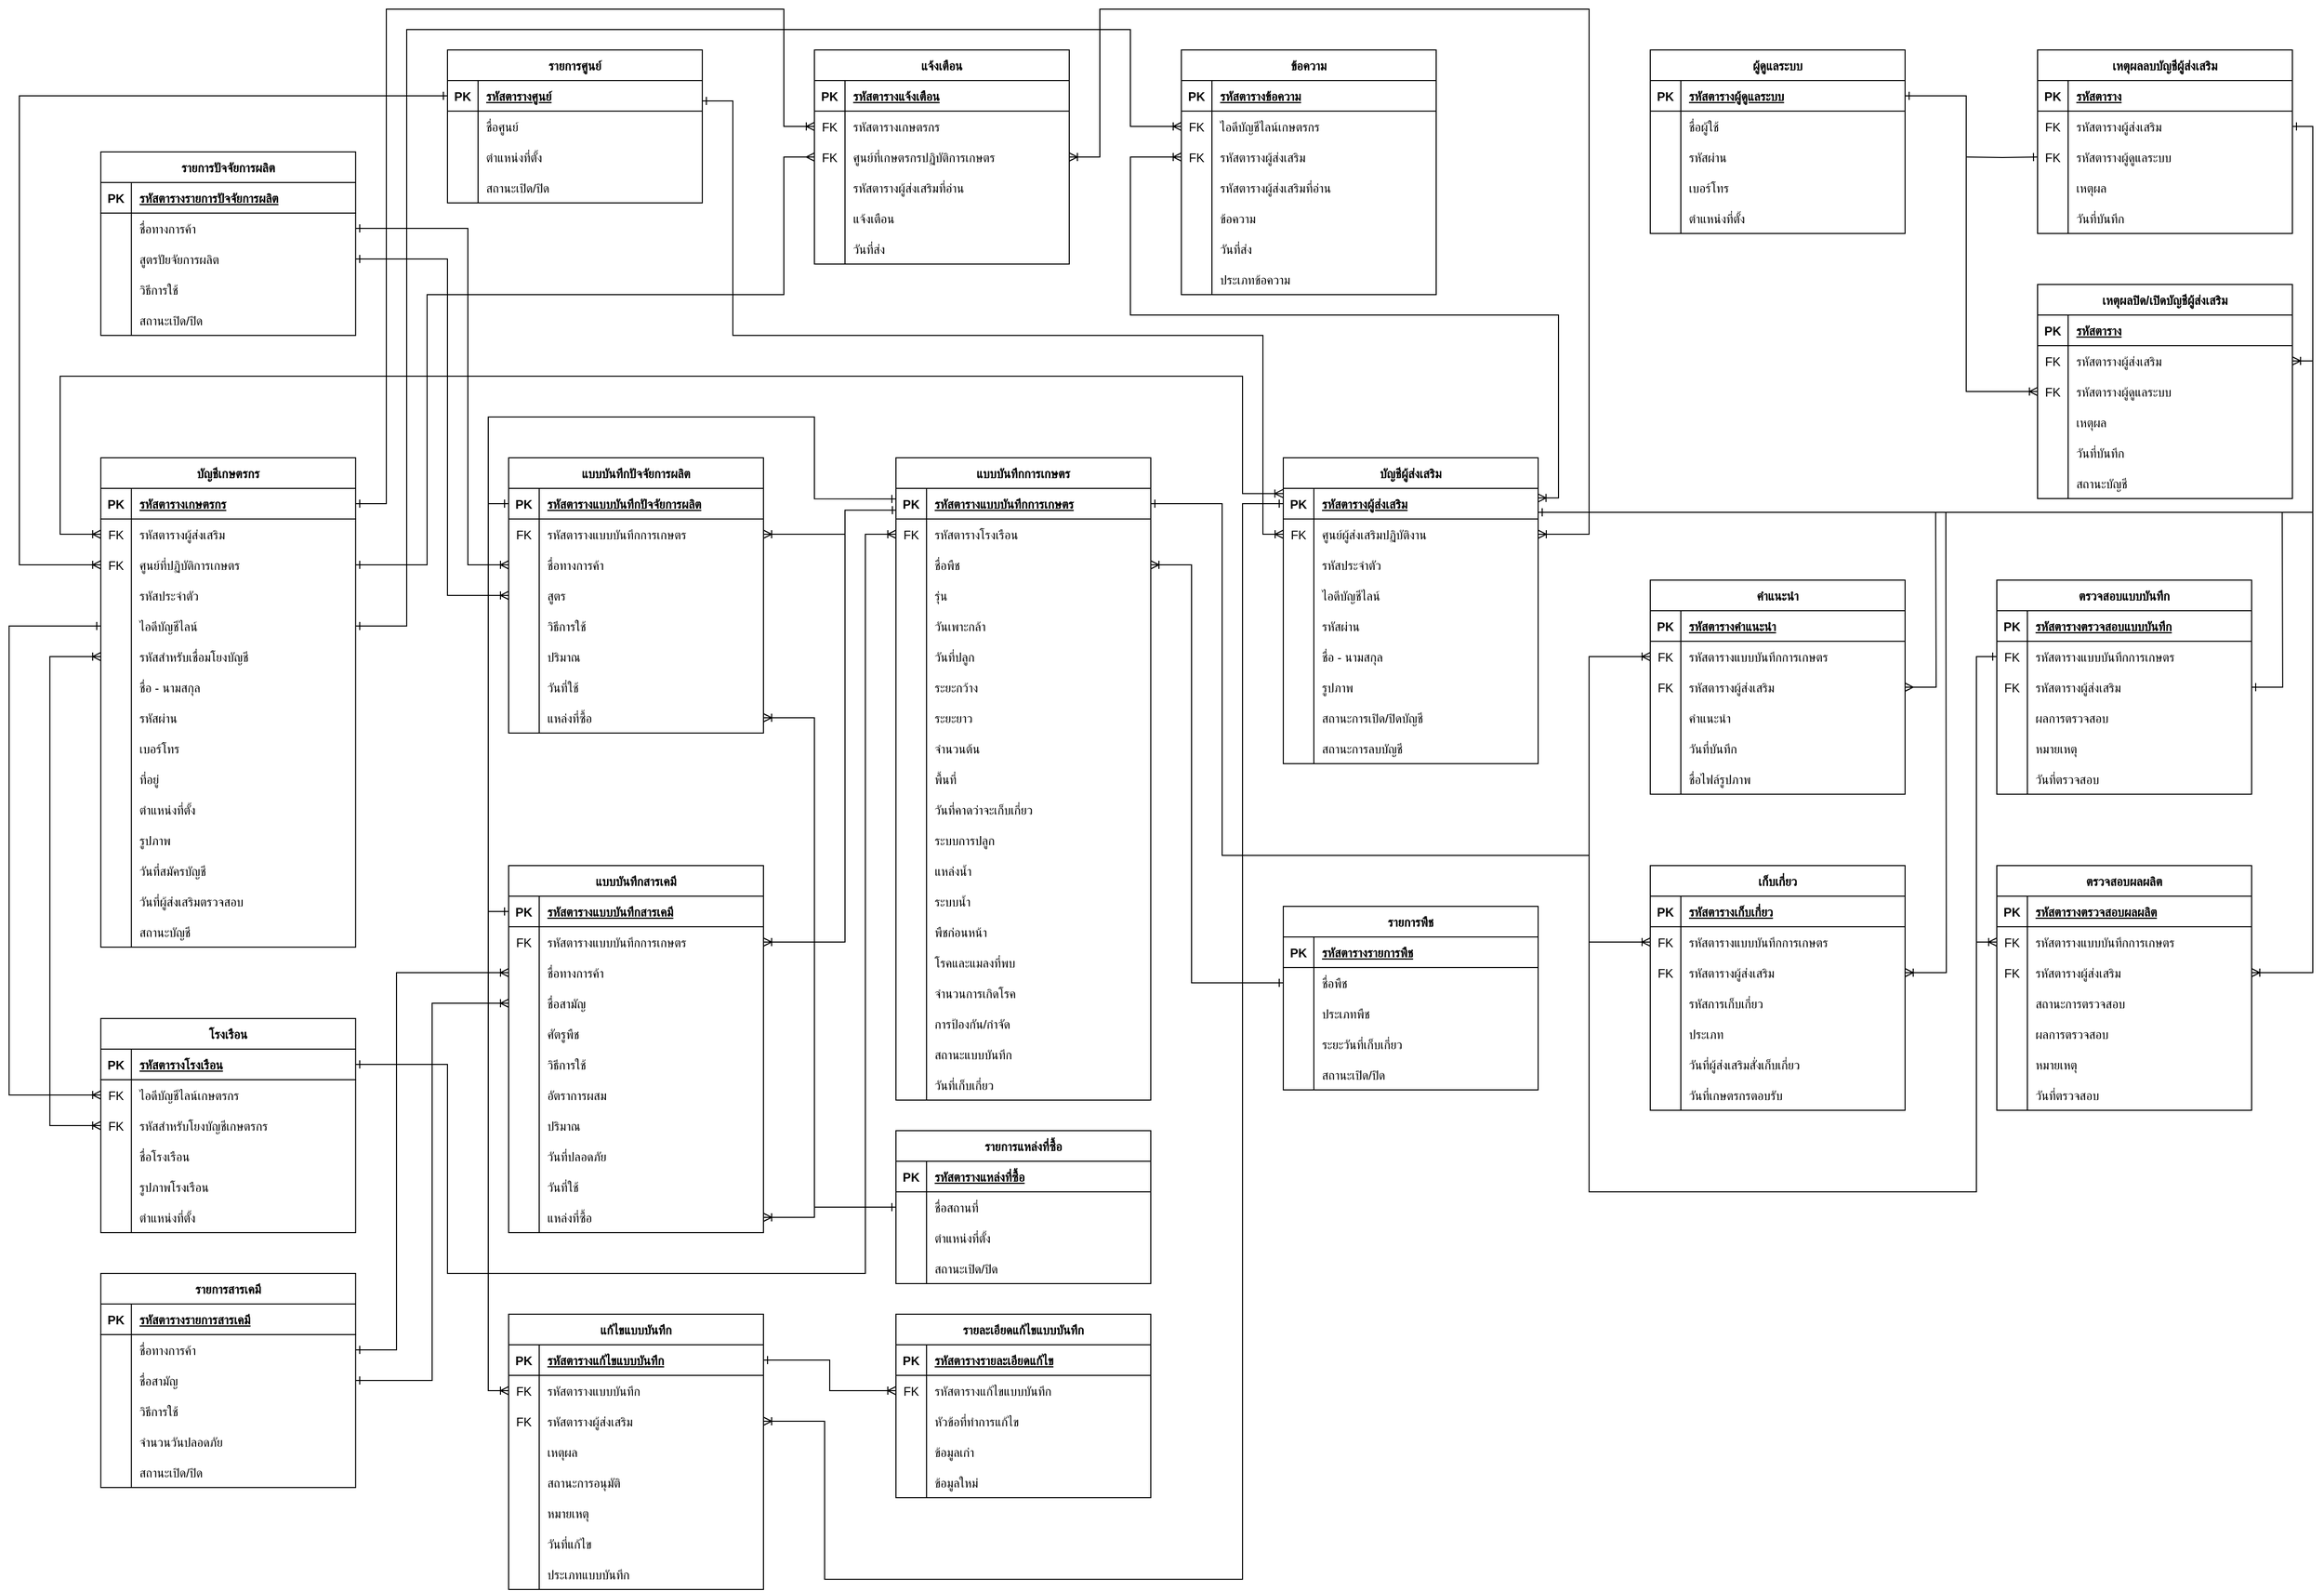 <mxfile version="22.0.4" type="google">
  <diagram id="R2lEEEUBdFMjLlhIrx00" name="Page-1">
    <mxGraphModel grid="1" page="1" gridSize="10" guides="1" tooltips="1" connect="1" arrows="1" fold="1" pageScale="1" pageWidth="850" pageHeight="1100" math="0" shadow="0" extFonts="Permanent Marker^https://fonts.googleapis.com/css?family=Permanent+Marker">
      <root>
        <mxCell id="0" />
        <mxCell id="1" parent="0" />
        <mxCell id="C-vyLk0tnHw3VtMMgP7b-23" value="บัญชีผู้ส่งเสริม" style="shape=table;startSize=30;container=1;collapsible=1;childLayout=tableLayout;fixedRows=1;rowLines=0;fontStyle=1;align=center;resizeLast=1;" vertex="1" parent="1">
          <mxGeometry x="460" y="200" width="250" height="300" as="geometry" />
        </mxCell>
        <mxCell id="C-vyLk0tnHw3VtMMgP7b-24" value="" style="shape=partialRectangle;collapsible=0;dropTarget=0;pointerEvents=0;fillColor=none;points=[[0,0.5],[1,0.5]];portConstraint=eastwest;top=0;left=0;right=0;bottom=1;" vertex="1" parent="C-vyLk0tnHw3VtMMgP7b-23">
          <mxGeometry y="30" width="250" height="30" as="geometry" />
        </mxCell>
        <mxCell id="C-vyLk0tnHw3VtMMgP7b-25" value="PK" style="shape=partialRectangle;overflow=hidden;connectable=0;fillColor=none;top=0;left=0;bottom=0;right=0;fontStyle=1;" vertex="1" parent="C-vyLk0tnHw3VtMMgP7b-24">
          <mxGeometry width="30" height="30" as="geometry">
            <mxRectangle width="30" height="30" as="alternateBounds" />
          </mxGeometry>
        </mxCell>
        <mxCell id="C-vyLk0tnHw3VtMMgP7b-26" value="รหัสตารางผู้ส่งเสริม" style="shape=partialRectangle;overflow=hidden;connectable=0;fillColor=none;top=0;left=0;bottom=0;right=0;align=left;spacingLeft=6;fontStyle=5;" vertex="1" parent="C-vyLk0tnHw3VtMMgP7b-24">
          <mxGeometry x="30" width="220" height="30" as="geometry">
            <mxRectangle width="220" height="30" as="alternateBounds" />
          </mxGeometry>
        </mxCell>
        <mxCell id="C-vyLk0tnHw3VtMMgP7b-27" value="" style="shape=partialRectangle;collapsible=0;dropTarget=0;pointerEvents=0;fillColor=none;points=[[0,0.5],[1,0.5]];portConstraint=eastwest;top=0;left=0;right=0;bottom=0;" vertex="1" parent="C-vyLk0tnHw3VtMMgP7b-23">
          <mxGeometry y="60" width="250" height="30" as="geometry" />
        </mxCell>
        <mxCell id="C-vyLk0tnHw3VtMMgP7b-28" value="FK" style="shape=partialRectangle;overflow=hidden;connectable=0;fillColor=none;top=0;left=0;bottom=0;right=0;" vertex="1" parent="C-vyLk0tnHw3VtMMgP7b-27">
          <mxGeometry width="30" height="30" as="geometry">
            <mxRectangle width="30" height="30" as="alternateBounds" />
          </mxGeometry>
        </mxCell>
        <mxCell id="C-vyLk0tnHw3VtMMgP7b-29" value="ศูนย์ผู้ส่งเสริมปฏิบัติงาน" style="shape=partialRectangle;overflow=hidden;connectable=0;fillColor=none;top=0;left=0;bottom=0;right=0;align=left;spacingLeft=6;" vertex="1" parent="C-vyLk0tnHw3VtMMgP7b-27">
          <mxGeometry x="30" width="220" height="30" as="geometry">
            <mxRectangle width="220" height="30" as="alternateBounds" />
          </mxGeometry>
        </mxCell>
        <mxCell id="AUCGgR3O2SCCwnBOZI2q-10" style="shape=partialRectangle;collapsible=0;dropTarget=0;pointerEvents=0;fillColor=none;points=[[0,0.5],[1,0.5]];portConstraint=eastwest;top=0;left=0;right=0;bottom=0;" vertex="1" parent="C-vyLk0tnHw3VtMMgP7b-23">
          <mxGeometry y="90" width="250" height="30" as="geometry" />
        </mxCell>
        <mxCell id="AUCGgR3O2SCCwnBOZI2q-11" style="shape=partialRectangle;overflow=hidden;connectable=0;fillColor=none;top=0;left=0;bottom=0;right=0;" vertex="1" parent="AUCGgR3O2SCCwnBOZI2q-10">
          <mxGeometry width="30" height="30" as="geometry">
            <mxRectangle width="30" height="30" as="alternateBounds" />
          </mxGeometry>
        </mxCell>
        <mxCell id="AUCGgR3O2SCCwnBOZI2q-12" value="รหัสประจำตัว" style="shape=partialRectangle;overflow=hidden;connectable=0;fillColor=none;top=0;left=0;bottom=0;right=0;align=left;spacingLeft=6;" vertex="1" parent="AUCGgR3O2SCCwnBOZI2q-10">
          <mxGeometry x="30" width="220" height="30" as="geometry">
            <mxRectangle width="220" height="30" as="alternateBounds" />
          </mxGeometry>
        </mxCell>
        <mxCell id="AUCGgR3O2SCCwnBOZI2q-13" style="shape=partialRectangle;collapsible=0;dropTarget=0;pointerEvents=0;fillColor=none;points=[[0,0.5],[1,0.5]];portConstraint=eastwest;top=0;left=0;right=0;bottom=0;" vertex="1" parent="C-vyLk0tnHw3VtMMgP7b-23">
          <mxGeometry y="120" width="250" height="30" as="geometry" />
        </mxCell>
        <mxCell id="AUCGgR3O2SCCwnBOZI2q-14" style="shape=partialRectangle;overflow=hidden;connectable=0;fillColor=none;top=0;left=0;bottom=0;right=0;" vertex="1" parent="AUCGgR3O2SCCwnBOZI2q-13">
          <mxGeometry width="30" height="30" as="geometry">
            <mxRectangle width="30" height="30" as="alternateBounds" />
          </mxGeometry>
        </mxCell>
        <mxCell id="AUCGgR3O2SCCwnBOZI2q-15" value="ไอดีบัญชีไลน์" style="shape=partialRectangle;overflow=hidden;connectable=0;fillColor=none;top=0;left=0;bottom=0;right=0;align=left;spacingLeft=6;" vertex="1" parent="AUCGgR3O2SCCwnBOZI2q-13">
          <mxGeometry x="30" width="220" height="30" as="geometry">
            <mxRectangle width="220" height="30" as="alternateBounds" />
          </mxGeometry>
        </mxCell>
        <mxCell id="AUCGgR3O2SCCwnBOZI2q-16" style="shape=partialRectangle;collapsible=0;dropTarget=0;pointerEvents=0;fillColor=none;points=[[0,0.5],[1,0.5]];portConstraint=eastwest;top=0;left=0;right=0;bottom=0;" vertex="1" parent="C-vyLk0tnHw3VtMMgP7b-23">
          <mxGeometry y="150" width="250" height="30" as="geometry" />
        </mxCell>
        <mxCell id="AUCGgR3O2SCCwnBOZI2q-17" style="shape=partialRectangle;overflow=hidden;connectable=0;fillColor=none;top=0;left=0;bottom=0;right=0;" vertex="1" parent="AUCGgR3O2SCCwnBOZI2q-16">
          <mxGeometry width="30" height="30" as="geometry">
            <mxRectangle width="30" height="30" as="alternateBounds" />
          </mxGeometry>
        </mxCell>
        <mxCell id="AUCGgR3O2SCCwnBOZI2q-18" value="รหัสผ่าน" style="shape=partialRectangle;overflow=hidden;connectable=0;fillColor=none;top=0;left=0;bottom=0;right=0;align=left;spacingLeft=6;" vertex="1" parent="AUCGgR3O2SCCwnBOZI2q-16">
          <mxGeometry x="30" width="220" height="30" as="geometry">
            <mxRectangle width="220" height="30" as="alternateBounds" />
          </mxGeometry>
        </mxCell>
        <mxCell id="AUCGgR3O2SCCwnBOZI2q-19" style="shape=partialRectangle;collapsible=0;dropTarget=0;pointerEvents=0;fillColor=none;points=[[0,0.5],[1,0.5]];portConstraint=eastwest;top=0;left=0;right=0;bottom=0;" vertex="1" parent="C-vyLk0tnHw3VtMMgP7b-23">
          <mxGeometry y="180" width="250" height="30" as="geometry" />
        </mxCell>
        <mxCell id="AUCGgR3O2SCCwnBOZI2q-20" value="" style="shape=partialRectangle;overflow=hidden;connectable=0;fillColor=none;top=0;left=0;bottom=0;right=0;" vertex="1" parent="AUCGgR3O2SCCwnBOZI2q-19">
          <mxGeometry width="30" height="30" as="geometry">
            <mxRectangle width="30" height="30" as="alternateBounds" />
          </mxGeometry>
        </mxCell>
        <mxCell id="AUCGgR3O2SCCwnBOZI2q-21" value="ชื่อ - นามสกุล" style="shape=partialRectangle;overflow=hidden;connectable=0;fillColor=none;top=0;left=0;bottom=0;right=0;align=left;spacingLeft=6;" vertex="1" parent="AUCGgR3O2SCCwnBOZI2q-19">
          <mxGeometry x="30" width="220" height="30" as="geometry">
            <mxRectangle width="220" height="30" as="alternateBounds" />
          </mxGeometry>
        </mxCell>
        <mxCell id="AUCGgR3O2SCCwnBOZI2q-22" style="shape=partialRectangle;collapsible=0;dropTarget=0;pointerEvents=0;fillColor=none;points=[[0,0.5],[1,0.5]];portConstraint=eastwest;top=0;left=0;right=0;bottom=0;" vertex="1" parent="C-vyLk0tnHw3VtMMgP7b-23">
          <mxGeometry y="210" width="250" height="30" as="geometry" />
        </mxCell>
        <mxCell id="AUCGgR3O2SCCwnBOZI2q-23" style="shape=partialRectangle;overflow=hidden;connectable=0;fillColor=none;top=0;left=0;bottom=0;right=0;" vertex="1" parent="AUCGgR3O2SCCwnBOZI2q-22">
          <mxGeometry width="30" height="30" as="geometry">
            <mxRectangle width="30" height="30" as="alternateBounds" />
          </mxGeometry>
        </mxCell>
        <mxCell id="AUCGgR3O2SCCwnBOZI2q-24" value="รูปภาพ" style="shape=partialRectangle;overflow=hidden;connectable=0;fillColor=none;top=0;left=0;bottom=0;right=0;align=left;spacingLeft=6;" vertex="1" parent="AUCGgR3O2SCCwnBOZI2q-22">
          <mxGeometry x="30" width="220" height="30" as="geometry">
            <mxRectangle width="220" height="30" as="alternateBounds" />
          </mxGeometry>
        </mxCell>
        <mxCell id="AUCGgR3O2SCCwnBOZI2q-25" style="shape=partialRectangle;collapsible=0;dropTarget=0;pointerEvents=0;fillColor=none;points=[[0,0.5],[1,0.5]];portConstraint=eastwest;top=0;left=0;right=0;bottom=0;" vertex="1" parent="C-vyLk0tnHw3VtMMgP7b-23">
          <mxGeometry y="240" width="250" height="30" as="geometry" />
        </mxCell>
        <mxCell id="AUCGgR3O2SCCwnBOZI2q-26" style="shape=partialRectangle;overflow=hidden;connectable=0;fillColor=none;top=0;left=0;bottom=0;right=0;" vertex="1" parent="AUCGgR3O2SCCwnBOZI2q-25">
          <mxGeometry width="30" height="30" as="geometry">
            <mxRectangle width="30" height="30" as="alternateBounds" />
          </mxGeometry>
        </mxCell>
        <mxCell id="AUCGgR3O2SCCwnBOZI2q-27" value="สถานะการเปิด/ปิดบัญชี" style="shape=partialRectangle;overflow=hidden;connectable=0;fillColor=none;top=0;left=0;bottom=0;right=0;align=left;spacingLeft=6;" vertex="1" parent="AUCGgR3O2SCCwnBOZI2q-25">
          <mxGeometry x="30" width="220" height="30" as="geometry">
            <mxRectangle width="220" height="30" as="alternateBounds" />
          </mxGeometry>
        </mxCell>
        <mxCell id="AUCGgR3O2SCCwnBOZI2q-28" style="shape=partialRectangle;collapsible=0;dropTarget=0;pointerEvents=0;fillColor=none;points=[[0,0.5],[1,0.5]];portConstraint=eastwest;top=0;left=0;right=0;bottom=0;" vertex="1" parent="C-vyLk0tnHw3VtMMgP7b-23">
          <mxGeometry y="270" width="250" height="30" as="geometry" />
        </mxCell>
        <mxCell id="AUCGgR3O2SCCwnBOZI2q-29" style="shape=partialRectangle;overflow=hidden;connectable=0;fillColor=none;top=0;left=0;bottom=0;right=0;" vertex="1" parent="AUCGgR3O2SCCwnBOZI2q-28">
          <mxGeometry width="30" height="30" as="geometry">
            <mxRectangle width="30" height="30" as="alternateBounds" />
          </mxGeometry>
        </mxCell>
        <mxCell id="AUCGgR3O2SCCwnBOZI2q-30" value="สถานะการลบบัญชี" style="shape=partialRectangle;overflow=hidden;connectable=0;fillColor=none;top=0;left=0;bottom=0;right=0;align=left;spacingLeft=6;" vertex="1" parent="AUCGgR3O2SCCwnBOZI2q-28">
          <mxGeometry x="30" width="220" height="30" as="geometry">
            <mxRectangle width="220" height="30" as="alternateBounds" />
          </mxGeometry>
        </mxCell>
        <mxCell id="AUCGgR3O2SCCwnBOZI2q-86" value="ผู้ดูแลระบบ" style="shape=table;startSize=30;container=1;collapsible=1;childLayout=tableLayout;fixedRows=1;rowLines=0;fontStyle=1;align=center;resizeLast=1;" vertex="1" parent="1">
          <mxGeometry x="820" y="-200" width="250" height="180" as="geometry" />
        </mxCell>
        <mxCell id="AUCGgR3O2SCCwnBOZI2q-87" value="" style="shape=partialRectangle;collapsible=0;dropTarget=0;pointerEvents=0;fillColor=none;points=[[0,0.5],[1,0.5]];portConstraint=eastwest;top=0;left=0;right=0;bottom=1;" vertex="1" parent="AUCGgR3O2SCCwnBOZI2q-86">
          <mxGeometry y="30" width="250" height="30" as="geometry" />
        </mxCell>
        <mxCell id="AUCGgR3O2SCCwnBOZI2q-88" value="PK" style="shape=partialRectangle;overflow=hidden;connectable=0;fillColor=none;top=0;left=0;bottom=0;right=0;fontStyle=1;" vertex="1" parent="AUCGgR3O2SCCwnBOZI2q-87">
          <mxGeometry width="30" height="30" as="geometry">
            <mxRectangle width="30" height="30" as="alternateBounds" />
          </mxGeometry>
        </mxCell>
        <mxCell id="AUCGgR3O2SCCwnBOZI2q-89" value="รหัสตารางผู้ดูแลระบบ" style="shape=partialRectangle;overflow=hidden;connectable=0;fillColor=none;top=0;left=0;bottom=0;right=0;align=left;spacingLeft=6;fontStyle=5;" vertex="1" parent="AUCGgR3O2SCCwnBOZI2q-87">
          <mxGeometry x="30" width="220" height="30" as="geometry">
            <mxRectangle width="220" height="30" as="alternateBounds" />
          </mxGeometry>
        </mxCell>
        <mxCell id="AUCGgR3O2SCCwnBOZI2q-90" value="" style="shape=partialRectangle;collapsible=0;dropTarget=0;pointerEvents=0;fillColor=none;points=[[0,0.5],[1,0.5]];portConstraint=eastwest;top=0;left=0;right=0;bottom=0;" vertex="1" parent="AUCGgR3O2SCCwnBOZI2q-86">
          <mxGeometry y="60" width="250" height="30" as="geometry" />
        </mxCell>
        <mxCell id="AUCGgR3O2SCCwnBOZI2q-91" value="" style="shape=partialRectangle;overflow=hidden;connectable=0;fillColor=none;top=0;left=0;bottom=0;right=0;" vertex="1" parent="AUCGgR3O2SCCwnBOZI2q-90">
          <mxGeometry width="30" height="30" as="geometry">
            <mxRectangle width="30" height="30" as="alternateBounds" />
          </mxGeometry>
        </mxCell>
        <mxCell id="AUCGgR3O2SCCwnBOZI2q-92" value="ชื่อผู้ใช้" style="shape=partialRectangle;overflow=hidden;connectable=0;fillColor=none;top=0;left=0;bottom=0;right=0;align=left;spacingLeft=6;" vertex="1" parent="AUCGgR3O2SCCwnBOZI2q-90">
          <mxGeometry x="30" width="220" height="30" as="geometry">
            <mxRectangle width="220" height="30" as="alternateBounds" />
          </mxGeometry>
        </mxCell>
        <mxCell id="AUCGgR3O2SCCwnBOZI2q-93" style="shape=partialRectangle;collapsible=0;dropTarget=0;pointerEvents=0;fillColor=none;points=[[0,0.5],[1,0.5]];portConstraint=eastwest;top=0;left=0;right=0;bottom=0;" vertex="1" parent="AUCGgR3O2SCCwnBOZI2q-86">
          <mxGeometry y="90" width="250" height="30" as="geometry" />
        </mxCell>
        <mxCell id="AUCGgR3O2SCCwnBOZI2q-94" value="" style="shape=partialRectangle;overflow=hidden;connectable=0;fillColor=none;top=0;left=0;bottom=0;right=0;" vertex="1" parent="AUCGgR3O2SCCwnBOZI2q-93">
          <mxGeometry width="30" height="30" as="geometry">
            <mxRectangle width="30" height="30" as="alternateBounds" />
          </mxGeometry>
        </mxCell>
        <mxCell id="AUCGgR3O2SCCwnBOZI2q-95" value="รหัสผ่าน" style="shape=partialRectangle;overflow=hidden;connectable=0;fillColor=none;top=0;left=0;bottom=0;right=0;align=left;spacingLeft=6;" vertex="1" parent="AUCGgR3O2SCCwnBOZI2q-93">
          <mxGeometry x="30" width="220" height="30" as="geometry">
            <mxRectangle width="220" height="30" as="alternateBounds" />
          </mxGeometry>
        </mxCell>
        <mxCell id="AUCGgR3O2SCCwnBOZI2q-96" style="shape=partialRectangle;collapsible=0;dropTarget=0;pointerEvents=0;fillColor=none;points=[[0,0.5],[1,0.5]];portConstraint=eastwest;top=0;left=0;right=0;bottom=0;" vertex="1" parent="AUCGgR3O2SCCwnBOZI2q-86">
          <mxGeometry y="120" width="250" height="30" as="geometry" />
        </mxCell>
        <mxCell id="AUCGgR3O2SCCwnBOZI2q-97" style="shape=partialRectangle;overflow=hidden;connectable=0;fillColor=none;top=0;left=0;bottom=0;right=0;" vertex="1" parent="AUCGgR3O2SCCwnBOZI2q-96">
          <mxGeometry width="30" height="30" as="geometry">
            <mxRectangle width="30" height="30" as="alternateBounds" />
          </mxGeometry>
        </mxCell>
        <mxCell id="AUCGgR3O2SCCwnBOZI2q-98" value="เบอร์โทร" style="shape=partialRectangle;overflow=hidden;connectable=0;fillColor=none;top=0;left=0;bottom=0;right=0;align=left;spacingLeft=6;" vertex="1" parent="AUCGgR3O2SCCwnBOZI2q-96">
          <mxGeometry x="30" width="220" height="30" as="geometry">
            <mxRectangle width="220" height="30" as="alternateBounds" />
          </mxGeometry>
        </mxCell>
        <mxCell id="AUCGgR3O2SCCwnBOZI2q-99" style="shape=partialRectangle;collapsible=0;dropTarget=0;pointerEvents=0;fillColor=none;points=[[0,0.5],[1,0.5]];portConstraint=eastwest;top=0;left=0;right=0;bottom=0;" vertex="1" parent="AUCGgR3O2SCCwnBOZI2q-86">
          <mxGeometry y="150" width="250" height="30" as="geometry" />
        </mxCell>
        <mxCell id="AUCGgR3O2SCCwnBOZI2q-100" style="shape=partialRectangle;overflow=hidden;connectable=0;fillColor=none;top=0;left=0;bottom=0;right=0;" vertex="1" parent="AUCGgR3O2SCCwnBOZI2q-99">
          <mxGeometry width="30" height="30" as="geometry">
            <mxRectangle width="30" height="30" as="alternateBounds" />
          </mxGeometry>
        </mxCell>
        <mxCell id="AUCGgR3O2SCCwnBOZI2q-101" value="ตำแหน่งที่ตั้ง" style="shape=partialRectangle;overflow=hidden;connectable=0;fillColor=none;top=0;left=0;bottom=0;right=0;align=left;spacingLeft=6;" vertex="1" parent="AUCGgR3O2SCCwnBOZI2q-99">
          <mxGeometry x="30" width="220" height="30" as="geometry">
            <mxRectangle width="220" height="30" as="alternateBounds" />
          </mxGeometry>
        </mxCell>
        <mxCell id="AUCGgR3O2SCCwnBOZI2q-132" value="เหตุผลลบบัญชีผู้ส่งเสริม" style="shape=table;startSize=30;container=1;collapsible=1;childLayout=tableLayout;fixedRows=1;rowLines=0;fontStyle=1;align=center;resizeLast=1;" vertex="1" parent="1">
          <mxGeometry x="1200" y="-200" width="250" height="180" as="geometry" />
        </mxCell>
        <mxCell id="AUCGgR3O2SCCwnBOZI2q-133" value="" style="shape=partialRectangle;collapsible=0;dropTarget=0;pointerEvents=0;fillColor=none;points=[[0,0.5],[1,0.5]];portConstraint=eastwest;top=0;left=0;right=0;bottom=1;" vertex="1" parent="AUCGgR3O2SCCwnBOZI2q-132">
          <mxGeometry y="30" width="250" height="30" as="geometry" />
        </mxCell>
        <mxCell id="AUCGgR3O2SCCwnBOZI2q-134" value="PK" style="shape=partialRectangle;overflow=hidden;connectable=0;fillColor=none;top=0;left=0;bottom=0;right=0;fontStyle=1;" vertex="1" parent="AUCGgR3O2SCCwnBOZI2q-133">
          <mxGeometry width="30" height="30" as="geometry">
            <mxRectangle width="30" height="30" as="alternateBounds" />
          </mxGeometry>
        </mxCell>
        <mxCell id="AUCGgR3O2SCCwnBOZI2q-135" value="รหัสตาราง" style="shape=partialRectangle;overflow=hidden;connectable=0;fillColor=none;top=0;left=0;bottom=0;right=0;align=left;spacingLeft=6;fontStyle=5;" vertex="1" parent="AUCGgR3O2SCCwnBOZI2q-133">
          <mxGeometry x="30" width="220" height="30" as="geometry">
            <mxRectangle width="220" height="30" as="alternateBounds" />
          </mxGeometry>
        </mxCell>
        <mxCell id="AUCGgR3O2SCCwnBOZI2q-136" value="" style="shape=partialRectangle;collapsible=0;dropTarget=0;pointerEvents=0;fillColor=none;points=[[0,0.5],[1,0.5]];portConstraint=eastwest;top=0;left=0;right=0;bottom=0;" vertex="1" parent="AUCGgR3O2SCCwnBOZI2q-132">
          <mxGeometry y="60" width="250" height="30" as="geometry" />
        </mxCell>
        <mxCell id="AUCGgR3O2SCCwnBOZI2q-137" value="FK" style="shape=partialRectangle;overflow=hidden;connectable=0;fillColor=none;top=0;left=0;bottom=0;right=0;" vertex="1" parent="AUCGgR3O2SCCwnBOZI2q-136">
          <mxGeometry width="30" height="30" as="geometry">
            <mxRectangle width="30" height="30" as="alternateBounds" />
          </mxGeometry>
        </mxCell>
        <mxCell id="AUCGgR3O2SCCwnBOZI2q-138" value="รหัสตารางผู้ส่งเสริม" style="shape=partialRectangle;overflow=hidden;connectable=0;fillColor=none;top=0;left=0;bottom=0;right=0;align=left;spacingLeft=6;" vertex="1" parent="AUCGgR3O2SCCwnBOZI2q-136">
          <mxGeometry x="30" width="220" height="30" as="geometry">
            <mxRectangle width="220" height="30" as="alternateBounds" />
          </mxGeometry>
        </mxCell>
        <mxCell id="AUCGgR3O2SCCwnBOZI2q-139" style="shape=partialRectangle;collapsible=0;dropTarget=0;pointerEvents=0;fillColor=none;points=[[0,0.5],[1,0.5]];portConstraint=eastwest;top=0;left=0;right=0;bottom=0;" vertex="1" parent="AUCGgR3O2SCCwnBOZI2q-132">
          <mxGeometry y="90" width="250" height="30" as="geometry" />
        </mxCell>
        <mxCell id="AUCGgR3O2SCCwnBOZI2q-140" value="FK" style="shape=partialRectangle;overflow=hidden;connectable=0;fillColor=none;top=0;left=0;bottom=0;right=0;" vertex="1" parent="AUCGgR3O2SCCwnBOZI2q-139">
          <mxGeometry width="30" height="30" as="geometry">
            <mxRectangle width="30" height="30" as="alternateBounds" />
          </mxGeometry>
        </mxCell>
        <mxCell id="AUCGgR3O2SCCwnBOZI2q-141" value="รหัสตารางผู้ดูแลระบบ" style="shape=partialRectangle;overflow=hidden;connectable=0;fillColor=none;top=0;left=0;bottom=0;right=0;align=left;spacingLeft=6;" vertex="1" parent="AUCGgR3O2SCCwnBOZI2q-139">
          <mxGeometry x="30" width="220" height="30" as="geometry">
            <mxRectangle width="220" height="30" as="alternateBounds" />
          </mxGeometry>
        </mxCell>
        <mxCell id="AUCGgR3O2SCCwnBOZI2q-825" style="shape=partialRectangle;collapsible=0;dropTarget=0;pointerEvents=0;fillColor=none;points=[[0,0.5],[1,0.5]];portConstraint=eastwest;top=0;left=0;right=0;bottom=0;" vertex="1" parent="AUCGgR3O2SCCwnBOZI2q-132">
          <mxGeometry y="120" width="250" height="30" as="geometry" />
        </mxCell>
        <mxCell id="AUCGgR3O2SCCwnBOZI2q-826" style="shape=partialRectangle;overflow=hidden;connectable=0;fillColor=none;top=0;left=0;bottom=0;right=0;" vertex="1" parent="AUCGgR3O2SCCwnBOZI2q-825">
          <mxGeometry width="30" height="30" as="geometry">
            <mxRectangle width="30" height="30" as="alternateBounds" />
          </mxGeometry>
        </mxCell>
        <mxCell id="AUCGgR3O2SCCwnBOZI2q-827" value="เหตุผล" style="shape=partialRectangle;overflow=hidden;connectable=0;fillColor=none;top=0;left=0;bottom=0;right=0;align=left;spacingLeft=6;" vertex="1" parent="AUCGgR3O2SCCwnBOZI2q-825">
          <mxGeometry x="30" width="220" height="30" as="geometry">
            <mxRectangle width="220" height="30" as="alternateBounds" />
          </mxGeometry>
        </mxCell>
        <mxCell id="AUCGgR3O2SCCwnBOZI2q-145" style="shape=partialRectangle;collapsible=0;dropTarget=0;pointerEvents=0;fillColor=none;points=[[0,0.5],[1,0.5]];portConstraint=eastwest;top=0;left=0;right=0;bottom=0;" vertex="1" parent="AUCGgR3O2SCCwnBOZI2q-132">
          <mxGeometry y="150" width="250" height="30" as="geometry" />
        </mxCell>
        <mxCell id="AUCGgR3O2SCCwnBOZI2q-146" style="shape=partialRectangle;overflow=hidden;connectable=0;fillColor=none;top=0;left=0;bottom=0;right=0;" vertex="1" parent="AUCGgR3O2SCCwnBOZI2q-145">
          <mxGeometry width="30" height="30" as="geometry">
            <mxRectangle width="30" height="30" as="alternateBounds" />
          </mxGeometry>
        </mxCell>
        <mxCell id="AUCGgR3O2SCCwnBOZI2q-147" value="วันที่บันทึก" style="shape=partialRectangle;overflow=hidden;connectable=0;fillColor=none;top=0;left=0;bottom=0;right=0;align=left;spacingLeft=6;" vertex="1" parent="AUCGgR3O2SCCwnBOZI2q-145">
          <mxGeometry x="30" width="220" height="30" as="geometry">
            <mxRectangle width="220" height="30" as="alternateBounds" />
          </mxGeometry>
        </mxCell>
        <mxCell id="AUCGgR3O2SCCwnBOZI2q-148" value="เหตุผลปิด/เปิดบัญชีผู้ส่งเสริม" style="shape=table;startSize=30;container=1;collapsible=1;childLayout=tableLayout;fixedRows=1;rowLines=0;fontStyle=1;align=center;resizeLast=1;" vertex="1" parent="1">
          <mxGeometry x="1200" y="30" width="250" height="210" as="geometry" />
        </mxCell>
        <mxCell id="AUCGgR3O2SCCwnBOZI2q-149" value="" style="shape=partialRectangle;collapsible=0;dropTarget=0;pointerEvents=0;fillColor=none;points=[[0,0.5],[1,0.5]];portConstraint=eastwest;top=0;left=0;right=0;bottom=1;" vertex="1" parent="AUCGgR3O2SCCwnBOZI2q-148">
          <mxGeometry y="30" width="250" height="30" as="geometry" />
        </mxCell>
        <mxCell id="AUCGgR3O2SCCwnBOZI2q-150" value="PK" style="shape=partialRectangle;overflow=hidden;connectable=0;fillColor=none;top=0;left=0;bottom=0;right=0;fontStyle=1;" vertex="1" parent="AUCGgR3O2SCCwnBOZI2q-149">
          <mxGeometry width="30" height="30" as="geometry">
            <mxRectangle width="30" height="30" as="alternateBounds" />
          </mxGeometry>
        </mxCell>
        <mxCell id="AUCGgR3O2SCCwnBOZI2q-151" value="รหัสตาราง" style="shape=partialRectangle;overflow=hidden;connectable=0;fillColor=none;top=0;left=0;bottom=0;right=0;align=left;spacingLeft=6;fontStyle=5;" vertex="1" parent="AUCGgR3O2SCCwnBOZI2q-149">
          <mxGeometry x="30" width="220" height="30" as="geometry">
            <mxRectangle width="220" height="30" as="alternateBounds" />
          </mxGeometry>
        </mxCell>
        <mxCell id="AUCGgR3O2SCCwnBOZI2q-152" value="" style="shape=partialRectangle;collapsible=0;dropTarget=0;pointerEvents=0;fillColor=none;points=[[0,0.5],[1,0.5]];portConstraint=eastwest;top=0;left=0;right=0;bottom=0;" vertex="1" parent="AUCGgR3O2SCCwnBOZI2q-148">
          <mxGeometry y="60" width="250" height="30" as="geometry" />
        </mxCell>
        <mxCell id="AUCGgR3O2SCCwnBOZI2q-153" value="FK" style="shape=partialRectangle;overflow=hidden;connectable=0;fillColor=none;top=0;left=0;bottom=0;right=0;" vertex="1" parent="AUCGgR3O2SCCwnBOZI2q-152">
          <mxGeometry width="30" height="30" as="geometry">
            <mxRectangle width="30" height="30" as="alternateBounds" />
          </mxGeometry>
        </mxCell>
        <mxCell id="AUCGgR3O2SCCwnBOZI2q-154" value="รหัสตารางผู้ส่งเสริม" style="shape=partialRectangle;overflow=hidden;connectable=0;fillColor=none;top=0;left=0;bottom=0;right=0;align=left;spacingLeft=6;" vertex="1" parent="AUCGgR3O2SCCwnBOZI2q-152">
          <mxGeometry x="30" width="220" height="30" as="geometry">
            <mxRectangle width="220" height="30" as="alternateBounds" />
          </mxGeometry>
        </mxCell>
        <mxCell id="AUCGgR3O2SCCwnBOZI2q-155" style="shape=partialRectangle;collapsible=0;dropTarget=0;pointerEvents=0;fillColor=none;points=[[0,0.5],[1,0.5]];portConstraint=eastwest;top=0;left=0;right=0;bottom=0;" vertex="1" parent="AUCGgR3O2SCCwnBOZI2q-148">
          <mxGeometry y="90" width="250" height="30" as="geometry" />
        </mxCell>
        <mxCell id="AUCGgR3O2SCCwnBOZI2q-156" value="FK" style="shape=partialRectangle;overflow=hidden;connectable=0;fillColor=none;top=0;left=0;bottom=0;right=0;" vertex="1" parent="AUCGgR3O2SCCwnBOZI2q-155">
          <mxGeometry width="30" height="30" as="geometry">
            <mxRectangle width="30" height="30" as="alternateBounds" />
          </mxGeometry>
        </mxCell>
        <mxCell id="AUCGgR3O2SCCwnBOZI2q-157" value="รหัสตารางผู้ดูแลระบบ" style="shape=partialRectangle;overflow=hidden;connectable=0;fillColor=none;top=0;left=0;bottom=0;right=0;align=left;spacingLeft=6;" vertex="1" parent="AUCGgR3O2SCCwnBOZI2q-155">
          <mxGeometry x="30" width="220" height="30" as="geometry">
            <mxRectangle width="220" height="30" as="alternateBounds" />
          </mxGeometry>
        </mxCell>
        <mxCell id="AUCGgR3O2SCCwnBOZI2q-158" style="shape=partialRectangle;collapsible=0;dropTarget=0;pointerEvents=0;fillColor=none;points=[[0,0.5],[1,0.5]];portConstraint=eastwest;top=0;left=0;right=0;bottom=0;" vertex="1" parent="AUCGgR3O2SCCwnBOZI2q-148">
          <mxGeometry y="120" width="250" height="30" as="geometry" />
        </mxCell>
        <mxCell id="AUCGgR3O2SCCwnBOZI2q-159" style="shape=partialRectangle;overflow=hidden;connectable=0;fillColor=none;top=0;left=0;bottom=0;right=0;" vertex="1" parent="AUCGgR3O2SCCwnBOZI2q-158">
          <mxGeometry width="30" height="30" as="geometry">
            <mxRectangle width="30" height="30" as="alternateBounds" />
          </mxGeometry>
        </mxCell>
        <mxCell id="AUCGgR3O2SCCwnBOZI2q-160" value="เหตุผล" style="shape=partialRectangle;overflow=hidden;connectable=0;fillColor=none;top=0;left=0;bottom=0;right=0;align=left;spacingLeft=6;" vertex="1" parent="AUCGgR3O2SCCwnBOZI2q-158">
          <mxGeometry x="30" width="220" height="30" as="geometry">
            <mxRectangle width="220" height="30" as="alternateBounds" />
          </mxGeometry>
        </mxCell>
        <mxCell id="AUCGgR3O2SCCwnBOZI2q-161" style="shape=partialRectangle;collapsible=0;dropTarget=0;pointerEvents=0;fillColor=none;points=[[0,0.5],[1,0.5]];portConstraint=eastwest;top=0;left=0;right=0;bottom=0;" vertex="1" parent="AUCGgR3O2SCCwnBOZI2q-148">
          <mxGeometry y="150" width="250" height="30" as="geometry" />
        </mxCell>
        <mxCell id="AUCGgR3O2SCCwnBOZI2q-162" style="shape=partialRectangle;overflow=hidden;connectable=0;fillColor=none;top=0;left=0;bottom=0;right=0;" vertex="1" parent="AUCGgR3O2SCCwnBOZI2q-161">
          <mxGeometry width="30" height="30" as="geometry">
            <mxRectangle width="30" height="30" as="alternateBounds" />
          </mxGeometry>
        </mxCell>
        <mxCell id="AUCGgR3O2SCCwnBOZI2q-163" value="วันที่บันทึก" style="shape=partialRectangle;overflow=hidden;connectable=0;fillColor=none;top=0;left=0;bottom=0;right=0;align=left;spacingLeft=6;" vertex="1" parent="AUCGgR3O2SCCwnBOZI2q-161">
          <mxGeometry x="30" width="220" height="30" as="geometry">
            <mxRectangle width="220" height="30" as="alternateBounds" />
          </mxGeometry>
        </mxCell>
        <mxCell id="AUCGgR3O2SCCwnBOZI2q-164" style="shape=partialRectangle;collapsible=0;dropTarget=0;pointerEvents=0;fillColor=none;points=[[0,0.5],[1,0.5]];portConstraint=eastwest;top=0;left=0;right=0;bottom=0;" vertex="1" parent="AUCGgR3O2SCCwnBOZI2q-148">
          <mxGeometry y="180" width="250" height="30" as="geometry" />
        </mxCell>
        <mxCell id="AUCGgR3O2SCCwnBOZI2q-165" style="shape=partialRectangle;overflow=hidden;connectable=0;fillColor=none;top=0;left=0;bottom=0;right=0;" vertex="1" parent="AUCGgR3O2SCCwnBOZI2q-164">
          <mxGeometry width="30" height="30" as="geometry">
            <mxRectangle width="30" height="30" as="alternateBounds" />
          </mxGeometry>
        </mxCell>
        <mxCell id="AUCGgR3O2SCCwnBOZI2q-166" value="สถานะบัญชี" style="shape=partialRectangle;overflow=hidden;connectable=0;fillColor=none;top=0;left=0;bottom=0;right=0;align=left;spacingLeft=6;" vertex="1" parent="AUCGgR3O2SCCwnBOZI2q-164">
          <mxGeometry x="30" width="220" height="30" as="geometry">
            <mxRectangle width="220" height="30" as="alternateBounds" />
          </mxGeometry>
        </mxCell>
        <mxCell id="AUCGgR3O2SCCwnBOZI2q-167" value="ตรวจสอบแบบบันทึก" style="shape=table;startSize=30;container=1;collapsible=1;childLayout=tableLayout;fixedRows=1;rowLines=0;fontStyle=1;align=center;resizeLast=1;" vertex="1" parent="1">
          <mxGeometry x="1160" y="320" width="250" height="210" as="geometry" />
        </mxCell>
        <mxCell id="AUCGgR3O2SCCwnBOZI2q-168" value="" style="shape=partialRectangle;collapsible=0;dropTarget=0;pointerEvents=0;fillColor=none;points=[[0,0.5],[1,0.5]];portConstraint=eastwest;top=0;left=0;right=0;bottom=1;" vertex="1" parent="AUCGgR3O2SCCwnBOZI2q-167">
          <mxGeometry y="30" width="250" height="30" as="geometry" />
        </mxCell>
        <mxCell id="AUCGgR3O2SCCwnBOZI2q-169" value="PK" style="shape=partialRectangle;overflow=hidden;connectable=0;fillColor=none;top=0;left=0;bottom=0;right=0;fontStyle=1;" vertex="1" parent="AUCGgR3O2SCCwnBOZI2q-168">
          <mxGeometry width="30" height="30" as="geometry">
            <mxRectangle width="30" height="30" as="alternateBounds" />
          </mxGeometry>
        </mxCell>
        <mxCell id="AUCGgR3O2SCCwnBOZI2q-170" value="รหัสตารางตรวจสอบแบบบันทึก" style="shape=partialRectangle;overflow=hidden;connectable=0;fillColor=none;top=0;left=0;bottom=0;right=0;align=left;spacingLeft=6;fontStyle=5;" vertex="1" parent="AUCGgR3O2SCCwnBOZI2q-168">
          <mxGeometry x="30" width="220" height="30" as="geometry">
            <mxRectangle width="220" height="30" as="alternateBounds" />
          </mxGeometry>
        </mxCell>
        <mxCell id="AUCGgR3O2SCCwnBOZI2q-171" value="" style="shape=partialRectangle;collapsible=0;dropTarget=0;pointerEvents=0;fillColor=none;points=[[0,0.5],[1,0.5]];portConstraint=eastwest;top=0;left=0;right=0;bottom=0;" vertex="1" parent="AUCGgR3O2SCCwnBOZI2q-167">
          <mxGeometry y="60" width="250" height="30" as="geometry" />
        </mxCell>
        <mxCell id="AUCGgR3O2SCCwnBOZI2q-172" value="FK" style="shape=partialRectangle;overflow=hidden;connectable=0;fillColor=none;top=0;left=0;bottom=0;right=0;" vertex="1" parent="AUCGgR3O2SCCwnBOZI2q-171">
          <mxGeometry width="30" height="30" as="geometry">
            <mxRectangle width="30" height="30" as="alternateBounds" />
          </mxGeometry>
        </mxCell>
        <mxCell id="AUCGgR3O2SCCwnBOZI2q-173" value="รหัสตารางแบบบันทึกการเกษตร" style="shape=partialRectangle;overflow=hidden;connectable=0;fillColor=none;top=0;left=0;bottom=0;right=0;align=left;spacingLeft=6;" vertex="1" parent="AUCGgR3O2SCCwnBOZI2q-171">
          <mxGeometry x="30" width="220" height="30" as="geometry">
            <mxRectangle width="220" height="30" as="alternateBounds" />
          </mxGeometry>
        </mxCell>
        <mxCell id="AUCGgR3O2SCCwnBOZI2q-174" style="shape=partialRectangle;collapsible=0;dropTarget=0;pointerEvents=0;fillColor=none;points=[[0,0.5],[1,0.5]];portConstraint=eastwest;top=0;left=0;right=0;bottom=0;" vertex="1" parent="AUCGgR3O2SCCwnBOZI2q-167">
          <mxGeometry y="90" width="250" height="30" as="geometry" />
        </mxCell>
        <mxCell id="AUCGgR3O2SCCwnBOZI2q-175" value="FK" style="shape=partialRectangle;overflow=hidden;connectable=0;fillColor=none;top=0;left=0;bottom=0;right=0;" vertex="1" parent="AUCGgR3O2SCCwnBOZI2q-174">
          <mxGeometry width="30" height="30" as="geometry">
            <mxRectangle width="30" height="30" as="alternateBounds" />
          </mxGeometry>
        </mxCell>
        <mxCell id="AUCGgR3O2SCCwnBOZI2q-176" value="รหัสตารางผู้ส่งเสริม" style="shape=partialRectangle;overflow=hidden;connectable=0;fillColor=none;top=0;left=0;bottom=0;right=0;align=left;spacingLeft=6;" vertex="1" parent="AUCGgR3O2SCCwnBOZI2q-174">
          <mxGeometry x="30" width="220" height="30" as="geometry">
            <mxRectangle width="220" height="30" as="alternateBounds" />
          </mxGeometry>
        </mxCell>
        <mxCell id="AUCGgR3O2SCCwnBOZI2q-177" style="shape=partialRectangle;collapsible=0;dropTarget=0;pointerEvents=0;fillColor=none;points=[[0,0.5],[1,0.5]];portConstraint=eastwest;top=0;left=0;right=0;bottom=0;" vertex="1" parent="AUCGgR3O2SCCwnBOZI2q-167">
          <mxGeometry y="120" width="250" height="30" as="geometry" />
        </mxCell>
        <mxCell id="AUCGgR3O2SCCwnBOZI2q-178" style="shape=partialRectangle;overflow=hidden;connectable=0;fillColor=none;top=0;left=0;bottom=0;right=0;" vertex="1" parent="AUCGgR3O2SCCwnBOZI2q-177">
          <mxGeometry width="30" height="30" as="geometry">
            <mxRectangle width="30" height="30" as="alternateBounds" />
          </mxGeometry>
        </mxCell>
        <mxCell id="AUCGgR3O2SCCwnBOZI2q-179" value="ผลการตรวจสอบ" style="shape=partialRectangle;overflow=hidden;connectable=0;fillColor=none;top=0;left=0;bottom=0;right=0;align=left;spacingLeft=6;" vertex="1" parent="AUCGgR3O2SCCwnBOZI2q-177">
          <mxGeometry x="30" width="220" height="30" as="geometry">
            <mxRectangle width="220" height="30" as="alternateBounds" />
          </mxGeometry>
        </mxCell>
        <mxCell id="AUCGgR3O2SCCwnBOZI2q-180" style="shape=partialRectangle;collapsible=0;dropTarget=0;pointerEvents=0;fillColor=none;points=[[0,0.5],[1,0.5]];portConstraint=eastwest;top=0;left=0;right=0;bottom=0;" vertex="1" parent="AUCGgR3O2SCCwnBOZI2q-167">
          <mxGeometry y="150" width="250" height="30" as="geometry" />
        </mxCell>
        <mxCell id="AUCGgR3O2SCCwnBOZI2q-181" style="shape=partialRectangle;overflow=hidden;connectable=0;fillColor=none;top=0;left=0;bottom=0;right=0;" vertex="1" parent="AUCGgR3O2SCCwnBOZI2q-180">
          <mxGeometry width="30" height="30" as="geometry">
            <mxRectangle width="30" height="30" as="alternateBounds" />
          </mxGeometry>
        </mxCell>
        <mxCell id="AUCGgR3O2SCCwnBOZI2q-182" value="หมายเหตุ" style="shape=partialRectangle;overflow=hidden;connectable=0;fillColor=none;top=0;left=0;bottom=0;right=0;align=left;spacingLeft=6;" vertex="1" parent="AUCGgR3O2SCCwnBOZI2q-180">
          <mxGeometry x="30" width="220" height="30" as="geometry">
            <mxRectangle width="220" height="30" as="alternateBounds" />
          </mxGeometry>
        </mxCell>
        <mxCell id="AUCGgR3O2SCCwnBOZI2q-183" style="shape=partialRectangle;collapsible=0;dropTarget=0;pointerEvents=0;fillColor=none;points=[[0,0.5],[1,0.5]];portConstraint=eastwest;top=0;left=0;right=0;bottom=0;" vertex="1" parent="AUCGgR3O2SCCwnBOZI2q-167">
          <mxGeometry y="180" width="250" height="30" as="geometry" />
        </mxCell>
        <mxCell id="AUCGgR3O2SCCwnBOZI2q-184" value="" style="shape=partialRectangle;overflow=hidden;connectable=0;fillColor=none;top=0;left=0;bottom=0;right=0;" vertex="1" parent="AUCGgR3O2SCCwnBOZI2q-183">
          <mxGeometry width="30" height="30" as="geometry">
            <mxRectangle width="30" height="30" as="alternateBounds" />
          </mxGeometry>
        </mxCell>
        <mxCell id="AUCGgR3O2SCCwnBOZI2q-185" value="วันที่ตรวจสอบ" style="shape=partialRectangle;overflow=hidden;connectable=0;fillColor=none;top=0;left=0;bottom=0;right=0;align=left;spacingLeft=6;" vertex="1" parent="AUCGgR3O2SCCwnBOZI2q-183">
          <mxGeometry x="30" width="220" height="30" as="geometry">
            <mxRectangle width="220" height="30" as="alternateBounds" />
          </mxGeometry>
        </mxCell>
        <mxCell id="AUCGgR3O2SCCwnBOZI2q-195" value="ตรวจสอบผลผลิต" style="shape=table;startSize=30;container=1;collapsible=1;childLayout=tableLayout;fixedRows=1;rowLines=0;fontStyle=1;align=center;resizeLast=1;" vertex="1" parent="1">
          <mxGeometry x="1160" y="600" width="250" height="240" as="geometry" />
        </mxCell>
        <mxCell id="AUCGgR3O2SCCwnBOZI2q-196" value="" style="shape=partialRectangle;collapsible=0;dropTarget=0;pointerEvents=0;fillColor=none;points=[[0,0.5],[1,0.5]];portConstraint=eastwest;top=0;left=0;right=0;bottom=1;" vertex="1" parent="AUCGgR3O2SCCwnBOZI2q-195">
          <mxGeometry y="30" width="250" height="30" as="geometry" />
        </mxCell>
        <mxCell id="AUCGgR3O2SCCwnBOZI2q-197" value="PK" style="shape=partialRectangle;overflow=hidden;connectable=0;fillColor=none;top=0;left=0;bottom=0;right=0;fontStyle=1;" vertex="1" parent="AUCGgR3O2SCCwnBOZI2q-196">
          <mxGeometry width="30" height="30" as="geometry">
            <mxRectangle width="30" height="30" as="alternateBounds" />
          </mxGeometry>
        </mxCell>
        <mxCell id="AUCGgR3O2SCCwnBOZI2q-198" value="รหัสตารางตรวจสอบผลผลิต" style="shape=partialRectangle;overflow=hidden;connectable=0;fillColor=none;top=0;left=0;bottom=0;right=0;align=left;spacingLeft=6;fontStyle=5;" vertex="1" parent="AUCGgR3O2SCCwnBOZI2q-196">
          <mxGeometry x="30" width="220" height="30" as="geometry">
            <mxRectangle width="220" height="30" as="alternateBounds" />
          </mxGeometry>
        </mxCell>
        <mxCell id="AUCGgR3O2SCCwnBOZI2q-199" value="" style="shape=partialRectangle;collapsible=0;dropTarget=0;pointerEvents=0;fillColor=none;points=[[0,0.5],[1,0.5]];portConstraint=eastwest;top=0;left=0;right=0;bottom=0;" vertex="1" parent="AUCGgR3O2SCCwnBOZI2q-195">
          <mxGeometry y="60" width="250" height="30" as="geometry" />
        </mxCell>
        <mxCell id="AUCGgR3O2SCCwnBOZI2q-200" value="FK" style="shape=partialRectangle;overflow=hidden;connectable=0;fillColor=none;top=0;left=0;bottom=0;right=0;" vertex="1" parent="AUCGgR3O2SCCwnBOZI2q-199">
          <mxGeometry width="30" height="30" as="geometry">
            <mxRectangle width="30" height="30" as="alternateBounds" />
          </mxGeometry>
        </mxCell>
        <mxCell id="AUCGgR3O2SCCwnBOZI2q-201" value="รหัสตารางแบบบันทึกการเกษตร" style="shape=partialRectangle;overflow=hidden;connectable=0;fillColor=none;top=0;left=0;bottom=0;right=0;align=left;spacingLeft=6;" vertex="1" parent="AUCGgR3O2SCCwnBOZI2q-199">
          <mxGeometry x="30" width="220" height="30" as="geometry">
            <mxRectangle width="220" height="30" as="alternateBounds" />
          </mxGeometry>
        </mxCell>
        <mxCell id="AUCGgR3O2SCCwnBOZI2q-202" style="shape=partialRectangle;collapsible=0;dropTarget=0;pointerEvents=0;fillColor=none;points=[[0,0.5],[1,0.5]];portConstraint=eastwest;top=0;left=0;right=0;bottom=0;" vertex="1" parent="AUCGgR3O2SCCwnBOZI2q-195">
          <mxGeometry y="90" width="250" height="30" as="geometry" />
        </mxCell>
        <mxCell id="AUCGgR3O2SCCwnBOZI2q-203" value="FK" style="shape=partialRectangle;overflow=hidden;connectable=0;fillColor=none;top=0;left=0;bottom=0;right=0;" vertex="1" parent="AUCGgR3O2SCCwnBOZI2q-202">
          <mxGeometry width="30" height="30" as="geometry">
            <mxRectangle width="30" height="30" as="alternateBounds" />
          </mxGeometry>
        </mxCell>
        <mxCell id="AUCGgR3O2SCCwnBOZI2q-204" value="รหัสตารางผู้ส่งเสริม" style="shape=partialRectangle;overflow=hidden;connectable=0;fillColor=none;top=0;left=0;bottom=0;right=0;align=left;spacingLeft=6;" vertex="1" parent="AUCGgR3O2SCCwnBOZI2q-202">
          <mxGeometry x="30" width="220" height="30" as="geometry">
            <mxRectangle width="220" height="30" as="alternateBounds" />
          </mxGeometry>
        </mxCell>
        <mxCell id="AUCGgR3O2SCCwnBOZI2q-205" style="shape=partialRectangle;collapsible=0;dropTarget=0;pointerEvents=0;fillColor=none;points=[[0,0.5],[1,0.5]];portConstraint=eastwest;top=0;left=0;right=0;bottom=0;" vertex="1" parent="AUCGgR3O2SCCwnBOZI2q-195">
          <mxGeometry y="120" width="250" height="30" as="geometry" />
        </mxCell>
        <mxCell id="AUCGgR3O2SCCwnBOZI2q-206" style="shape=partialRectangle;overflow=hidden;connectable=0;fillColor=none;top=0;left=0;bottom=0;right=0;" vertex="1" parent="AUCGgR3O2SCCwnBOZI2q-205">
          <mxGeometry width="30" height="30" as="geometry">
            <mxRectangle width="30" height="30" as="alternateBounds" />
          </mxGeometry>
        </mxCell>
        <mxCell id="AUCGgR3O2SCCwnBOZI2q-207" value="สถานะการตรวจสอบ" style="shape=partialRectangle;overflow=hidden;connectable=0;fillColor=none;top=0;left=0;bottom=0;right=0;align=left;spacingLeft=6;" vertex="1" parent="AUCGgR3O2SCCwnBOZI2q-205">
          <mxGeometry x="30" width="220" height="30" as="geometry">
            <mxRectangle width="220" height="30" as="alternateBounds" />
          </mxGeometry>
        </mxCell>
        <mxCell id="AUCGgR3O2SCCwnBOZI2q-208" style="shape=partialRectangle;collapsible=0;dropTarget=0;pointerEvents=0;fillColor=none;points=[[0,0.5],[1,0.5]];portConstraint=eastwest;top=0;left=0;right=0;bottom=0;" vertex="1" parent="AUCGgR3O2SCCwnBOZI2q-195">
          <mxGeometry y="150" width="250" height="30" as="geometry" />
        </mxCell>
        <mxCell id="AUCGgR3O2SCCwnBOZI2q-209" style="shape=partialRectangle;overflow=hidden;connectable=0;fillColor=none;top=0;left=0;bottom=0;right=0;" vertex="1" parent="AUCGgR3O2SCCwnBOZI2q-208">
          <mxGeometry width="30" height="30" as="geometry">
            <mxRectangle width="30" height="30" as="alternateBounds" />
          </mxGeometry>
        </mxCell>
        <mxCell id="AUCGgR3O2SCCwnBOZI2q-210" value="ผลการตรวจสอบ" style="shape=partialRectangle;overflow=hidden;connectable=0;fillColor=none;top=0;left=0;bottom=0;right=0;align=left;spacingLeft=6;" vertex="1" parent="AUCGgR3O2SCCwnBOZI2q-208">
          <mxGeometry x="30" width="220" height="30" as="geometry">
            <mxRectangle width="220" height="30" as="alternateBounds" />
          </mxGeometry>
        </mxCell>
        <mxCell id="AUCGgR3O2SCCwnBOZI2q-211" style="shape=partialRectangle;collapsible=0;dropTarget=0;pointerEvents=0;fillColor=none;points=[[0,0.5],[1,0.5]];portConstraint=eastwest;top=0;left=0;right=0;bottom=0;" vertex="1" parent="AUCGgR3O2SCCwnBOZI2q-195">
          <mxGeometry y="180" width="250" height="30" as="geometry" />
        </mxCell>
        <mxCell id="AUCGgR3O2SCCwnBOZI2q-212" value="" style="shape=partialRectangle;overflow=hidden;connectable=0;fillColor=none;top=0;left=0;bottom=0;right=0;" vertex="1" parent="AUCGgR3O2SCCwnBOZI2q-211">
          <mxGeometry width="30" height="30" as="geometry">
            <mxRectangle width="30" height="30" as="alternateBounds" />
          </mxGeometry>
        </mxCell>
        <mxCell id="AUCGgR3O2SCCwnBOZI2q-213" value="หมายเหตุ" style="shape=partialRectangle;overflow=hidden;connectable=0;fillColor=none;top=0;left=0;bottom=0;right=0;align=left;spacingLeft=6;" vertex="1" parent="AUCGgR3O2SCCwnBOZI2q-211">
          <mxGeometry x="30" width="220" height="30" as="geometry">
            <mxRectangle width="220" height="30" as="alternateBounds" />
          </mxGeometry>
        </mxCell>
        <mxCell id="AUCGgR3O2SCCwnBOZI2q-214" style="shape=partialRectangle;collapsible=0;dropTarget=0;pointerEvents=0;fillColor=none;points=[[0,0.5],[1,0.5]];portConstraint=eastwest;top=0;left=0;right=0;bottom=0;" vertex="1" parent="AUCGgR3O2SCCwnBOZI2q-195">
          <mxGeometry y="210" width="250" height="30" as="geometry" />
        </mxCell>
        <mxCell id="AUCGgR3O2SCCwnBOZI2q-215" style="shape=partialRectangle;overflow=hidden;connectable=0;fillColor=none;top=0;left=0;bottom=0;right=0;" vertex="1" parent="AUCGgR3O2SCCwnBOZI2q-214">
          <mxGeometry width="30" height="30" as="geometry">
            <mxRectangle width="30" height="30" as="alternateBounds" />
          </mxGeometry>
        </mxCell>
        <mxCell id="AUCGgR3O2SCCwnBOZI2q-216" value="วันที่ตรวจสอบ" style="shape=partialRectangle;overflow=hidden;connectable=0;fillColor=none;top=0;left=0;bottom=0;right=0;align=left;spacingLeft=6;" vertex="1" parent="AUCGgR3O2SCCwnBOZI2q-214">
          <mxGeometry x="30" width="220" height="30" as="geometry">
            <mxRectangle width="220" height="30" as="alternateBounds" />
          </mxGeometry>
        </mxCell>
        <mxCell id="AUCGgR3O2SCCwnBOZI2q-217" value="รายการสารเคมี" style="shape=table;startSize=30;container=1;collapsible=1;childLayout=tableLayout;fixedRows=1;rowLines=0;fontStyle=1;align=center;resizeLast=1;" vertex="1" parent="1">
          <mxGeometry x="-700.11" y="1000" width="250" height="210" as="geometry" />
        </mxCell>
        <mxCell id="AUCGgR3O2SCCwnBOZI2q-218" value="" style="shape=partialRectangle;collapsible=0;dropTarget=0;pointerEvents=0;fillColor=none;points=[[0,0.5],[1,0.5]];portConstraint=eastwest;top=0;left=0;right=0;bottom=1;" vertex="1" parent="AUCGgR3O2SCCwnBOZI2q-217">
          <mxGeometry y="30" width="250" height="30" as="geometry" />
        </mxCell>
        <mxCell id="AUCGgR3O2SCCwnBOZI2q-219" value="PK" style="shape=partialRectangle;overflow=hidden;connectable=0;fillColor=none;top=0;left=0;bottom=0;right=0;fontStyle=1;" vertex="1" parent="AUCGgR3O2SCCwnBOZI2q-218">
          <mxGeometry width="30" height="30" as="geometry">
            <mxRectangle width="30" height="30" as="alternateBounds" />
          </mxGeometry>
        </mxCell>
        <mxCell id="AUCGgR3O2SCCwnBOZI2q-220" value="รหัสตารางรายการสารเคมี" style="shape=partialRectangle;overflow=hidden;connectable=0;fillColor=none;top=0;left=0;bottom=0;right=0;align=left;spacingLeft=6;fontStyle=5;" vertex="1" parent="AUCGgR3O2SCCwnBOZI2q-218">
          <mxGeometry x="30" width="220" height="30" as="geometry">
            <mxRectangle width="220" height="30" as="alternateBounds" />
          </mxGeometry>
        </mxCell>
        <mxCell id="AUCGgR3O2SCCwnBOZI2q-221" value="" style="shape=partialRectangle;collapsible=0;dropTarget=0;pointerEvents=0;fillColor=none;points=[[0,0.5],[1,0.5]];portConstraint=eastwest;top=0;left=0;right=0;bottom=0;" vertex="1" parent="AUCGgR3O2SCCwnBOZI2q-217">
          <mxGeometry y="60" width="250" height="30" as="geometry" />
        </mxCell>
        <mxCell id="AUCGgR3O2SCCwnBOZI2q-222" value="" style="shape=partialRectangle;overflow=hidden;connectable=0;fillColor=none;top=0;left=0;bottom=0;right=0;" vertex="1" parent="AUCGgR3O2SCCwnBOZI2q-221">
          <mxGeometry width="30" height="30" as="geometry">
            <mxRectangle width="30" height="30" as="alternateBounds" />
          </mxGeometry>
        </mxCell>
        <mxCell id="AUCGgR3O2SCCwnBOZI2q-223" value="ชื่อทางการค้า" style="shape=partialRectangle;overflow=hidden;connectable=0;fillColor=none;top=0;left=0;bottom=0;right=0;align=left;spacingLeft=6;" vertex="1" parent="AUCGgR3O2SCCwnBOZI2q-221">
          <mxGeometry x="30" width="220" height="30" as="geometry">
            <mxRectangle width="220" height="30" as="alternateBounds" />
          </mxGeometry>
        </mxCell>
        <mxCell id="AUCGgR3O2SCCwnBOZI2q-224" style="shape=partialRectangle;collapsible=0;dropTarget=0;pointerEvents=0;fillColor=none;points=[[0,0.5],[1,0.5]];portConstraint=eastwest;top=0;left=0;right=0;bottom=0;" vertex="1" parent="AUCGgR3O2SCCwnBOZI2q-217">
          <mxGeometry y="90" width="250" height="30" as="geometry" />
        </mxCell>
        <mxCell id="AUCGgR3O2SCCwnBOZI2q-225" value="" style="shape=partialRectangle;overflow=hidden;connectable=0;fillColor=none;top=0;left=0;bottom=0;right=0;" vertex="1" parent="AUCGgR3O2SCCwnBOZI2q-224">
          <mxGeometry width="30" height="30" as="geometry">
            <mxRectangle width="30" height="30" as="alternateBounds" />
          </mxGeometry>
        </mxCell>
        <mxCell id="AUCGgR3O2SCCwnBOZI2q-226" value="ชื่อสามัญ" style="shape=partialRectangle;overflow=hidden;connectable=0;fillColor=none;top=0;left=0;bottom=0;right=0;align=left;spacingLeft=6;" vertex="1" parent="AUCGgR3O2SCCwnBOZI2q-224">
          <mxGeometry x="30" width="220" height="30" as="geometry">
            <mxRectangle width="220" height="30" as="alternateBounds" />
          </mxGeometry>
        </mxCell>
        <mxCell id="AUCGgR3O2SCCwnBOZI2q-227" style="shape=partialRectangle;collapsible=0;dropTarget=0;pointerEvents=0;fillColor=none;points=[[0,0.5],[1,0.5]];portConstraint=eastwest;top=0;left=0;right=0;bottom=0;" vertex="1" parent="AUCGgR3O2SCCwnBOZI2q-217">
          <mxGeometry y="120" width="250" height="30" as="geometry" />
        </mxCell>
        <mxCell id="AUCGgR3O2SCCwnBOZI2q-228" style="shape=partialRectangle;overflow=hidden;connectable=0;fillColor=none;top=0;left=0;bottom=0;right=0;" vertex="1" parent="AUCGgR3O2SCCwnBOZI2q-227">
          <mxGeometry width="30" height="30" as="geometry">
            <mxRectangle width="30" height="30" as="alternateBounds" />
          </mxGeometry>
        </mxCell>
        <mxCell id="AUCGgR3O2SCCwnBOZI2q-229" value="วิธีการใช้" style="shape=partialRectangle;overflow=hidden;connectable=0;fillColor=none;top=0;left=0;bottom=0;right=0;align=left;spacingLeft=6;" vertex="1" parent="AUCGgR3O2SCCwnBOZI2q-227">
          <mxGeometry x="30" width="220" height="30" as="geometry">
            <mxRectangle width="220" height="30" as="alternateBounds" />
          </mxGeometry>
        </mxCell>
        <mxCell id="AUCGgR3O2SCCwnBOZI2q-230" style="shape=partialRectangle;collapsible=0;dropTarget=0;pointerEvents=0;fillColor=none;points=[[0,0.5],[1,0.5]];portConstraint=eastwest;top=0;left=0;right=0;bottom=0;" vertex="1" parent="AUCGgR3O2SCCwnBOZI2q-217">
          <mxGeometry y="150" width="250" height="30" as="geometry" />
        </mxCell>
        <mxCell id="AUCGgR3O2SCCwnBOZI2q-231" style="shape=partialRectangle;overflow=hidden;connectable=0;fillColor=none;top=0;left=0;bottom=0;right=0;" vertex="1" parent="AUCGgR3O2SCCwnBOZI2q-230">
          <mxGeometry width="30" height="30" as="geometry">
            <mxRectangle width="30" height="30" as="alternateBounds" />
          </mxGeometry>
        </mxCell>
        <mxCell id="AUCGgR3O2SCCwnBOZI2q-232" value="จำนวนวันปลอดภัย" style="shape=partialRectangle;overflow=hidden;connectable=0;fillColor=none;top=0;left=0;bottom=0;right=0;align=left;spacingLeft=6;" vertex="1" parent="AUCGgR3O2SCCwnBOZI2q-230">
          <mxGeometry x="30" width="220" height="30" as="geometry">
            <mxRectangle width="220" height="30" as="alternateBounds" />
          </mxGeometry>
        </mxCell>
        <mxCell id="AUCGgR3O2SCCwnBOZI2q-233" style="shape=partialRectangle;collapsible=0;dropTarget=0;pointerEvents=0;fillColor=none;points=[[0,0.5],[1,0.5]];portConstraint=eastwest;top=0;left=0;right=0;bottom=0;" vertex="1" parent="AUCGgR3O2SCCwnBOZI2q-217">
          <mxGeometry y="180" width="250" height="30" as="geometry" />
        </mxCell>
        <mxCell id="AUCGgR3O2SCCwnBOZI2q-234" value="" style="shape=partialRectangle;overflow=hidden;connectable=0;fillColor=none;top=0;left=0;bottom=0;right=0;" vertex="1" parent="AUCGgR3O2SCCwnBOZI2q-233">
          <mxGeometry width="30" height="30" as="geometry">
            <mxRectangle width="30" height="30" as="alternateBounds" />
          </mxGeometry>
        </mxCell>
        <mxCell id="AUCGgR3O2SCCwnBOZI2q-235" value="สถานะเปิด/ปิด" style="shape=partialRectangle;overflow=hidden;connectable=0;fillColor=none;top=0;left=0;bottom=0;right=0;align=left;spacingLeft=6;" vertex="1" parent="AUCGgR3O2SCCwnBOZI2q-233">
          <mxGeometry x="30" width="220" height="30" as="geometry">
            <mxRectangle width="220" height="30" as="alternateBounds" />
          </mxGeometry>
        </mxCell>
        <mxCell id="AUCGgR3O2SCCwnBOZI2q-239" value="รายการปัจจัยการผลิต" style="shape=table;startSize=30;container=1;collapsible=1;childLayout=tableLayout;fixedRows=1;rowLines=0;fontStyle=1;align=center;resizeLast=1;flipV=0;" vertex="1" parent="1">
          <mxGeometry x="-700.11" y="-100" width="250" height="180" as="geometry" />
        </mxCell>
        <mxCell id="AUCGgR3O2SCCwnBOZI2q-240" value="" style="shape=partialRectangle;collapsible=0;dropTarget=0;pointerEvents=0;fillColor=none;points=[[0,0.5],[1,0.5]];portConstraint=eastwest;top=0;left=0;right=0;bottom=1;" vertex="1" parent="AUCGgR3O2SCCwnBOZI2q-239">
          <mxGeometry y="30" width="250" height="30" as="geometry" />
        </mxCell>
        <mxCell id="AUCGgR3O2SCCwnBOZI2q-241" value="PK" style="shape=partialRectangle;overflow=hidden;connectable=0;fillColor=none;top=0;left=0;bottom=0;right=0;fontStyle=1;" vertex="1" parent="AUCGgR3O2SCCwnBOZI2q-240">
          <mxGeometry width="30" height="30" as="geometry">
            <mxRectangle width="30" height="30" as="alternateBounds" />
          </mxGeometry>
        </mxCell>
        <mxCell id="AUCGgR3O2SCCwnBOZI2q-242" value="รหัสตารางรายการปัจจัยการผลิต" style="shape=partialRectangle;overflow=hidden;connectable=0;fillColor=none;top=0;left=0;bottom=0;right=0;align=left;spacingLeft=6;fontStyle=5;" vertex="1" parent="AUCGgR3O2SCCwnBOZI2q-240">
          <mxGeometry x="30" width="220" height="30" as="geometry">
            <mxRectangle width="220" height="30" as="alternateBounds" />
          </mxGeometry>
        </mxCell>
        <mxCell id="AUCGgR3O2SCCwnBOZI2q-243" value="" style="shape=partialRectangle;collapsible=0;dropTarget=0;pointerEvents=0;fillColor=none;points=[[0,0.5],[1,0.5]];portConstraint=eastwest;top=0;left=0;right=0;bottom=0;" vertex="1" parent="AUCGgR3O2SCCwnBOZI2q-239">
          <mxGeometry y="60" width="250" height="30" as="geometry" />
        </mxCell>
        <mxCell id="AUCGgR3O2SCCwnBOZI2q-244" value="" style="shape=partialRectangle;overflow=hidden;connectable=0;fillColor=none;top=0;left=0;bottom=0;right=0;" vertex="1" parent="AUCGgR3O2SCCwnBOZI2q-243">
          <mxGeometry width="30" height="30" as="geometry">
            <mxRectangle width="30" height="30" as="alternateBounds" />
          </mxGeometry>
        </mxCell>
        <mxCell id="AUCGgR3O2SCCwnBOZI2q-245" value="ชื่อทางการค้า" style="shape=partialRectangle;overflow=hidden;connectable=0;fillColor=none;top=0;left=0;bottom=0;right=0;align=left;spacingLeft=6;" vertex="1" parent="AUCGgR3O2SCCwnBOZI2q-243">
          <mxGeometry x="30" width="220" height="30" as="geometry">
            <mxRectangle width="220" height="30" as="alternateBounds" />
          </mxGeometry>
        </mxCell>
        <mxCell id="AUCGgR3O2SCCwnBOZI2q-246" style="shape=partialRectangle;collapsible=0;dropTarget=0;pointerEvents=0;fillColor=none;points=[[0,0.5],[1,0.5]];portConstraint=eastwest;top=0;left=0;right=0;bottom=0;" vertex="1" parent="AUCGgR3O2SCCwnBOZI2q-239">
          <mxGeometry y="90" width="250" height="30" as="geometry" />
        </mxCell>
        <mxCell id="AUCGgR3O2SCCwnBOZI2q-247" value="" style="shape=partialRectangle;overflow=hidden;connectable=0;fillColor=none;top=0;left=0;bottom=0;right=0;" vertex="1" parent="AUCGgR3O2SCCwnBOZI2q-246">
          <mxGeometry width="30" height="30" as="geometry">
            <mxRectangle width="30" height="30" as="alternateBounds" />
          </mxGeometry>
        </mxCell>
        <mxCell id="AUCGgR3O2SCCwnBOZI2q-248" value="สูตรปัยจัยการผลิต" style="shape=partialRectangle;overflow=hidden;connectable=0;fillColor=none;top=0;left=0;bottom=0;right=0;align=left;spacingLeft=6;" vertex="1" parent="AUCGgR3O2SCCwnBOZI2q-246">
          <mxGeometry x="30" width="220" height="30" as="geometry">
            <mxRectangle width="220" height="30" as="alternateBounds" />
          </mxGeometry>
        </mxCell>
        <mxCell id="AUCGgR3O2SCCwnBOZI2q-249" style="shape=partialRectangle;collapsible=0;dropTarget=0;pointerEvents=0;fillColor=none;points=[[0,0.5],[1,0.5]];portConstraint=eastwest;top=0;left=0;right=0;bottom=0;" vertex="1" parent="AUCGgR3O2SCCwnBOZI2q-239">
          <mxGeometry y="120" width="250" height="30" as="geometry" />
        </mxCell>
        <mxCell id="AUCGgR3O2SCCwnBOZI2q-250" style="shape=partialRectangle;overflow=hidden;connectable=0;fillColor=none;top=0;left=0;bottom=0;right=0;" vertex="1" parent="AUCGgR3O2SCCwnBOZI2q-249">
          <mxGeometry width="30" height="30" as="geometry">
            <mxRectangle width="30" height="30" as="alternateBounds" />
          </mxGeometry>
        </mxCell>
        <mxCell id="AUCGgR3O2SCCwnBOZI2q-251" value="วิธีการใช้" style="shape=partialRectangle;overflow=hidden;connectable=0;fillColor=none;top=0;left=0;bottom=0;right=0;align=left;spacingLeft=6;" vertex="1" parent="AUCGgR3O2SCCwnBOZI2q-249">
          <mxGeometry x="30" width="220" height="30" as="geometry">
            <mxRectangle width="220" height="30" as="alternateBounds" />
          </mxGeometry>
        </mxCell>
        <mxCell id="AUCGgR3O2SCCwnBOZI2q-302" style="shape=partialRectangle;collapsible=0;dropTarget=0;pointerEvents=0;fillColor=none;points=[[0,0.5],[1,0.5]];portConstraint=eastwest;top=0;left=0;right=0;bottom=0;" vertex="1" parent="AUCGgR3O2SCCwnBOZI2q-239">
          <mxGeometry y="150" width="250" height="30" as="geometry" />
        </mxCell>
        <mxCell id="AUCGgR3O2SCCwnBOZI2q-303" style="shape=partialRectangle;overflow=hidden;connectable=0;fillColor=none;top=0;left=0;bottom=0;right=0;" vertex="1" parent="AUCGgR3O2SCCwnBOZI2q-302">
          <mxGeometry width="30" height="30" as="geometry">
            <mxRectangle width="30" height="30" as="alternateBounds" />
          </mxGeometry>
        </mxCell>
        <mxCell id="AUCGgR3O2SCCwnBOZI2q-304" value="สถานะเปิด/ปิด" style="shape=partialRectangle;overflow=hidden;connectable=0;fillColor=none;top=0;left=0;bottom=0;right=0;align=left;spacingLeft=6;" vertex="1" parent="AUCGgR3O2SCCwnBOZI2q-302">
          <mxGeometry x="30" width="220" height="30" as="geometry">
            <mxRectangle width="220" height="30" as="alternateBounds" />
          </mxGeometry>
        </mxCell>
        <mxCell id="AUCGgR3O2SCCwnBOZI2q-258" value="รายละเอียดแก้ไขแบบบันทึก" style="shape=table;startSize=30;container=1;collapsible=1;childLayout=tableLayout;fixedRows=1;rowLines=0;fontStyle=1;align=center;resizeLast=1;" vertex="1" parent="1">
          <mxGeometry x="80" y="1040" width="250" height="180" as="geometry" />
        </mxCell>
        <mxCell id="AUCGgR3O2SCCwnBOZI2q-259" value="" style="shape=partialRectangle;collapsible=0;dropTarget=0;pointerEvents=0;fillColor=none;points=[[0,0.5],[1,0.5]];portConstraint=eastwest;top=0;left=0;right=0;bottom=1;" vertex="1" parent="AUCGgR3O2SCCwnBOZI2q-258">
          <mxGeometry y="30" width="250" height="30" as="geometry" />
        </mxCell>
        <mxCell id="AUCGgR3O2SCCwnBOZI2q-260" value="PK" style="shape=partialRectangle;overflow=hidden;connectable=0;fillColor=none;top=0;left=0;bottom=0;right=0;fontStyle=1;" vertex="1" parent="AUCGgR3O2SCCwnBOZI2q-259">
          <mxGeometry width="30" height="30" as="geometry">
            <mxRectangle width="30" height="30" as="alternateBounds" />
          </mxGeometry>
        </mxCell>
        <mxCell id="AUCGgR3O2SCCwnBOZI2q-261" value="รหัสตารางรายละเอียดแก้ไข" style="shape=partialRectangle;overflow=hidden;connectable=0;fillColor=none;top=0;left=0;bottom=0;right=0;align=left;spacingLeft=6;fontStyle=5;" vertex="1" parent="AUCGgR3O2SCCwnBOZI2q-259">
          <mxGeometry x="30" width="220" height="30" as="geometry">
            <mxRectangle width="220" height="30" as="alternateBounds" />
          </mxGeometry>
        </mxCell>
        <mxCell id="AUCGgR3O2SCCwnBOZI2q-262" value="" style="shape=partialRectangle;collapsible=0;dropTarget=0;pointerEvents=0;fillColor=none;points=[[0,0.5],[1,0.5]];portConstraint=eastwest;top=0;left=0;right=0;bottom=0;" vertex="1" parent="AUCGgR3O2SCCwnBOZI2q-258">
          <mxGeometry y="60" width="250" height="30" as="geometry" />
        </mxCell>
        <mxCell id="AUCGgR3O2SCCwnBOZI2q-263" value="FK" style="shape=partialRectangle;overflow=hidden;connectable=0;fillColor=none;top=0;left=0;bottom=0;right=0;" vertex="1" parent="AUCGgR3O2SCCwnBOZI2q-262">
          <mxGeometry width="30" height="30" as="geometry">
            <mxRectangle width="30" height="30" as="alternateBounds" />
          </mxGeometry>
        </mxCell>
        <mxCell id="AUCGgR3O2SCCwnBOZI2q-264" value="รหัสตารางแก้ไขแบบบันทึก" style="shape=partialRectangle;overflow=hidden;connectable=0;fillColor=none;top=0;left=0;bottom=0;right=0;align=left;spacingLeft=6;" vertex="1" parent="AUCGgR3O2SCCwnBOZI2q-262">
          <mxGeometry x="30" width="220" height="30" as="geometry">
            <mxRectangle width="220" height="30" as="alternateBounds" />
          </mxGeometry>
        </mxCell>
        <mxCell id="AUCGgR3O2SCCwnBOZI2q-265" style="shape=partialRectangle;collapsible=0;dropTarget=0;pointerEvents=0;fillColor=none;points=[[0,0.5],[1,0.5]];portConstraint=eastwest;top=0;left=0;right=0;bottom=0;" vertex="1" parent="AUCGgR3O2SCCwnBOZI2q-258">
          <mxGeometry y="90" width="250" height="30" as="geometry" />
        </mxCell>
        <mxCell id="AUCGgR3O2SCCwnBOZI2q-266" value="" style="shape=partialRectangle;overflow=hidden;connectable=0;fillColor=none;top=0;left=0;bottom=0;right=0;" vertex="1" parent="AUCGgR3O2SCCwnBOZI2q-265">
          <mxGeometry width="30" height="30" as="geometry">
            <mxRectangle width="30" height="30" as="alternateBounds" />
          </mxGeometry>
        </mxCell>
        <mxCell id="AUCGgR3O2SCCwnBOZI2q-267" value="หัวข้อที่ทำการแก้ไข" style="shape=partialRectangle;overflow=hidden;connectable=0;fillColor=none;top=0;left=0;bottom=0;right=0;align=left;spacingLeft=6;" vertex="1" parent="AUCGgR3O2SCCwnBOZI2q-265">
          <mxGeometry x="30" width="220" height="30" as="geometry">
            <mxRectangle width="220" height="30" as="alternateBounds" />
          </mxGeometry>
        </mxCell>
        <mxCell id="AUCGgR3O2SCCwnBOZI2q-268" style="shape=partialRectangle;collapsible=0;dropTarget=0;pointerEvents=0;fillColor=none;points=[[0,0.5],[1,0.5]];portConstraint=eastwest;top=0;left=0;right=0;bottom=0;" vertex="1" parent="AUCGgR3O2SCCwnBOZI2q-258">
          <mxGeometry y="120" width="250" height="30" as="geometry" />
        </mxCell>
        <mxCell id="AUCGgR3O2SCCwnBOZI2q-269" style="shape=partialRectangle;overflow=hidden;connectable=0;fillColor=none;top=0;left=0;bottom=0;right=0;" vertex="1" parent="AUCGgR3O2SCCwnBOZI2q-268">
          <mxGeometry width="30" height="30" as="geometry">
            <mxRectangle width="30" height="30" as="alternateBounds" />
          </mxGeometry>
        </mxCell>
        <mxCell id="AUCGgR3O2SCCwnBOZI2q-270" value="ข้อมูลเก่า" style="shape=partialRectangle;overflow=hidden;connectable=0;fillColor=none;top=0;left=0;bottom=0;right=0;align=left;spacingLeft=6;" vertex="1" parent="AUCGgR3O2SCCwnBOZI2q-268">
          <mxGeometry x="30" width="220" height="30" as="geometry">
            <mxRectangle width="220" height="30" as="alternateBounds" />
          </mxGeometry>
        </mxCell>
        <mxCell id="AUCGgR3O2SCCwnBOZI2q-271" style="shape=partialRectangle;collapsible=0;dropTarget=0;pointerEvents=0;fillColor=none;points=[[0,0.5],[1,0.5]];portConstraint=eastwest;top=0;left=0;right=0;bottom=0;" vertex="1" parent="AUCGgR3O2SCCwnBOZI2q-258">
          <mxGeometry y="150" width="250" height="30" as="geometry" />
        </mxCell>
        <mxCell id="AUCGgR3O2SCCwnBOZI2q-272" style="shape=partialRectangle;overflow=hidden;connectable=0;fillColor=none;top=0;left=0;bottom=0;right=0;" vertex="1" parent="AUCGgR3O2SCCwnBOZI2q-271">
          <mxGeometry width="30" height="30" as="geometry">
            <mxRectangle width="30" height="30" as="alternateBounds" />
          </mxGeometry>
        </mxCell>
        <mxCell id="AUCGgR3O2SCCwnBOZI2q-273" value="ข้อมูลใหม่" style="shape=partialRectangle;overflow=hidden;connectable=0;fillColor=none;top=0;left=0;bottom=0;right=0;align=left;spacingLeft=6;" vertex="1" parent="AUCGgR3O2SCCwnBOZI2q-271">
          <mxGeometry x="30" width="220" height="30" as="geometry">
            <mxRectangle width="220" height="30" as="alternateBounds" />
          </mxGeometry>
        </mxCell>
        <mxCell id="AUCGgR3O2SCCwnBOZI2q-277" value="แก้ไขแบบบันทึก" style="shape=table;startSize=30;container=1;collapsible=1;childLayout=tableLayout;fixedRows=1;rowLines=0;fontStyle=1;align=center;resizeLast=1;" vertex="1" parent="1">
          <mxGeometry x="-300" y="1040" width="250" height="270" as="geometry" />
        </mxCell>
        <mxCell id="AUCGgR3O2SCCwnBOZI2q-278" value="" style="shape=partialRectangle;collapsible=0;dropTarget=0;pointerEvents=0;fillColor=none;points=[[0,0.5],[1,0.5]];portConstraint=eastwest;top=0;left=0;right=0;bottom=1;" vertex="1" parent="AUCGgR3O2SCCwnBOZI2q-277">
          <mxGeometry y="30" width="250" height="30" as="geometry" />
        </mxCell>
        <mxCell id="AUCGgR3O2SCCwnBOZI2q-279" value="PK" style="shape=partialRectangle;overflow=hidden;connectable=0;fillColor=none;top=0;left=0;bottom=0;right=0;fontStyle=1;" vertex="1" parent="AUCGgR3O2SCCwnBOZI2q-278">
          <mxGeometry width="30" height="30" as="geometry">
            <mxRectangle width="30" height="30" as="alternateBounds" />
          </mxGeometry>
        </mxCell>
        <mxCell id="AUCGgR3O2SCCwnBOZI2q-280" value="รหัสตารางแก้ไขแบบบันทึก" style="shape=partialRectangle;overflow=hidden;connectable=0;fillColor=none;top=0;left=0;bottom=0;right=0;align=left;spacingLeft=6;fontStyle=5;" vertex="1" parent="AUCGgR3O2SCCwnBOZI2q-278">
          <mxGeometry x="30" width="220" height="30" as="geometry">
            <mxRectangle width="220" height="30" as="alternateBounds" />
          </mxGeometry>
        </mxCell>
        <mxCell id="AUCGgR3O2SCCwnBOZI2q-281" value="" style="shape=partialRectangle;collapsible=0;dropTarget=0;pointerEvents=0;fillColor=none;points=[[0,0.5],[1,0.5]];portConstraint=eastwest;top=0;left=0;right=0;bottom=0;" vertex="1" parent="AUCGgR3O2SCCwnBOZI2q-277">
          <mxGeometry y="60" width="250" height="30" as="geometry" />
        </mxCell>
        <mxCell id="AUCGgR3O2SCCwnBOZI2q-282" value="FK" style="shape=partialRectangle;overflow=hidden;connectable=0;fillColor=none;top=0;left=0;bottom=0;right=0;" vertex="1" parent="AUCGgR3O2SCCwnBOZI2q-281">
          <mxGeometry width="30" height="30" as="geometry">
            <mxRectangle width="30" height="30" as="alternateBounds" />
          </mxGeometry>
        </mxCell>
        <mxCell id="AUCGgR3O2SCCwnBOZI2q-283" value="รหัสตารางแบบบันทึก" style="shape=partialRectangle;overflow=hidden;connectable=0;fillColor=none;top=0;left=0;bottom=0;right=0;align=left;spacingLeft=6;" vertex="1" parent="AUCGgR3O2SCCwnBOZI2q-281">
          <mxGeometry x="30" width="220" height="30" as="geometry">
            <mxRectangle width="220" height="30" as="alternateBounds" />
          </mxGeometry>
        </mxCell>
        <mxCell id="AUCGgR3O2SCCwnBOZI2q-284" style="shape=partialRectangle;collapsible=0;dropTarget=0;pointerEvents=0;fillColor=none;points=[[0,0.5],[1,0.5]];portConstraint=eastwest;top=0;left=0;right=0;bottom=0;" vertex="1" parent="AUCGgR3O2SCCwnBOZI2q-277">
          <mxGeometry y="90" width="250" height="30" as="geometry" />
        </mxCell>
        <mxCell id="AUCGgR3O2SCCwnBOZI2q-285" value="FK" style="shape=partialRectangle;overflow=hidden;connectable=0;fillColor=none;top=0;left=0;bottom=0;right=0;" vertex="1" parent="AUCGgR3O2SCCwnBOZI2q-284">
          <mxGeometry width="30" height="30" as="geometry">
            <mxRectangle width="30" height="30" as="alternateBounds" />
          </mxGeometry>
        </mxCell>
        <mxCell id="AUCGgR3O2SCCwnBOZI2q-286" value="รหัสตารางผู้ส่งเสริม" style="shape=partialRectangle;overflow=hidden;connectable=0;fillColor=none;top=0;left=0;bottom=0;right=0;align=left;spacingLeft=6;" vertex="1" parent="AUCGgR3O2SCCwnBOZI2q-284">
          <mxGeometry x="30" width="220" height="30" as="geometry">
            <mxRectangle width="220" height="30" as="alternateBounds" />
          </mxGeometry>
        </mxCell>
        <mxCell id="AUCGgR3O2SCCwnBOZI2q-287" style="shape=partialRectangle;collapsible=0;dropTarget=0;pointerEvents=0;fillColor=none;points=[[0,0.5],[1,0.5]];portConstraint=eastwest;top=0;left=0;right=0;bottom=0;" vertex="1" parent="AUCGgR3O2SCCwnBOZI2q-277">
          <mxGeometry y="120" width="250" height="30" as="geometry" />
        </mxCell>
        <mxCell id="AUCGgR3O2SCCwnBOZI2q-288" style="shape=partialRectangle;overflow=hidden;connectable=0;fillColor=none;top=0;left=0;bottom=0;right=0;" vertex="1" parent="AUCGgR3O2SCCwnBOZI2q-287">
          <mxGeometry width="30" height="30" as="geometry">
            <mxRectangle width="30" height="30" as="alternateBounds" />
          </mxGeometry>
        </mxCell>
        <mxCell id="AUCGgR3O2SCCwnBOZI2q-289" value="เหตุผล" style="shape=partialRectangle;overflow=hidden;connectable=0;fillColor=none;top=0;left=0;bottom=0;right=0;align=left;spacingLeft=6;" vertex="1" parent="AUCGgR3O2SCCwnBOZI2q-287">
          <mxGeometry x="30" width="220" height="30" as="geometry">
            <mxRectangle width="220" height="30" as="alternateBounds" />
          </mxGeometry>
        </mxCell>
        <mxCell id="AUCGgR3O2SCCwnBOZI2q-290" style="shape=partialRectangle;collapsible=0;dropTarget=0;pointerEvents=0;fillColor=none;points=[[0,0.5],[1,0.5]];portConstraint=eastwest;top=0;left=0;right=0;bottom=0;" vertex="1" parent="AUCGgR3O2SCCwnBOZI2q-277">
          <mxGeometry y="150" width="250" height="30" as="geometry" />
        </mxCell>
        <mxCell id="AUCGgR3O2SCCwnBOZI2q-291" style="shape=partialRectangle;overflow=hidden;connectable=0;fillColor=none;top=0;left=0;bottom=0;right=0;" vertex="1" parent="AUCGgR3O2SCCwnBOZI2q-290">
          <mxGeometry width="30" height="30" as="geometry">
            <mxRectangle width="30" height="30" as="alternateBounds" />
          </mxGeometry>
        </mxCell>
        <mxCell id="AUCGgR3O2SCCwnBOZI2q-292" value="สถานะการอนุมัติ" style="shape=partialRectangle;overflow=hidden;connectable=0;fillColor=none;top=0;left=0;bottom=0;right=0;align=left;spacingLeft=6;" vertex="1" parent="AUCGgR3O2SCCwnBOZI2q-290">
          <mxGeometry x="30" width="220" height="30" as="geometry">
            <mxRectangle width="220" height="30" as="alternateBounds" />
          </mxGeometry>
        </mxCell>
        <mxCell id="AUCGgR3O2SCCwnBOZI2q-293" style="shape=partialRectangle;collapsible=0;dropTarget=0;pointerEvents=0;fillColor=none;points=[[0,0.5],[1,0.5]];portConstraint=eastwest;top=0;left=0;right=0;bottom=0;" vertex="1" parent="AUCGgR3O2SCCwnBOZI2q-277">
          <mxGeometry y="180" width="250" height="30" as="geometry" />
        </mxCell>
        <mxCell id="AUCGgR3O2SCCwnBOZI2q-294" style="shape=partialRectangle;overflow=hidden;connectable=0;fillColor=none;top=0;left=0;bottom=0;right=0;" vertex="1" parent="AUCGgR3O2SCCwnBOZI2q-293">
          <mxGeometry width="30" height="30" as="geometry">
            <mxRectangle width="30" height="30" as="alternateBounds" />
          </mxGeometry>
        </mxCell>
        <mxCell id="AUCGgR3O2SCCwnBOZI2q-295" value="หมายเหตุ" style="shape=partialRectangle;overflow=hidden;connectable=0;fillColor=none;top=0;left=0;bottom=0;right=0;align=left;spacingLeft=6;" vertex="1" parent="AUCGgR3O2SCCwnBOZI2q-293">
          <mxGeometry x="30" width="220" height="30" as="geometry">
            <mxRectangle width="220" height="30" as="alternateBounds" />
          </mxGeometry>
        </mxCell>
        <mxCell id="AUCGgR3O2SCCwnBOZI2q-296" style="shape=partialRectangle;collapsible=0;dropTarget=0;pointerEvents=0;fillColor=none;points=[[0,0.5],[1,0.5]];portConstraint=eastwest;top=0;left=0;right=0;bottom=0;" vertex="1" parent="AUCGgR3O2SCCwnBOZI2q-277">
          <mxGeometry y="210" width="250" height="30" as="geometry" />
        </mxCell>
        <mxCell id="AUCGgR3O2SCCwnBOZI2q-297" style="shape=partialRectangle;overflow=hidden;connectable=0;fillColor=none;top=0;left=0;bottom=0;right=0;" vertex="1" parent="AUCGgR3O2SCCwnBOZI2q-296">
          <mxGeometry width="30" height="30" as="geometry">
            <mxRectangle width="30" height="30" as="alternateBounds" />
          </mxGeometry>
        </mxCell>
        <mxCell id="AUCGgR3O2SCCwnBOZI2q-298" value="วันที่แก้ไข" style="shape=partialRectangle;overflow=hidden;connectable=0;fillColor=none;top=0;left=0;bottom=0;right=0;align=left;spacingLeft=6;" vertex="1" parent="AUCGgR3O2SCCwnBOZI2q-296">
          <mxGeometry x="30" width="220" height="30" as="geometry">
            <mxRectangle width="220" height="30" as="alternateBounds" />
          </mxGeometry>
        </mxCell>
        <mxCell id="AUCGgR3O2SCCwnBOZI2q-299" style="shape=partialRectangle;collapsible=0;dropTarget=0;pointerEvents=0;fillColor=none;points=[[0,0.5],[1,0.5]];portConstraint=eastwest;top=0;left=0;right=0;bottom=0;" vertex="1" parent="AUCGgR3O2SCCwnBOZI2q-277">
          <mxGeometry y="240" width="250" height="30" as="geometry" />
        </mxCell>
        <mxCell id="AUCGgR3O2SCCwnBOZI2q-300" style="shape=partialRectangle;overflow=hidden;connectable=0;fillColor=none;top=0;left=0;bottom=0;right=0;" vertex="1" parent="AUCGgR3O2SCCwnBOZI2q-299">
          <mxGeometry width="30" height="30" as="geometry">
            <mxRectangle width="30" height="30" as="alternateBounds" />
          </mxGeometry>
        </mxCell>
        <mxCell id="AUCGgR3O2SCCwnBOZI2q-301" value="ประเภทแบบบันทึก" style="shape=partialRectangle;overflow=hidden;connectable=0;fillColor=none;top=0;left=0;bottom=0;right=0;align=left;spacingLeft=6;" vertex="1" parent="AUCGgR3O2SCCwnBOZI2q-299">
          <mxGeometry x="30" width="220" height="30" as="geometry">
            <mxRectangle width="220" height="30" as="alternateBounds" />
          </mxGeometry>
        </mxCell>
        <mxCell id="AUCGgR3O2SCCwnBOZI2q-305" value="แบบบันทึกสารเคมี" style="shape=table;startSize=30;container=1;collapsible=1;childLayout=tableLayout;fixedRows=1;rowLines=0;fontStyle=1;align=center;resizeLast=1;" vertex="1" parent="1">
          <mxGeometry x="-300" y="600" width="250" height="360" as="geometry" />
        </mxCell>
        <mxCell id="AUCGgR3O2SCCwnBOZI2q-306" value="" style="shape=partialRectangle;collapsible=0;dropTarget=0;pointerEvents=0;fillColor=none;points=[[0,0.5],[1,0.5]];portConstraint=eastwest;top=0;left=0;right=0;bottom=1;" vertex="1" parent="AUCGgR3O2SCCwnBOZI2q-305">
          <mxGeometry y="30" width="250" height="30" as="geometry" />
        </mxCell>
        <mxCell id="AUCGgR3O2SCCwnBOZI2q-307" value="PK" style="shape=partialRectangle;overflow=hidden;connectable=0;fillColor=none;top=0;left=0;bottom=0;right=0;fontStyle=1;" vertex="1" parent="AUCGgR3O2SCCwnBOZI2q-306">
          <mxGeometry width="30" height="30" as="geometry">
            <mxRectangle width="30" height="30" as="alternateBounds" />
          </mxGeometry>
        </mxCell>
        <mxCell id="AUCGgR3O2SCCwnBOZI2q-308" value="รหัสตารางแบบบันทึกสารเคมี" style="shape=partialRectangle;overflow=hidden;connectable=0;fillColor=none;top=0;left=0;bottom=0;right=0;align=left;spacingLeft=6;fontStyle=5;" vertex="1" parent="AUCGgR3O2SCCwnBOZI2q-306">
          <mxGeometry x="30" width="220" height="30" as="geometry">
            <mxRectangle width="220" height="30" as="alternateBounds" />
          </mxGeometry>
        </mxCell>
        <mxCell id="AUCGgR3O2SCCwnBOZI2q-309" value="" style="shape=partialRectangle;collapsible=0;dropTarget=0;pointerEvents=0;fillColor=none;points=[[0,0.5],[1,0.5]];portConstraint=eastwest;top=0;left=0;right=0;bottom=0;" vertex="1" parent="AUCGgR3O2SCCwnBOZI2q-305">
          <mxGeometry y="60" width="250" height="30" as="geometry" />
        </mxCell>
        <mxCell id="AUCGgR3O2SCCwnBOZI2q-310" value="FK" style="shape=partialRectangle;overflow=hidden;connectable=0;fillColor=none;top=0;left=0;bottom=0;right=0;" vertex="1" parent="AUCGgR3O2SCCwnBOZI2q-309">
          <mxGeometry width="30" height="30" as="geometry">
            <mxRectangle width="30" height="30" as="alternateBounds" />
          </mxGeometry>
        </mxCell>
        <mxCell id="AUCGgR3O2SCCwnBOZI2q-311" value="รหัสตารางแบบบันทึกการเกษตร" style="shape=partialRectangle;overflow=hidden;connectable=0;fillColor=none;top=0;left=0;bottom=0;right=0;align=left;spacingLeft=6;" vertex="1" parent="AUCGgR3O2SCCwnBOZI2q-309">
          <mxGeometry x="30" width="220" height="30" as="geometry">
            <mxRectangle width="220" height="30" as="alternateBounds" />
          </mxGeometry>
        </mxCell>
        <mxCell id="AUCGgR3O2SCCwnBOZI2q-312" style="shape=partialRectangle;collapsible=0;dropTarget=0;pointerEvents=0;fillColor=none;points=[[0,0.5],[1,0.5]];portConstraint=eastwest;top=0;left=0;right=0;bottom=0;" vertex="1" parent="AUCGgR3O2SCCwnBOZI2q-305">
          <mxGeometry y="90" width="250" height="30" as="geometry" />
        </mxCell>
        <mxCell id="AUCGgR3O2SCCwnBOZI2q-313" value="" style="shape=partialRectangle;overflow=hidden;connectable=0;fillColor=none;top=0;left=0;bottom=0;right=0;" vertex="1" parent="AUCGgR3O2SCCwnBOZI2q-312">
          <mxGeometry width="30" height="30" as="geometry">
            <mxRectangle width="30" height="30" as="alternateBounds" />
          </mxGeometry>
        </mxCell>
        <mxCell id="AUCGgR3O2SCCwnBOZI2q-314" value="ชื่อทางการค้า" style="shape=partialRectangle;overflow=hidden;connectable=0;fillColor=none;top=0;left=0;bottom=0;right=0;align=left;spacingLeft=6;" vertex="1" parent="AUCGgR3O2SCCwnBOZI2q-312">
          <mxGeometry x="30" width="220" height="30" as="geometry">
            <mxRectangle width="220" height="30" as="alternateBounds" />
          </mxGeometry>
        </mxCell>
        <mxCell id="AUCGgR3O2SCCwnBOZI2q-315" style="shape=partialRectangle;collapsible=0;dropTarget=0;pointerEvents=0;fillColor=none;points=[[0,0.5],[1,0.5]];portConstraint=eastwest;top=0;left=0;right=0;bottom=0;" vertex="1" parent="AUCGgR3O2SCCwnBOZI2q-305">
          <mxGeometry y="120" width="250" height="30" as="geometry" />
        </mxCell>
        <mxCell id="AUCGgR3O2SCCwnBOZI2q-316" style="shape=partialRectangle;overflow=hidden;connectable=0;fillColor=none;top=0;left=0;bottom=0;right=0;" vertex="1" parent="AUCGgR3O2SCCwnBOZI2q-315">
          <mxGeometry width="30" height="30" as="geometry">
            <mxRectangle width="30" height="30" as="alternateBounds" />
          </mxGeometry>
        </mxCell>
        <mxCell id="AUCGgR3O2SCCwnBOZI2q-317" value="ชื่อสามัญ" style="shape=partialRectangle;overflow=hidden;connectable=0;fillColor=none;top=0;left=0;bottom=0;right=0;align=left;spacingLeft=6;" vertex="1" parent="AUCGgR3O2SCCwnBOZI2q-315">
          <mxGeometry x="30" width="220" height="30" as="geometry">
            <mxRectangle width="220" height="30" as="alternateBounds" />
          </mxGeometry>
        </mxCell>
        <mxCell id="AUCGgR3O2SCCwnBOZI2q-318" style="shape=partialRectangle;collapsible=0;dropTarget=0;pointerEvents=0;fillColor=none;points=[[0,0.5],[1,0.5]];portConstraint=eastwest;top=0;left=0;right=0;bottom=0;" vertex="1" parent="AUCGgR3O2SCCwnBOZI2q-305">
          <mxGeometry y="150" width="250" height="30" as="geometry" />
        </mxCell>
        <mxCell id="AUCGgR3O2SCCwnBOZI2q-319" style="shape=partialRectangle;overflow=hidden;connectable=0;fillColor=none;top=0;left=0;bottom=0;right=0;" vertex="1" parent="AUCGgR3O2SCCwnBOZI2q-318">
          <mxGeometry width="30" height="30" as="geometry">
            <mxRectangle width="30" height="30" as="alternateBounds" />
          </mxGeometry>
        </mxCell>
        <mxCell id="AUCGgR3O2SCCwnBOZI2q-320" value="ศัตรูพืช" style="shape=partialRectangle;overflow=hidden;connectable=0;fillColor=none;top=0;left=0;bottom=0;right=0;align=left;spacingLeft=6;" vertex="1" parent="AUCGgR3O2SCCwnBOZI2q-318">
          <mxGeometry x="30" width="220" height="30" as="geometry">
            <mxRectangle width="220" height="30" as="alternateBounds" />
          </mxGeometry>
        </mxCell>
        <mxCell id="AUCGgR3O2SCCwnBOZI2q-321" style="shape=partialRectangle;collapsible=0;dropTarget=0;pointerEvents=0;fillColor=none;points=[[0,0.5],[1,0.5]];portConstraint=eastwest;top=0;left=0;right=0;bottom=0;" vertex="1" parent="AUCGgR3O2SCCwnBOZI2q-305">
          <mxGeometry y="180" width="250" height="30" as="geometry" />
        </mxCell>
        <mxCell id="AUCGgR3O2SCCwnBOZI2q-322" value="" style="shape=partialRectangle;overflow=hidden;connectable=0;fillColor=none;top=0;left=0;bottom=0;right=0;" vertex="1" parent="AUCGgR3O2SCCwnBOZI2q-321">
          <mxGeometry width="30" height="30" as="geometry">
            <mxRectangle width="30" height="30" as="alternateBounds" />
          </mxGeometry>
        </mxCell>
        <mxCell id="AUCGgR3O2SCCwnBOZI2q-323" value="วิธีการใช้" style="shape=partialRectangle;overflow=hidden;connectable=0;fillColor=none;top=0;left=0;bottom=0;right=0;align=left;spacingLeft=6;" vertex="1" parent="AUCGgR3O2SCCwnBOZI2q-321">
          <mxGeometry x="30" width="220" height="30" as="geometry">
            <mxRectangle width="220" height="30" as="alternateBounds" />
          </mxGeometry>
        </mxCell>
        <mxCell id="AUCGgR3O2SCCwnBOZI2q-324" style="shape=partialRectangle;collapsible=0;dropTarget=0;pointerEvents=0;fillColor=none;points=[[0,0.5],[1,0.5]];portConstraint=eastwest;top=0;left=0;right=0;bottom=0;" vertex="1" parent="AUCGgR3O2SCCwnBOZI2q-305">
          <mxGeometry y="210" width="250" height="30" as="geometry" />
        </mxCell>
        <mxCell id="AUCGgR3O2SCCwnBOZI2q-325" style="shape=partialRectangle;overflow=hidden;connectable=0;fillColor=none;top=0;left=0;bottom=0;right=0;" vertex="1" parent="AUCGgR3O2SCCwnBOZI2q-324">
          <mxGeometry width="30" height="30" as="geometry">
            <mxRectangle width="30" height="30" as="alternateBounds" />
          </mxGeometry>
        </mxCell>
        <mxCell id="AUCGgR3O2SCCwnBOZI2q-326" value="อัตราการผสม" style="shape=partialRectangle;overflow=hidden;connectable=0;fillColor=none;top=0;left=0;bottom=0;right=0;align=left;spacingLeft=6;" vertex="1" parent="AUCGgR3O2SCCwnBOZI2q-324">
          <mxGeometry x="30" width="220" height="30" as="geometry">
            <mxRectangle width="220" height="30" as="alternateBounds" />
          </mxGeometry>
        </mxCell>
        <mxCell id="AUCGgR3O2SCCwnBOZI2q-327" style="shape=partialRectangle;collapsible=0;dropTarget=0;pointerEvents=0;fillColor=none;points=[[0,0.5],[1,0.5]];portConstraint=eastwest;top=0;left=0;right=0;bottom=0;" vertex="1" parent="AUCGgR3O2SCCwnBOZI2q-305">
          <mxGeometry y="240" width="250" height="30" as="geometry" />
        </mxCell>
        <mxCell id="AUCGgR3O2SCCwnBOZI2q-328" style="shape=partialRectangle;overflow=hidden;connectable=0;fillColor=none;top=0;left=0;bottom=0;right=0;" vertex="1" parent="AUCGgR3O2SCCwnBOZI2q-327">
          <mxGeometry width="30" height="30" as="geometry">
            <mxRectangle width="30" height="30" as="alternateBounds" />
          </mxGeometry>
        </mxCell>
        <mxCell id="AUCGgR3O2SCCwnBOZI2q-329" value="ปริมาณ" style="shape=partialRectangle;overflow=hidden;connectable=0;fillColor=none;top=0;left=0;bottom=0;right=0;align=left;spacingLeft=6;" vertex="1" parent="AUCGgR3O2SCCwnBOZI2q-327">
          <mxGeometry x="30" width="220" height="30" as="geometry">
            <mxRectangle width="220" height="30" as="alternateBounds" />
          </mxGeometry>
        </mxCell>
        <mxCell id="AUCGgR3O2SCCwnBOZI2q-330" style="shape=partialRectangle;collapsible=0;dropTarget=0;pointerEvents=0;fillColor=none;points=[[0,0.5],[1,0.5]];portConstraint=eastwest;top=0;left=0;right=0;bottom=0;" vertex="1" parent="AUCGgR3O2SCCwnBOZI2q-305">
          <mxGeometry y="270" width="250" height="30" as="geometry" />
        </mxCell>
        <mxCell id="AUCGgR3O2SCCwnBOZI2q-331" style="shape=partialRectangle;overflow=hidden;connectable=0;fillColor=none;top=0;left=0;bottom=0;right=0;" vertex="1" parent="AUCGgR3O2SCCwnBOZI2q-330">
          <mxGeometry width="30" height="30" as="geometry">
            <mxRectangle width="30" height="30" as="alternateBounds" />
          </mxGeometry>
        </mxCell>
        <mxCell id="AUCGgR3O2SCCwnBOZI2q-332" value="วันที่ปลอดภัย" style="shape=partialRectangle;overflow=hidden;connectable=0;fillColor=none;top=0;left=0;bottom=0;right=0;align=left;spacingLeft=6;" vertex="1" parent="AUCGgR3O2SCCwnBOZI2q-330">
          <mxGeometry x="30" width="220" height="30" as="geometry">
            <mxRectangle width="220" height="30" as="alternateBounds" />
          </mxGeometry>
        </mxCell>
        <mxCell id="AUCGgR3O2SCCwnBOZI2q-333" style="shape=partialRectangle;collapsible=0;dropTarget=0;pointerEvents=0;fillColor=none;points=[[0,0.5],[1,0.5]];portConstraint=eastwest;top=0;left=0;right=0;bottom=0;" vertex="1" parent="AUCGgR3O2SCCwnBOZI2q-305">
          <mxGeometry y="300" width="250" height="30" as="geometry" />
        </mxCell>
        <mxCell id="AUCGgR3O2SCCwnBOZI2q-334" style="shape=partialRectangle;overflow=hidden;connectable=0;fillColor=none;top=0;left=0;bottom=0;right=0;" vertex="1" parent="AUCGgR3O2SCCwnBOZI2q-333">
          <mxGeometry width="30" height="30" as="geometry">
            <mxRectangle width="30" height="30" as="alternateBounds" />
          </mxGeometry>
        </mxCell>
        <mxCell id="AUCGgR3O2SCCwnBOZI2q-335" value="วันที่ใช้" style="shape=partialRectangle;overflow=hidden;connectable=0;fillColor=none;top=0;left=0;bottom=0;right=0;align=left;spacingLeft=6;" vertex="1" parent="AUCGgR3O2SCCwnBOZI2q-333">
          <mxGeometry x="30" width="220" height="30" as="geometry">
            <mxRectangle width="220" height="30" as="alternateBounds" />
          </mxGeometry>
        </mxCell>
        <mxCell id="AUCGgR3O2SCCwnBOZI2q-336" style="shape=partialRectangle;collapsible=0;dropTarget=0;pointerEvents=0;fillColor=none;points=[[0,0.5],[1,0.5]];portConstraint=eastwest;top=0;left=0;right=0;bottom=0;" vertex="1" parent="AUCGgR3O2SCCwnBOZI2q-305">
          <mxGeometry y="330" width="250" height="30" as="geometry" />
        </mxCell>
        <mxCell id="AUCGgR3O2SCCwnBOZI2q-337" style="shape=partialRectangle;overflow=hidden;connectable=0;fillColor=none;top=0;left=0;bottom=0;right=0;" vertex="1" parent="AUCGgR3O2SCCwnBOZI2q-336">
          <mxGeometry width="30" height="30" as="geometry">
            <mxRectangle width="30" height="30" as="alternateBounds" />
          </mxGeometry>
        </mxCell>
        <mxCell id="AUCGgR3O2SCCwnBOZI2q-338" value="แหล่งที่ซื้อ" style="shape=partialRectangle;overflow=hidden;connectable=0;fillColor=none;top=0;left=0;bottom=0;right=0;align=left;spacingLeft=6;" vertex="1" parent="AUCGgR3O2SCCwnBOZI2q-336">
          <mxGeometry x="30" width="220" height="30" as="geometry">
            <mxRectangle width="220" height="30" as="alternateBounds" />
          </mxGeometry>
        </mxCell>
        <mxCell id="AUCGgR3O2SCCwnBOZI2q-339" value="แบบบันทึกปัจจัยการผลิต" style="shape=table;startSize=30;container=1;collapsible=1;childLayout=tableLayout;fixedRows=1;rowLines=0;fontStyle=1;align=center;resizeLast=1;" vertex="1" parent="1">
          <mxGeometry x="-300" y="200" width="250" height="270" as="geometry" />
        </mxCell>
        <mxCell id="AUCGgR3O2SCCwnBOZI2q-340" value="" style="shape=partialRectangle;collapsible=0;dropTarget=0;pointerEvents=0;fillColor=none;points=[[0,0.5],[1,0.5]];portConstraint=eastwest;top=0;left=0;right=0;bottom=1;" vertex="1" parent="AUCGgR3O2SCCwnBOZI2q-339">
          <mxGeometry y="30" width="250" height="30" as="geometry" />
        </mxCell>
        <mxCell id="AUCGgR3O2SCCwnBOZI2q-341" value="PK" style="shape=partialRectangle;overflow=hidden;connectable=0;fillColor=none;top=0;left=0;bottom=0;right=0;fontStyle=1;" vertex="1" parent="AUCGgR3O2SCCwnBOZI2q-340">
          <mxGeometry width="30" height="30" as="geometry">
            <mxRectangle width="30" height="30" as="alternateBounds" />
          </mxGeometry>
        </mxCell>
        <mxCell id="AUCGgR3O2SCCwnBOZI2q-342" value="รหัสตารางแบบบันทึกปัจจัยการผลิต" style="shape=partialRectangle;overflow=hidden;connectable=0;fillColor=none;top=0;left=0;bottom=0;right=0;align=left;spacingLeft=6;fontStyle=5;" vertex="1" parent="AUCGgR3O2SCCwnBOZI2q-340">
          <mxGeometry x="30" width="220" height="30" as="geometry">
            <mxRectangle width="220" height="30" as="alternateBounds" />
          </mxGeometry>
        </mxCell>
        <mxCell id="AUCGgR3O2SCCwnBOZI2q-343" value="" style="shape=partialRectangle;collapsible=0;dropTarget=0;pointerEvents=0;fillColor=none;points=[[0,0.5],[1,0.5]];portConstraint=eastwest;top=0;left=0;right=0;bottom=0;" vertex="1" parent="AUCGgR3O2SCCwnBOZI2q-339">
          <mxGeometry y="60" width="250" height="30" as="geometry" />
        </mxCell>
        <mxCell id="AUCGgR3O2SCCwnBOZI2q-344" value="FK" style="shape=partialRectangle;overflow=hidden;connectable=0;fillColor=none;top=0;left=0;bottom=0;right=0;" vertex="1" parent="AUCGgR3O2SCCwnBOZI2q-343">
          <mxGeometry width="30" height="30" as="geometry">
            <mxRectangle width="30" height="30" as="alternateBounds" />
          </mxGeometry>
        </mxCell>
        <mxCell id="AUCGgR3O2SCCwnBOZI2q-345" value="รหัสตารางแบบบันทึกการเกษตร" style="shape=partialRectangle;overflow=hidden;connectable=0;fillColor=none;top=0;left=0;bottom=0;right=0;align=left;spacingLeft=6;" vertex="1" parent="AUCGgR3O2SCCwnBOZI2q-343">
          <mxGeometry x="30" width="220" height="30" as="geometry">
            <mxRectangle width="220" height="30" as="alternateBounds" />
          </mxGeometry>
        </mxCell>
        <mxCell id="AUCGgR3O2SCCwnBOZI2q-346" style="shape=partialRectangle;collapsible=0;dropTarget=0;pointerEvents=0;fillColor=none;points=[[0,0.5],[1,0.5]];portConstraint=eastwest;top=0;left=0;right=0;bottom=0;" vertex="1" parent="AUCGgR3O2SCCwnBOZI2q-339">
          <mxGeometry y="90" width="250" height="30" as="geometry" />
        </mxCell>
        <mxCell id="AUCGgR3O2SCCwnBOZI2q-347" value="" style="shape=partialRectangle;overflow=hidden;connectable=0;fillColor=none;top=0;left=0;bottom=0;right=0;" vertex="1" parent="AUCGgR3O2SCCwnBOZI2q-346">
          <mxGeometry width="30" height="30" as="geometry">
            <mxRectangle width="30" height="30" as="alternateBounds" />
          </mxGeometry>
        </mxCell>
        <mxCell id="AUCGgR3O2SCCwnBOZI2q-348" value="ชื่อทางการค้า" style="shape=partialRectangle;overflow=hidden;connectable=0;fillColor=none;top=0;left=0;bottom=0;right=0;align=left;spacingLeft=6;" vertex="1" parent="AUCGgR3O2SCCwnBOZI2q-346">
          <mxGeometry x="30" width="220" height="30" as="geometry">
            <mxRectangle width="220" height="30" as="alternateBounds" />
          </mxGeometry>
        </mxCell>
        <mxCell id="AUCGgR3O2SCCwnBOZI2q-349" style="shape=partialRectangle;collapsible=0;dropTarget=0;pointerEvents=0;fillColor=none;points=[[0,0.5],[1,0.5]];portConstraint=eastwest;top=0;left=0;right=0;bottom=0;" vertex="1" parent="AUCGgR3O2SCCwnBOZI2q-339">
          <mxGeometry y="120" width="250" height="30" as="geometry" />
        </mxCell>
        <mxCell id="AUCGgR3O2SCCwnBOZI2q-350" style="shape=partialRectangle;overflow=hidden;connectable=0;fillColor=none;top=0;left=0;bottom=0;right=0;" vertex="1" parent="AUCGgR3O2SCCwnBOZI2q-349">
          <mxGeometry width="30" height="30" as="geometry">
            <mxRectangle width="30" height="30" as="alternateBounds" />
          </mxGeometry>
        </mxCell>
        <mxCell id="AUCGgR3O2SCCwnBOZI2q-351" value="สูตร" style="shape=partialRectangle;overflow=hidden;connectable=0;fillColor=none;top=0;left=0;bottom=0;right=0;align=left;spacingLeft=6;" vertex="1" parent="AUCGgR3O2SCCwnBOZI2q-349">
          <mxGeometry x="30" width="220" height="30" as="geometry">
            <mxRectangle width="220" height="30" as="alternateBounds" />
          </mxGeometry>
        </mxCell>
        <mxCell id="AUCGgR3O2SCCwnBOZI2q-355" style="shape=partialRectangle;collapsible=0;dropTarget=0;pointerEvents=0;fillColor=none;points=[[0,0.5],[1,0.5]];portConstraint=eastwest;top=0;left=0;right=0;bottom=0;" vertex="1" parent="AUCGgR3O2SCCwnBOZI2q-339">
          <mxGeometry y="150" width="250" height="30" as="geometry" />
        </mxCell>
        <mxCell id="AUCGgR3O2SCCwnBOZI2q-356" value="" style="shape=partialRectangle;overflow=hidden;connectable=0;fillColor=none;top=0;left=0;bottom=0;right=0;" vertex="1" parent="AUCGgR3O2SCCwnBOZI2q-355">
          <mxGeometry width="30" height="30" as="geometry">
            <mxRectangle width="30" height="30" as="alternateBounds" />
          </mxGeometry>
        </mxCell>
        <mxCell id="AUCGgR3O2SCCwnBOZI2q-357" value="วิธีการใช้" style="shape=partialRectangle;overflow=hidden;connectable=0;fillColor=none;top=0;left=0;bottom=0;right=0;align=left;spacingLeft=6;" vertex="1" parent="AUCGgR3O2SCCwnBOZI2q-355">
          <mxGeometry x="30" width="220" height="30" as="geometry">
            <mxRectangle width="220" height="30" as="alternateBounds" />
          </mxGeometry>
        </mxCell>
        <mxCell id="AUCGgR3O2SCCwnBOZI2q-361" style="shape=partialRectangle;collapsible=0;dropTarget=0;pointerEvents=0;fillColor=none;points=[[0,0.5],[1,0.5]];portConstraint=eastwest;top=0;left=0;right=0;bottom=0;" vertex="1" parent="AUCGgR3O2SCCwnBOZI2q-339">
          <mxGeometry y="180" width="250" height="30" as="geometry" />
        </mxCell>
        <mxCell id="AUCGgR3O2SCCwnBOZI2q-362" style="shape=partialRectangle;overflow=hidden;connectable=0;fillColor=none;top=0;left=0;bottom=0;right=0;" vertex="1" parent="AUCGgR3O2SCCwnBOZI2q-361">
          <mxGeometry width="30" height="30" as="geometry">
            <mxRectangle width="30" height="30" as="alternateBounds" />
          </mxGeometry>
        </mxCell>
        <mxCell id="AUCGgR3O2SCCwnBOZI2q-363" value="ปริมาณ" style="shape=partialRectangle;overflow=hidden;connectable=0;fillColor=none;top=0;left=0;bottom=0;right=0;align=left;spacingLeft=6;" vertex="1" parent="AUCGgR3O2SCCwnBOZI2q-361">
          <mxGeometry x="30" width="220" height="30" as="geometry">
            <mxRectangle width="220" height="30" as="alternateBounds" />
          </mxGeometry>
        </mxCell>
        <mxCell id="AUCGgR3O2SCCwnBOZI2q-367" style="shape=partialRectangle;collapsible=0;dropTarget=0;pointerEvents=0;fillColor=none;points=[[0,0.5],[1,0.5]];portConstraint=eastwest;top=0;left=0;right=0;bottom=0;" vertex="1" parent="AUCGgR3O2SCCwnBOZI2q-339">
          <mxGeometry y="210" width="250" height="30" as="geometry" />
        </mxCell>
        <mxCell id="AUCGgR3O2SCCwnBOZI2q-368" style="shape=partialRectangle;overflow=hidden;connectable=0;fillColor=none;top=0;left=0;bottom=0;right=0;" vertex="1" parent="AUCGgR3O2SCCwnBOZI2q-367">
          <mxGeometry width="30" height="30" as="geometry">
            <mxRectangle width="30" height="30" as="alternateBounds" />
          </mxGeometry>
        </mxCell>
        <mxCell id="AUCGgR3O2SCCwnBOZI2q-369" value="วันที่ใช้" style="shape=partialRectangle;overflow=hidden;connectable=0;fillColor=none;top=0;left=0;bottom=0;right=0;align=left;spacingLeft=6;" vertex="1" parent="AUCGgR3O2SCCwnBOZI2q-367">
          <mxGeometry x="30" width="220" height="30" as="geometry">
            <mxRectangle width="220" height="30" as="alternateBounds" />
          </mxGeometry>
        </mxCell>
        <mxCell id="AUCGgR3O2SCCwnBOZI2q-370" style="shape=partialRectangle;collapsible=0;dropTarget=0;pointerEvents=0;fillColor=none;points=[[0,0.5],[1,0.5]];portConstraint=eastwest;top=0;left=0;right=0;bottom=0;" vertex="1" parent="AUCGgR3O2SCCwnBOZI2q-339">
          <mxGeometry y="240" width="250" height="30" as="geometry" />
        </mxCell>
        <mxCell id="AUCGgR3O2SCCwnBOZI2q-371" style="shape=partialRectangle;overflow=hidden;connectable=0;fillColor=none;top=0;left=0;bottom=0;right=0;" vertex="1" parent="AUCGgR3O2SCCwnBOZI2q-370">
          <mxGeometry width="30" height="30" as="geometry">
            <mxRectangle width="30" height="30" as="alternateBounds" />
          </mxGeometry>
        </mxCell>
        <mxCell id="AUCGgR3O2SCCwnBOZI2q-372" value="แหล่งที่ซื้อ" style="shape=partialRectangle;overflow=hidden;connectable=0;fillColor=none;top=0;left=0;bottom=0;right=0;align=left;spacingLeft=6;" vertex="1" parent="AUCGgR3O2SCCwnBOZI2q-370">
          <mxGeometry x="30" width="220" height="30" as="geometry">
            <mxRectangle width="220" height="30" as="alternateBounds" />
          </mxGeometry>
        </mxCell>
        <mxCell id="AUCGgR3O2SCCwnBOZI2q-373" value="แบบบันทึกการเกษตร" style="shape=table;startSize=30;container=1;collapsible=1;childLayout=tableLayout;fixedRows=1;rowLines=0;fontStyle=1;align=center;resizeLast=1;" vertex="1" parent="1">
          <mxGeometry x="80" y="200" width="250" height="630" as="geometry" />
        </mxCell>
        <mxCell id="AUCGgR3O2SCCwnBOZI2q-374" value="" style="shape=partialRectangle;collapsible=0;dropTarget=0;pointerEvents=0;fillColor=none;points=[[0,0.5],[1,0.5]];portConstraint=eastwest;top=0;left=0;right=0;bottom=1;" vertex="1" parent="AUCGgR3O2SCCwnBOZI2q-373">
          <mxGeometry y="30" width="250" height="30" as="geometry" />
        </mxCell>
        <mxCell id="AUCGgR3O2SCCwnBOZI2q-375" value="PK" style="shape=partialRectangle;overflow=hidden;connectable=0;fillColor=none;top=0;left=0;bottom=0;right=0;fontStyle=1;" vertex="1" parent="AUCGgR3O2SCCwnBOZI2q-374">
          <mxGeometry width="30" height="30" as="geometry">
            <mxRectangle width="30" height="30" as="alternateBounds" />
          </mxGeometry>
        </mxCell>
        <mxCell id="AUCGgR3O2SCCwnBOZI2q-376" value="รหัสตารางแบบบันทึกการเกษตร" style="shape=partialRectangle;overflow=hidden;connectable=0;fillColor=none;top=0;left=0;bottom=0;right=0;align=left;spacingLeft=6;fontStyle=5;" vertex="1" parent="AUCGgR3O2SCCwnBOZI2q-374">
          <mxGeometry x="30" width="220" height="30" as="geometry">
            <mxRectangle width="220" height="30" as="alternateBounds" />
          </mxGeometry>
        </mxCell>
        <mxCell id="AUCGgR3O2SCCwnBOZI2q-377" value="" style="shape=partialRectangle;collapsible=0;dropTarget=0;pointerEvents=0;fillColor=none;points=[[0,0.5],[1,0.5]];portConstraint=eastwest;top=0;left=0;right=0;bottom=0;" vertex="1" parent="AUCGgR3O2SCCwnBOZI2q-373">
          <mxGeometry y="60" width="250" height="30" as="geometry" />
        </mxCell>
        <mxCell id="AUCGgR3O2SCCwnBOZI2q-378" value="FK" style="shape=partialRectangle;overflow=hidden;connectable=0;fillColor=none;top=0;left=0;bottom=0;right=0;" vertex="1" parent="AUCGgR3O2SCCwnBOZI2q-377">
          <mxGeometry width="30" height="30" as="geometry">
            <mxRectangle width="30" height="30" as="alternateBounds" />
          </mxGeometry>
        </mxCell>
        <mxCell id="AUCGgR3O2SCCwnBOZI2q-379" value="รหัสตารางโรงเรือน" style="shape=partialRectangle;overflow=hidden;connectable=0;fillColor=none;top=0;left=0;bottom=0;right=0;align=left;spacingLeft=6;" vertex="1" parent="AUCGgR3O2SCCwnBOZI2q-377">
          <mxGeometry x="30" width="220" height="30" as="geometry">
            <mxRectangle width="220" height="30" as="alternateBounds" />
          </mxGeometry>
        </mxCell>
        <mxCell id="AUCGgR3O2SCCwnBOZI2q-380" style="shape=partialRectangle;collapsible=0;dropTarget=0;pointerEvents=0;fillColor=none;points=[[0,0.5],[1,0.5]];portConstraint=eastwest;top=0;left=0;right=0;bottom=0;" vertex="1" parent="AUCGgR3O2SCCwnBOZI2q-373">
          <mxGeometry y="90" width="250" height="30" as="geometry" />
        </mxCell>
        <mxCell id="AUCGgR3O2SCCwnBOZI2q-381" value="" style="shape=partialRectangle;overflow=hidden;connectable=0;fillColor=none;top=0;left=0;bottom=0;right=0;" vertex="1" parent="AUCGgR3O2SCCwnBOZI2q-380">
          <mxGeometry width="30" height="30" as="geometry">
            <mxRectangle width="30" height="30" as="alternateBounds" />
          </mxGeometry>
        </mxCell>
        <mxCell id="AUCGgR3O2SCCwnBOZI2q-382" value="ชื่อพืช" style="shape=partialRectangle;overflow=hidden;connectable=0;fillColor=none;top=0;left=0;bottom=0;right=0;align=left;spacingLeft=6;" vertex="1" parent="AUCGgR3O2SCCwnBOZI2q-380">
          <mxGeometry x="30" width="220" height="30" as="geometry">
            <mxRectangle width="220" height="30" as="alternateBounds" />
          </mxGeometry>
        </mxCell>
        <mxCell id="AUCGgR3O2SCCwnBOZI2q-383" style="shape=partialRectangle;collapsible=0;dropTarget=0;pointerEvents=0;fillColor=none;points=[[0,0.5],[1,0.5]];portConstraint=eastwest;top=0;left=0;right=0;bottom=0;" vertex="1" parent="AUCGgR3O2SCCwnBOZI2q-373">
          <mxGeometry y="120" width="250" height="30" as="geometry" />
        </mxCell>
        <mxCell id="AUCGgR3O2SCCwnBOZI2q-384" style="shape=partialRectangle;overflow=hidden;connectable=0;fillColor=none;top=0;left=0;bottom=0;right=0;" vertex="1" parent="AUCGgR3O2SCCwnBOZI2q-383">
          <mxGeometry width="30" height="30" as="geometry">
            <mxRectangle width="30" height="30" as="alternateBounds" />
          </mxGeometry>
        </mxCell>
        <mxCell id="AUCGgR3O2SCCwnBOZI2q-385" value="รุ่น" style="shape=partialRectangle;overflow=hidden;connectable=0;fillColor=none;top=0;left=0;bottom=0;right=0;align=left;spacingLeft=6;" vertex="1" parent="AUCGgR3O2SCCwnBOZI2q-383">
          <mxGeometry x="30" width="220" height="30" as="geometry">
            <mxRectangle width="220" height="30" as="alternateBounds" />
          </mxGeometry>
        </mxCell>
        <mxCell id="AUCGgR3O2SCCwnBOZI2q-386" style="shape=partialRectangle;collapsible=0;dropTarget=0;pointerEvents=0;fillColor=none;points=[[0,0.5],[1,0.5]];portConstraint=eastwest;top=0;left=0;right=0;bottom=0;" vertex="1" parent="AUCGgR3O2SCCwnBOZI2q-373">
          <mxGeometry y="150" width="250" height="30" as="geometry" />
        </mxCell>
        <mxCell id="AUCGgR3O2SCCwnBOZI2q-387" value="" style="shape=partialRectangle;overflow=hidden;connectable=0;fillColor=none;top=0;left=0;bottom=0;right=0;" vertex="1" parent="AUCGgR3O2SCCwnBOZI2q-386">
          <mxGeometry width="30" height="30" as="geometry">
            <mxRectangle width="30" height="30" as="alternateBounds" />
          </mxGeometry>
        </mxCell>
        <mxCell id="AUCGgR3O2SCCwnBOZI2q-388" value="วันเพาะกล้า" style="shape=partialRectangle;overflow=hidden;connectable=0;fillColor=none;top=0;left=0;bottom=0;right=0;align=left;spacingLeft=6;" vertex="1" parent="AUCGgR3O2SCCwnBOZI2q-386">
          <mxGeometry x="30" width="220" height="30" as="geometry">
            <mxRectangle width="220" height="30" as="alternateBounds" />
          </mxGeometry>
        </mxCell>
        <mxCell id="AUCGgR3O2SCCwnBOZI2q-389" style="shape=partialRectangle;collapsible=0;dropTarget=0;pointerEvents=0;fillColor=none;points=[[0,0.5],[1,0.5]];portConstraint=eastwest;top=0;left=0;right=0;bottom=0;" vertex="1" parent="AUCGgR3O2SCCwnBOZI2q-373">
          <mxGeometry y="180" width="250" height="30" as="geometry" />
        </mxCell>
        <mxCell id="AUCGgR3O2SCCwnBOZI2q-390" style="shape=partialRectangle;overflow=hidden;connectable=0;fillColor=none;top=0;left=0;bottom=0;right=0;" vertex="1" parent="AUCGgR3O2SCCwnBOZI2q-389">
          <mxGeometry width="30" height="30" as="geometry">
            <mxRectangle width="30" height="30" as="alternateBounds" />
          </mxGeometry>
        </mxCell>
        <mxCell id="AUCGgR3O2SCCwnBOZI2q-391" value="วันที่ปลูก" style="shape=partialRectangle;overflow=hidden;connectable=0;fillColor=none;top=0;left=0;bottom=0;right=0;align=left;spacingLeft=6;" vertex="1" parent="AUCGgR3O2SCCwnBOZI2q-389">
          <mxGeometry x="30" width="220" height="30" as="geometry">
            <mxRectangle width="220" height="30" as="alternateBounds" />
          </mxGeometry>
        </mxCell>
        <mxCell id="AUCGgR3O2SCCwnBOZI2q-392" style="shape=partialRectangle;collapsible=0;dropTarget=0;pointerEvents=0;fillColor=none;points=[[0,0.5],[1,0.5]];portConstraint=eastwest;top=0;left=0;right=0;bottom=0;" vertex="1" parent="AUCGgR3O2SCCwnBOZI2q-373">
          <mxGeometry y="210" width="250" height="30" as="geometry" />
        </mxCell>
        <mxCell id="AUCGgR3O2SCCwnBOZI2q-393" style="shape=partialRectangle;overflow=hidden;connectable=0;fillColor=none;top=0;left=0;bottom=0;right=0;" vertex="1" parent="AUCGgR3O2SCCwnBOZI2q-392">
          <mxGeometry width="30" height="30" as="geometry">
            <mxRectangle width="30" height="30" as="alternateBounds" />
          </mxGeometry>
        </mxCell>
        <mxCell id="AUCGgR3O2SCCwnBOZI2q-394" value="ระยะกว้าง" style="shape=partialRectangle;overflow=hidden;connectable=0;fillColor=none;top=0;left=0;bottom=0;right=0;align=left;spacingLeft=6;" vertex="1" parent="AUCGgR3O2SCCwnBOZI2q-392">
          <mxGeometry x="30" width="220" height="30" as="geometry">
            <mxRectangle width="220" height="30" as="alternateBounds" />
          </mxGeometry>
        </mxCell>
        <mxCell id="AUCGgR3O2SCCwnBOZI2q-395" style="shape=partialRectangle;collapsible=0;dropTarget=0;pointerEvents=0;fillColor=none;points=[[0,0.5],[1,0.5]];portConstraint=eastwest;top=0;left=0;right=0;bottom=0;" vertex="1" parent="AUCGgR3O2SCCwnBOZI2q-373">
          <mxGeometry y="240" width="250" height="30" as="geometry" />
        </mxCell>
        <mxCell id="AUCGgR3O2SCCwnBOZI2q-396" style="shape=partialRectangle;overflow=hidden;connectable=0;fillColor=none;top=0;left=0;bottom=0;right=0;" vertex="1" parent="AUCGgR3O2SCCwnBOZI2q-395">
          <mxGeometry width="30" height="30" as="geometry">
            <mxRectangle width="30" height="30" as="alternateBounds" />
          </mxGeometry>
        </mxCell>
        <mxCell id="AUCGgR3O2SCCwnBOZI2q-397" value="ระยะยาว" style="shape=partialRectangle;overflow=hidden;connectable=0;fillColor=none;top=0;left=0;bottom=0;right=0;align=left;spacingLeft=6;" vertex="1" parent="AUCGgR3O2SCCwnBOZI2q-395">
          <mxGeometry x="30" width="220" height="30" as="geometry">
            <mxRectangle width="220" height="30" as="alternateBounds" />
          </mxGeometry>
        </mxCell>
        <mxCell id="AUCGgR3O2SCCwnBOZI2q-398" style="shape=partialRectangle;collapsible=0;dropTarget=0;pointerEvents=0;fillColor=none;points=[[0,0.5],[1,0.5]];portConstraint=eastwest;top=0;left=0;right=0;bottom=0;" vertex="1" parent="AUCGgR3O2SCCwnBOZI2q-373">
          <mxGeometry y="270" width="250" height="30" as="geometry" />
        </mxCell>
        <mxCell id="AUCGgR3O2SCCwnBOZI2q-399" style="shape=partialRectangle;overflow=hidden;connectable=0;fillColor=none;top=0;left=0;bottom=0;right=0;" vertex="1" parent="AUCGgR3O2SCCwnBOZI2q-398">
          <mxGeometry width="30" height="30" as="geometry">
            <mxRectangle width="30" height="30" as="alternateBounds" />
          </mxGeometry>
        </mxCell>
        <mxCell id="AUCGgR3O2SCCwnBOZI2q-400" value="จำนวนต้น" style="shape=partialRectangle;overflow=hidden;connectable=0;fillColor=none;top=0;left=0;bottom=0;right=0;align=left;spacingLeft=6;" vertex="1" parent="AUCGgR3O2SCCwnBOZI2q-398">
          <mxGeometry x="30" width="220" height="30" as="geometry">
            <mxRectangle width="220" height="30" as="alternateBounds" />
          </mxGeometry>
        </mxCell>
        <mxCell id="AUCGgR3O2SCCwnBOZI2q-404" style="shape=partialRectangle;collapsible=0;dropTarget=0;pointerEvents=0;fillColor=none;points=[[0,0.5],[1,0.5]];portConstraint=eastwest;top=0;left=0;right=0;bottom=0;" vertex="1" parent="AUCGgR3O2SCCwnBOZI2q-373">
          <mxGeometry y="300" width="250" height="30" as="geometry" />
        </mxCell>
        <mxCell id="AUCGgR3O2SCCwnBOZI2q-405" style="shape=partialRectangle;overflow=hidden;connectable=0;fillColor=none;top=0;left=0;bottom=0;right=0;" vertex="1" parent="AUCGgR3O2SCCwnBOZI2q-404">
          <mxGeometry width="30" height="30" as="geometry">
            <mxRectangle width="30" height="30" as="alternateBounds" />
          </mxGeometry>
        </mxCell>
        <mxCell id="AUCGgR3O2SCCwnBOZI2q-406" value="พื้นที่" style="shape=partialRectangle;overflow=hidden;connectable=0;fillColor=none;top=0;left=0;bottom=0;right=0;align=left;spacingLeft=6;" vertex="1" parent="AUCGgR3O2SCCwnBOZI2q-404">
          <mxGeometry x="30" width="220" height="30" as="geometry">
            <mxRectangle width="220" height="30" as="alternateBounds" />
          </mxGeometry>
        </mxCell>
        <mxCell id="AUCGgR3O2SCCwnBOZI2q-407" style="shape=partialRectangle;collapsible=0;dropTarget=0;pointerEvents=0;fillColor=none;points=[[0,0.5],[1,0.5]];portConstraint=eastwest;top=0;left=0;right=0;bottom=0;" vertex="1" parent="AUCGgR3O2SCCwnBOZI2q-373">
          <mxGeometry y="330" width="250" height="30" as="geometry" />
        </mxCell>
        <mxCell id="AUCGgR3O2SCCwnBOZI2q-408" style="shape=partialRectangle;overflow=hidden;connectable=0;fillColor=none;top=0;left=0;bottom=0;right=0;" vertex="1" parent="AUCGgR3O2SCCwnBOZI2q-407">
          <mxGeometry width="30" height="30" as="geometry">
            <mxRectangle width="30" height="30" as="alternateBounds" />
          </mxGeometry>
        </mxCell>
        <mxCell id="AUCGgR3O2SCCwnBOZI2q-409" value="วันที่คาดว่าจะเก็บเกี่ยว" style="shape=partialRectangle;overflow=hidden;connectable=0;fillColor=none;top=0;left=0;bottom=0;right=0;align=left;spacingLeft=6;" vertex="1" parent="AUCGgR3O2SCCwnBOZI2q-407">
          <mxGeometry x="30" width="220" height="30" as="geometry">
            <mxRectangle width="220" height="30" as="alternateBounds" />
          </mxGeometry>
        </mxCell>
        <mxCell id="AUCGgR3O2SCCwnBOZI2q-410" style="shape=partialRectangle;collapsible=0;dropTarget=0;pointerEvents=0;fillColor=none;points=[[0,0.5],[1,0.5]];portConstraint=eastwest;top=0;left=0;right=0;bottom=0;" vertex="1" parent="AUCGgR3O2SCCwnBOZI2q-373">
          <mxGeometry y="360" width="250" height="30" as="geometry" />
        </mxCell>
        <mxCell id="AUCGgR3O2SCCwnBOZI2q-411" style="shape=partialRectangle;overflow=hidden;connectable=0;fillColor=none;top=0;left=0;bottom=0;right=0;" vertex="1" parent="AUCGgR3O2SCCwnBOZI2q-410">
          <mxGeometry width="30" height="30" as="geometry">
            <mxRectangle width="30" height="30" as="alternateBounds" />
          </mxGeometry>
        </mxCell>
        <mxCell id="AUCGgR3O2SCCwnBOZI2q-412" value="ระบบการปลูก" style="shape=partialRectangle;overflow=hidden;connectable=0;fillColor=none;top=0;left=0;bottom=0;right=0;align=left;spacingLeft=6;" vertex="1" parent="AUCGgR3O2SCCwnBOZI2q-410">
          <mxGeometry x="30" width="220" height="30" as="geometry">
            <mxRectangle width="220" height="30" as="alternateBounds" />
          </mxGeometry>
        </mxCell>
        <mxCell id="AUCGgR3O2SCCwnBOZI2q-413" style="shape=partialRectangle;collapsible=0;dropTarget=0;pointerEvents=0;fillColor=none;points=[[0,0.5],[1,0.5]];portConstraint=eastwest;top=0;left=0;right=0;bottom=0;" vertex="1" parent="AUCGgR3O2SCCwnBOZI2q-373">
          <mxGeometry y="390" width="250" height="30" as="geometry" />
        </mxCell>
        <mxCell id="AUCGgR3O2SCCwnBOZI2q-414" style="shape=partialRectangle;overflow=hidden;connectable=0;fillColor=none;top=0;left=0;bottom=0;right=0;" vertex="1" parent="AUCGgR3O2SCCwnBOZI2q-413">
          <mxGeometry width="30" height="30" as="geometry">
            <mxRectangle width="30" height="30" as="alternateBounds" />
          </mxGeometry>
        </mxCell>
        <mxCell id="AUCGgR3O2SCCwnBOZI2q-415" value="แหล่งน้ำ" style="shape=partialRectangle;overflow=hidden;connectable=0;fillColor=none;top=0;left=0;bottom=0;right=0;align=left;spacingLeft=6;" vertex="1" parent="AUCGgR3O2SCCwnBOZI2q-413">
          <mxGeometry x="30" width="220" height="30" as="geometry">
            <mxRectangle width="220" height="30" as="alternateBounds" />
          </mxGeometry>
        </mxCell>
        <mxCell id="AUCGgR3O2SCCwnBOZI2q-416" style="shape=partialRectangle;collapsible=0;dropTarget=0;pointerEvents=0;fillColor=none;points=[[0,0.5],[1,0.5]];portConstraint=eastwest;top=0;left=0;right=0;bottom=0;" vertex="1" parent="AUCGgR3O2SCCwnBOZI2q-373">
          <mxGeometry y="420" width="250" height="30" as="geometry" />
        </mxCell>
        <mxCell id="AUCGgR3O2SCCwnBOZI2q-417" style="shape=partialRectangle;overflow=hidden;connectable=0;fillColor=none;top=0;left=0;bottom=0;right=0;" vertex="1" parent="AUCGgR3O2SCCwnBOZI2q-416">
          <mxGeometry width="30" height="30" as="geometry">
            <mxRectangle width="30" height="30" as="alternateBounds" />
          </mxGeometry>
        </mxCell>
        <mxCell id="AUCGgR3O2SCCwnBOZI2q-418" value="ระบบน้ำ" style="shape=partialRectangle;overflow=hidden;connectable=0;fillColor=none;top=0;left=0;bottom=0;right=0;align=left;spacingLeft=6;" vertex="1" parent="AUCGgR3O2SCCwnBOZI2q-416">
          <mxGeometry x="30" width="220" height="30" as="geometry">
            <mxRectangle width="220" height="30" as="alternateBounds" />
          </mxGeometry>
        </mxCell>
        <mxCell id="AUCGgR3O2SCCwnBOZI2q-419" style="shape=partialRectangle;collapsible=0;dropTarget=0;pointerEvents=0;fillColor=none;points=[[0,0.5],[1,0.5]];portConstraint=eastwest;top=0;left=0;right=0;bottom=0;" vertex="1" parent="AUCGgR3O2SCCwnBOZI2q-373">
          <mxGeometry y="450" width="250" height="30" as="geometry" />
        </mxCell>
        <mxCell id="AUCGgR3O2SCCwnBOZI2q-420" style="shape=partialRectangle;overflow=hidden;connectable=0;fillColor=none;top=0;left=0;bottom=0;right=0;" vertex="1" parent="AUCGgR3O2SCCwnBOZI2q-419">
          <mxGeometry width="30" height="30" as="geometry">
            <mxRectangle width="30" height="30" as="alternateBounds" />
          </mxGeometry>
        </mxCell>
        <mxCell id="AUCGgR3O2SCCwnBOZI2q-421" value="พืชก่อนหน้า" style="shape=partialRectangle;overflow=hidden;connectable=0;fillColor=none;top=0;left=0;bottom=0;right=0;align=left;spacingLeft=6;" vertex="1" parent="AUCGgR3O2SCCwnBOZI2q-419">
          <mxGeometry x="30" width="220" height="30" as="geometry">
            <mxRectangle width="220" height="30" as="alternateBounds" />
          </mxGeometry>
        </mxCell>
        <mxCell id="AUCGgR3O2SCCwnBOZI2q-422" style="shape=partialRectangle;collapsible=0;dropTarget=0;pointerEvents=0;fillColor=none;points=[[0,0.5],[1,0.5]];portConstraint=eastwest;top=0;left=0;right=0;bottom=0;" vertex="1" parent="AUCGgR3O2SCCwnBOZI2q-373">
          <mxGeometry y="480" width="250" height="30" as="geometry" />
        </mxCell>
        <mxCell id="AUCGgR3O2SCCwnBOZI2q-423" style="shape=partialRectangle;overflow=hidden;connectable=0;fillColor=none;top=0;left=0;bottom=0;right=0;" vertex="1" parent="AUCGgR3O2SCCwnBOZI2q-422">
          <mxGeometry width="30" height="30" as="geometry">
            <mxRectangle width="30" height="30" as="alternateBounds" />
          </mxGeometry>
        </mxCell>
        <mxCell id="AUCGgR3O2SCCwnBOZI2q-424" value="โรคและแมลงที่พบ" style="shape=partialRectangle;overflow=hidden;connectable=0;fillColor=none;top=0;left=0;bottom=0;right=0;align=left;spacingLeft=6;" vertex="1" parent="AUCGgR3O2SCCwnBOZI2q-422">
          <mxGeometry x="30" width="220" height="30" as="geometry">
            <mxRectangle width="220" height="30" as="alternateBounds" />
          </mxGeometry>
        </mxCell>
        <mxCell id="AUCGgR3O2SCCwnBOZI2q-425" style="shape=partialRectangle;collapsible=0;dropTarget=0;pointerEvents=0;fillColor=none;points=[[0,0.5],[1,0.5]];portConstraint=eastwest;top=0;left=0;right=0;bottom=0;" vertex="1" parent="AUCGgR3O2SCCwnBOZI2q-373">
          <mxGeometry y="510" width="250" height="30" as="geometry" />
        </mxCell>
        <mxCell id="AUCGgR3O2SCCwnBOZI2q-426" style="shape=partialRectangle;overflow=hidden;connectable=0;fillColor=none;top=0;left=0;bottom=0;right=0;" vertex="1" parent="AUCGgR3O2SCCwnBOZI2q-425">
          <mxGeometry width="30" height="30" as="geometry">
            <mxRectangle width="30" height="30" as="alternateBounds" />
          </mxGeometry>
        </mxCell>
        <mxCell id="AUCGgR3O2SCCwnBOZI2q-427" value="จำนวนการเกิดโรค" style="shape=partialRectangle;overflow=hidden;connectable=0;fillColor=none;top=0;left=0;bottom=0;right=0;align=left;spacingLeft=6;" vertex="1" parent="AUCGgR3O2SCCwnBOZI2q-425">
          <mxGeometry x="30" width="220" height="30" as="geometry">
            <mxRectangle width="220" height="30" as="alternateBounds" />
          </mxGeometry>
        </mxCell>
        <mxCell id="AUCGgR3O2SCCwnBOZI2q-428" style="shape=partialRectangle;collapsible=0;dropTarget=0;pointerEvents=0;fillColor=none;points=[[0,0.5],[1,0.5]];portConstraint=eastwest;top=0;left=0;right=0;bottom=0;" vertex="1" parent="AUCGgR3O2SCCwnBOZI2q-373">
          <mxGeometry y="540" width="250" height="30" as="geometry" />
        </mxCell>
        <mxCell id="AUCGgR3O2SCCwnBOZI2q-429" style="shape=partialRectangle;overflow=hidden;connectable=0;fillColor=none;top=0;left=0;bottom=0;right=0;" vertex="1" parent="AUCGgR3O2SCCwnBOZI2q-428">
          <mxGeometry width="30" height="30" as="geometry">
            <mxRectangle width="30" height="30" as="alternateBounds" />
          </mxGeometry>
        </mxCell>
        <mxCell id="AUCGgR3O2SCCwnBOZI2q-430" value="การป้องกัน/กำจัด" style="shape=partialRectangle;overflow=hidden;connectable=0;fillColor=none;top=0;left=0;bottom=0;right=0;align=left;spacingLeft=6;" vertex="1" parent="AUCGgR3O2SCCwnBOZI2q-428">
          <mxGeometry x="30" width="220" height="30" as="geometry">
            <mxRectangle width="220" height="30" as="alternateBounds" />
          </mxGeometry>
        </mxCell>
        <mxCell id="AUCGgR3O2SCCwnBOZI2q-431" style="shape=partialRectangle;collapsible=0;dropTarget=0;pointerEvents=0;fillColor=none;points=[[0,0.5],[1,0.5]];portConstraint=eastwest;top=0;left=0;right=0;bottom=0;" vertex="1" parent="AUCGgR3O2SCCwnBOZI2q-373">
          <mxGeometry y="570" width="250" height="30" as="geometry" />
        </mxCell>
        <mxCell id="AUCGgR3O2SCCwnBOZI2q-432" style="shape=partialRectangle;overflow=hidden;connectable=0;fillColor=none;top=0;left=0;bottom=0;right=0;" vertex="1" parent="AUCGgR3O2SCCwnBOZI2q-431">
          <mxGeometry width="30" height="30" as="geometry">
            <mxRectangle width="30" height="30" as="alternateBounds" />
          </mxGeometry>
        </mxCell>
        <mxCell id="AUCGgR3O2SCCwnBOZI2q-433" value="สถานะแบบบันทึก" style="shape=partialRectangle;overflow=hidden;connectable=0;fillColor=none;top=0;left=0;bottom=0;right=0;align=left;spacingLeft=6;" vertex="1" parent="AUCGgR3O2SCCwnBOZI2q-431">
          <mxGeometry x="30" width="220" height="30" as="geometry">
            <mxRectangle width="220" height="30" as="alternateBounds" />
          </mxGeometry>
        </mxCell>
        <mxCell id="AUCGgR3O2SCCwnBOZI2q-434" style="shape=partialRectangle;collapsible=0;dropTarget=0;pointerEvents=0;fillColor=none;points=[[0,0.5],[1,0.5]];portConstraint=eastwest;top=0;left=0;right=0;bottom=0;" vertex="1" parent="AUCGgR3O2SCCwnBOZI2q-373">
          <mxGeometry y="600" width="250" height="30" as="geometry" />
        </mxCell>
        <mxCell id="AUCGgR3O2SCCwnBOZI2q-435" style="shape=partialRectangle;overflow=hidden;connectable=0;fillColor=none;top=0;left=0;bottom=0;right=0;" vertex="1" parent="AUCGgR3O2SCCwnBOZI2q-434">
          <mxGeometry width="30" height="30" as="geometry">
            <mxRectangle width="30" height="30" as="alternateBounds" />
          </mxGeometry>
        </mxCell>
        <mxCell id="AUCGgR3O2SCCwnBOZI2q-436" value="วันที่เก็บเกี่ยว" style="shape=partialRectangle;overflow=hidden;connectable=0;fillColor=none;top=0;left=0;bottom=0;right=0;align=left;spacingLeft=6;" vertex="1" parent="AUCGgR3O2SCCwnBOZI2q-434">
          <mxGeometry x="30" width="220" height="30" as="geometry">
            <mxRectangle width="220" height="30" as="alternateBounds" />
          </mxGeometry>
        </mxCell>
        <mxCell id="AUCGgR3O2SCCwnBOZI2q-437" value="โรงเรือน" style="shape=table;startSize=30;container=1;collapsible=1;childLayout=tableLayout;fixedRows=1;rowLines=0;fontStyle=1;align=center;resizeLast=1;" vertex="1" parent="1">
          <mxGeometry x="-700.11" y="750" width="250" height="210" as="geometry" />
        </mxCell>
        <mxCell id="AUCGgR3O2SCCwnBOZI2q-438" value="" style="shape=partialRectangle;collapsible=0;dropTarget=0;pointerEvents=0;fillColor=none;points=[[0,0.5],[1,0.5]];portConstraint=eastwest;top=0;left=0;right=0;bottom=1;" vertex="1" parent="AUCGgR3O2SCCwnBOZI2q-437">
          <mxGeometry y="30" width="250" height="30" as="geometry" />
        </mxCell>
        <mxCell id="AUCGgR3O2SCCwnBOZI2q-439" value="PK" style="shape=partialRectangle;overflow=hidden;connectable=0;fillColor=none;top=0;left=0;bottom=0;right=0;fontStyle=1;" vertex="1" parent="AUCGgR3O2SCCwnBOZI2q-438">
          <mxGeometry width="30" height="30" as="geometry">
            <mxRectangle width="30" height="30" as="alternateBounds" />
          </mxGeometry>
        </mxCell>
        <mxCell id="AUCGgR3O2SCCwnBOZI2q-440" value="รหัสตารางโรงเรือน" style="shape=partialRectangle;overflow=hidden;connectable=0;fillColor=none;top=0;left=0;bottom=0;right=0;align=left;spacingLeft=6;fontStyle=5;" vertex="1" parent="AUCGgR3O2SCCwnBOZI2q-438">
          <mxGeometry x="30" width="220" height="30" as="geometry">
            <mxRectangle width="220" height="30" as="alternateBounds" />
          </mxGeometry>
        </mxCell>
        <mxCell id="AUCGgR3O2SCCwnBOZI2q-441" value="" style="shape=partialRectangle;collapsible=0;dropTarget=0;pointerEvents=0;fillColor=none;points=[[0,0.5],[1,0.5]];portConstraint=eastwest;top=0;left=0;right=0;bottom=0;" vertex="1" parent="AUCGgR3O2SCCwnBOZI2q-437">
          <mxGeometry y="60" width="250" height="30" as="geometry" />
        </mxCell>
        <mxCell id="AUCGgR3O2SCCwnBOZI2q-442" value="FK" style="shape=partialRectangle;overflow=hidden;connectable=0;fillColor=none;top=0;left=0;bottom=0;right=0;" vertex="1" parent="AUCGgR3O2SCCwnBOZI2q-441">
          <mxGeometry width="30" height="30" as="geometry">
            <mxRectangle width="30" height="30" as="alternateBounds" />
          </mxGeometry>
        </mxCell>
        <mxCell id="AUCGgR3O2SCCwnBOZI2q-443" value="ไอดีบัญชีไลน์เกษตรกร" style="shape=partialRectangle;overflow=hidden;connectable=0;fillColor=none;top=0;left=0;bottom=0;right=0;align=left;spacingLeft=6;" vertex="1" parent="AUCGgR3O2SCCwnBOZI2q-441">
          <mxGeometry x="30" width="220" height="30" as="geometry">
            <mxRectangle width="220" height="30" as="alternateBounds" />
          </mxGeometry>
        </mxCell>
        <mxCell id="AUCGgR3O2SCCwnBOZI2q-444" style="shape=partialRectangle;collapsible=0;dropTarget=0;pointerEvents=0;fillColor=none;points=[[0,0.5],[1,0.5]];portConstraint=eastwest;top=0;left=0;right=0;bottom=0;" vertex="1" parent="AUCGgR3O2SCCwnBOZI2q-437">
          <mxGeometry y="90" width="250" height="30" as="geometry" />
        </mxCell>
        <mxCell id="AUCGgR3O2SCCwnBOZI2q-445" value="FK" style="shape=partialRectangle;overflow=hidden;connectable=0;fillColor=none;top=0;left=0;bottom=0;right=0;" vertex="1" parent="AUCGgR3O2SCCwnBOZI2q-444">
          <mxGeometry width="30" height="30" as="geometry">
            <mxRectangle width="30" height="30" as="alternateBounds" />
          </mxGeometry>
        </mxCell>
        <mxCell id="AUCGgR3O2SCCwnBOZI2q-446" value="รหัสสำหรับโยงบัญชีเกษตรกร" style="shape=partialRectangle;overflow=hidden;connectable=0;fillColor=none;top=0;left=0;bottom=0;right=0;align=left;spacingLeft=6;" vertex="1" parent="AUCGgR3O2SCCwnBOZI2q-444">
          <mxGeometry x="30" width="220" height="30" as="geometry">
            <mxRectangle width="220" height="30" as="alternateBounds" />
          </mxGeometry>
        </mxCell>
        <mxCell id="AUCGgR3O2SCCwnBOZI2q-447" style="shape=partialRectangle;collapsible=0;dropTarget=0;pointerEvents=0;fillColor=none;points=[[0,0.5],[1,0.5]];portConstraint=eastwest;top=0;left=0;right=0;bottom=0;" vertex="1" parent="AUCGgR3O2SCCwnBOZI2q-437">
          <mxGeometry y="120" width="250" height="30" as="geometry" />
        </mxCell>
        <mxCell id="AUCGgR3O2SCCwnBOZI2q-448" style="shape=partialRectangle;overflow=hidden;connectable=0;fillColor=none;top=0;left=0;bottom=0;right=0;" vertex="1" parent="AUCGgR3O2SCCwnBOZI2q-447">
          <mxGeometry width="30" height="30" as="geometry">
            <mxRectangle width="30" height="30" as="alternateBounds" />
          </mxGeometry>
        </mxCell>
        <mxCell id="AUCGgR3O2SCCwnBOZI2q-449" value="ชื่อโรงเรือน" style="shape=partialRectangle;overflow=hidden;connectable=0;fillColor=none;top=0;left=0;bottom=0;right=0;align=left;spacingLeft=6;" vertex="1" parent="AUCGgR3O2SCCwnBOZI2q-447">
          <mxGeometry x="30" width="220" height="30" as="geometry">
            <mxRectangle width="220" height="30" as="alternateBounds" />
          </mxGeometry>
        </mxCell>
        <mxCell id="AUCGgR3O2SCCwnBOZI2q-450" style="shape=partialRectangle;collapsible=0;dropTarget=0;pointerEvents=0;fillColor=none;points=[[0,0.5],[1,0.5]];portConstraint=eastwest;top=0;left=0;right=0;bottom=0;" vertex="1" parent="AUCGgR3O2SCCwnBOZI2q-437">
          <mxGeometry y="150" width="250" height="30" as="geometry" />
        </mxCell>
        <mxCell id="AUCGgR3O2SCCwnBOZI2q-451" style="shape=partialRectangle;overflow=hidden;connectable=0;fillColor=none;top=0;left=0;bottom=0;right=0;" vertex="1" parent="AUCGgR3O2SCCwnBOZI2q-450">
          <mxGeometry width="30" height="30" as="geometry">
            <mxRectangle width="30" height="30" as="alternateBounds" />
          </mxGeometry>
        </mxCell>
        <mxCell id="AUCGgR3O2SCCwnBOZI2q-452" value="รูปภาพโรงเรือน" style="shape=partialRectangle;overflow=hidden;connectable=0;fillColor=none;top=0;left=0;bottom=0;right=0;align=left;spacingLeft=6;" vertex="1" parent="AUCGgR3O2SCCwnBOZI2q-450">
          <mxGeometry x="30" width="220" height="30" as="geometry">
            <mxRectangle width="220" height="30" as="alternateBounds" />
          </mxGeometry>
        </mxCell>
        <mxCell id="AUCGgR3O2SCCwnBOZI2q-453" style="shape=partialRectangle;collapsible=0;dropTarget=0;pointerEvents=0;fillColor=none;points=[[0,0.5],[1,0.5]];portConstraint=eastwest;top=0;left=0;right=0;bottom=0;" vertex="1" parent="AUCGgR3O2SCCwnBOZI2q-437">
          <mxGeometry y="180" width="250" height="30" as="geometry" />
        </mxCell>
        <mxCell id="AUCGgR3O2SCCwnBOZI2q-454" style="shape=partialRectangle;overflow=hidden;connectable=0;fillColor=none;top=0;left=0;bottom=0;right=0;" vertex="1" parent="AUCGgR3O2SCCwnBOZI2q-453">
          <mxGeometry width="30" height="30" as="geometry">
            <mxRectangle width="30" height="30" as="alternateBounds" />
          </mxGeometry>
        </mxCell>
        <mxCell id="AUCGgR3O2SCCwnBOZI2q-455" value="ตำแหน่งที่ตั้ง" style="shape=partialRectangle;overflow=hidden;connectable=0;fillColor=none;top=0;left=0;bottom=0;right=0;align=left;spacingLeft=6;" vertex="1" parent="AUCGgR3O2SCCwnBOZI2q-453">
          <mxGeometry x="30" width="220" height="30" as="geometry">
            <mxRectangle width="220" height="30" as="alternateBounds" />
          </mxGeometry>
        </mxCell>
        <mxCell id="AUCGgR3O2SCCwnBOZI2q-456" value="ข้อความ" style="shape=table;startSize=30;container=1;collapsible=1;childLayout=tableLayout;fixedRows=1;rowLines=0;fontStyle=1;align=center;resizeLast=1;" vertex="1" parent="1">
          <mxGeometry x="360" y="-200" width="250" height="240" as="geometry" />
        </mxCell>
        <mxCell id="AUCGgR3O2SCCwnBOZI2q-457" value="" style="shape=partialRectangle;collapsible=0;dropTarget=0;pointerEvents=0;fillColor=none;points=[[0,0.5],[1,0.5]];portConstraint=eastwest;top=0;left=0;right=0;bottom=1;" vertex="1" parent="AUCGgR3O2SCCwnBOZI2q-456">
          <mxGeometry y="30" width="250" height="30" as="geometry" />
        </mxCell>
        <mxCell id="AUCGgR3O2SCCwnBOZI2q-458" value="PK" style="shape=partialRectangle;overflow=hidden;connectable=0;fillColor=none;top=0;left=0;bottom=0;right=0;fontStyle=1;" vertex="1" parent="AUCGgR3O2SCCwnBOZI2q-457">
          <mxGeometry width="30" height="30" as="geometry">
            <mxRectangle width="30" height="30" as="alternateBounds" />
          </mxGeometry>
        </mxCell>
        <mxCell id="AUCGgR3O2SCCwnBOZI2q-459" value="รหัสตารางข้อความ" style="shape=partialRectangle;overflow=hidden;connectable=0;fillColor=none;top=0;left=0;bottom=0;right=0;align=left;spacingLeft=6;fontStyle=5;" vertex="1" parent="AUCGgR3O2SCCwnBOZI2q-457">
          <mxGeometry x="30" width="220" height="30" as="geometry">
            <mxRectangle width="220" height="30" as="alternateBounds" />
          </mxGeometry>
        </mxCell>
        <mxCell id="AUCGgR3O2SCCwnBOZI2q-460" value="" style="shape=partialRectangle;collapsible=0;dropTarget=0;pointerEvents=0;fillColor=none;points=[[0,0.5],[1,0.5]];portConstraint=eastwest;top=0;left=0;right=0;bottom=0;" vertex="1" parent="AUCGgR3O2SCCwnBOZI2q-456">
          <mxGeometry y="60" width="250" height="30" as="geometry" />
        </mxCell>
        <mxCell id="AUCGgR3O2SCCwnBOZI2q-461" value="FK" style="shape=partialRectangle;overflow=hidden;connectable=0;fillColor=none;top=0;left=0;bottom=0;right=0;" vertex="1" parent="AUCGgR3O2SCCwnBOZI2q-460">
          <mxGeometry width="30" height="30" as="geometry">
            <mxRectangle width="30" height="30" as="alternateBounds" />
          </mxGeometry>
        </mxCell>
        <mxCell id="AUCGgR3O2SCCwnBOZI2q-462" value="ไอดีบัญชีไลน์เกษตรกร" style="shape=partialRectangle;overflow=hidden;connectable=0;fillColor=none;top=0;left=0;bottom=0;right=0;align=left;spacingLeft=6;" vertex="1" parent="AUCGgR3O2SCCwnBOZI2q-460">
          <mxGeometry x="30" width="220" height="30" as="geometry">
            <mxRectangle width="220" height="30" as="alternateBounds" />
          </mxGeometry>
        </mxCell>
        <mxCell id="AUCGgR3O2SCCwnBOZI2q-475" style="shape=partialRectangle;collapsible=0;dropTarget=0;pointerEvents=0;fillColor=none;points=[[0,0.5],[1,0.5]];portConstraint=eastwest;top=0;left=0;right=0;bottom=0;" vertex="1" parent="AUCGgR3O2SCCwnBOZI2q-456">
          <mxGeometry y="90" width="250" height="30" as="geometry" />
        </mxCell>
        <mxCell id="AUCGgR3O2SCCwnBOZI2q-476" value="FK" style="shape=partialRectangle;overflow=hidden;connectable=0;fillColor=none;top=0;left=0;bottom=0;right=0;" vertex="1" parent="AUCGgR3O2SCCwnBOZI2q-475">
          <mxGeometry width="30" height="30" as="geometry">
            <mxRectangle width="30" height="30" as="alternateBounds" />
          </mxGeometry>
        </mxCell>
        <mxCell id="AUCGgR3O2SCCwnBOZI2q-477" value="รหัสตารางผู้ส่งเสริม" style="shape=partialRectangle;overflow=hidden;connectable=0;fillColor=none;top=0;left=0;bottom=0;right=0;align=left;spacingLeft=6;" vertex="1" parent="AUCGgR3O2SCCwnBOZI2q-475">
          <mxGeometry x="30" width="220" height="30" as="geometry">
            <mxRectangle width="220" height="30" as="alternateBounds" />
          </mxGeometry>
        </mxCell>
        <mxCell id="AUCGgR3O2SCCwnBOZI2q-463" style="shape=partialRectangle;collapsible=0;dropTarget=0;pointerEvents=0;fillColor=none;points=[[0,0.5],[1,0.5]];portConstraint=eastwest;top=0;left=0;right=0;bottom=0;" vertex="1" parent="AUCGgR3O2SCCwnBOZI2q-456">
          <mxGeometry y="120" width="250" height="30" as="geometry" />
        </mxCell>
        <mxCell id="AUCGgR3O2SCCwnBOZI2q-464" value="" style="shape=partialRectangle;overflow=hidden;connectable=0;fillColor=none;top=0;left=0;bottom=0;right=0;" vertex="1" parent="AUCGgR3O2SCCwnBOZI2q-463">
          <mxGeometry width="30" height="30" as="geometry">
            <mxRectangle width="30" height="30" as="alternateBounds" />
          </mxGeometry>
        </mxCell>
        <mxCell id="AUCGgR3O2SCCwnBOZI2q-465" value="รหัสตารางผู้ส่งเสริมที่อ่าน" style="shape=partialRectangle;overflow=hidden;connectable=0;fillColor=none;top=0;left=0;bottom=0;right=0;align=left;spacingLeft=6;" vertex="1" parent="AUCGgR3O2SCCwnBOZI2q-463">
          <mxGeometry x="30" width="220" height="30" as="geometry">
            <mxRectangle width="220" height="30" as="alternateBounds" />
          </mxGeometry>
        </mxCell>
        <mxCell id="AUCGgR3O2SCCwnBOZI2q-466" style="shape=partialRectangle;collapsible=0;dropTarget=0;pointerEvents=0;fillColor=none;points=[[0,0.5],[1,0.5]];portConstraint=eastwest;top=0;left=0;right=0;bottom=0;" vertex="1" parent="AUCGgR3O2SCCwnBOZI2q-456">
          <mxGeometry y="150" width="250" height="30" as="geometry" />
        </mxCell>
        <mxCell id="AUCGgR3O2SCCwnBOZI2q-467" style="shape=partialRectangle;overflow=hidden;connectable=0;fillColor=none;top=0;left=0;bottom=0;right=0;" vertex="1" parent="AUCGgR3O2SCCwnBOZI2q-466">
          <mxGeometry width="30" height="30" as="geometry">
            <mxRectangle width="30" height="30" as="alternateBounds" />
          </mxGeometry>
        </mxCell>
        <mxCell id="AUCGgR3O2SCCwnBOZI2q-468" value="ข้อความ" style="shape=partialRectangle;overflow=hidden;connectable=0;fillColor=none;top=0;left=0;bottom=0;right=0;align=left;spacingLeft=6;" vertex="1" parent="AUCGgR3O2SCCwnBOZI2q-466">
          <mxGeometry x="30" width="220" height="30" as="geometry">
            <mxRectangle width="220" height="30" as="alternateBounds" />
          </mxGeometry>
        </mxCell>
        <mxCell id="AUCGgR3O2SCCwnBOZI2q-469" style="shape=partialRectangle;collapsible=0;dropTarget=0;pointerEvents=0;fillColor=none;points=[[0,0.5],[1,0.5]];portConstraint=eastwest;top=0;left=0;right=0;bottom=0;" vertex="1" parent="AUCGgR3O2SCCwnBOZI2q-456">
          <mxGeometry y="180" width="250" height="30" as="geometry" />
        </mxCell>
        <mxCell id="AUCGgR3O2SCCwnBOZI2q-470" style="shape=partialRectangle;overflow=hidden;connectable=0;fillColor=none;top=0;left=0;bottom=0;right=0;" vertex="1" parent="AUCGgR3O2SCCwnBOZI2q-469">
          <mxGeometry width="30" height="30" as="geometry">
            <mxRectangle width="30" height="30" as="alternateBounds" />
          </mxGeometry>
        </mxCell>
        <mxCell id="AUCGgR3O2SCCwnBOZI2q-471" value="วันที่ส่ง" style="shape=partialRectangle;overflow=hidden;connectable=0;fillColor=none;top=0;left=0;bottom=0;right=0;align=left;spacingLeft=6;" vertex="1" parent="AUCGgR3O2SCCwnBOZI2q-469">
          <mxGeometry x="30" width="220" height="30" as="geometry">
            <mxRectangle width="220" height="30" as="alternateBounds" />
          </mxGeometry>
        </mxCell>
        <mxCell id="AUCGgR3O2SCCwnBOZI2q-472" style="shape=partialRectangle;collapsible=0;dropTarget=0;pointerEvents=0;fillColor=none;points=[[0,0.5],[1,0.5]];portConstraint=eastwest;top=0;left=0;right=0;bottom=0;" vertex="1" parent="AUCGgR3O2SCCwnBOZI2q-456">
          <mxGeometry y="210" width="250" height="30" as="geometry" />
        </mxCell>
        <mxCell id="AUCGgR3O2SCCwnBOZI2q-473" style="shape=partialRectangle;overflow=hidden;connectable=0;fillColor=none;top=0;left=0;bottom=0;right=0;" vertex="1" parent="AUCGgR3O2SCCwnBOZI2q-472">
          <mxGeometry width="30" height="30" as="geometry">
            <mxRectangle width="30" height="30" as="alternateBounds" />
          </mxGeometry>
        </mxCell>
        <mxCell id="AUCGgR3O2SCCwnBOZI2q-474" value="ประเภทข้อความ" style="shape=partialRectangle;overflow=hidden;connectable=0;fillColor=none;top=0;left=0;bottom=0;right=0;align=left;spacingLeft=6;" vertex="1" parent="AUCGgR3O2SCCwnBOZI2q-472">
          <mxGeometry x="30" width="220" height="30" as="geometry">
            <mxRectangle width="220" height="30" as="alternateBounds" />
          </mxGeometry>
        </mxCell>
        <mxCell id="AUCGgR3O2SCCwnBOZI2q-478" value="แจ้งเตือน" style="shape=table;startSize=30;container=1;collapsible=1;childLayout=tableLayout;fixedRows=1;rowLines=0;fontStyle=1;align=center;resizeLast=1;" vertex="1" parent="1">
          <mxGeometry y="-200" width="250" height="210" as="geometry" />
        </mxCell>
        <mxCell id="AUCGgR3O2SCCwnBOZI2q-479" value="" style="shape=partialRectangle;collapsible=0;dropTarget=0;pointerEvents=0;fillColor=none;points=[[0,0.5],[1,0.5]];portConstraint=eastwest;top=0;left=0;right=0;bottom=1;" vertex="1" parent="AUCGgR3O2SCCwnBOZI2q-478">
          <mxGeometry y="30" width="250" height="30" as="geometry" />
        </mxCell>
        <mxCell id="AUCGgR3O2SCCwnBOZI2q-480" value="PK" style="shape=partialRectangle;overflow=hidden;connectable=0;fillColor=none;top=0;left=0;bottom=0;right=0;fontStyle=1;" vertex="1" parent="AUCGgR3O2SCCwnBOZI2q-479">
          <mxGeometry width="30" height="30" as="geometry">
            <mxRectangle width="30" height="30" as="alternateBounds" />
          </mxGeometry>
        </mxCell>
        <mxCell id="AUCGgR3O2SCCwnBOZI2q-481" value="รหัสตารางแจ้งเตือน" style="shape=partialRectangle;overflow=hidden;connectable=0;fillColor=none;top=0;left=0;bottom=0;right=0;align=left;spacingLeft=6;fontStyle=5;" vertex="1" parent="AUCGgR3O2SCCwnBOZI2q-479">
          <mxGeometry x="30" width="220" height="30" as="geometry">
            <mxRectangle width="220" height="30" as="alternateBounds" />
          </mxGeometry>
        </mxCell>
        <mxCell id="AUCGgR3O2SCCwnBOZI2q-482" value="" style="shape=partialRectangle;collapsible=0;dropTarget=0;pointerEvents=0;fillColor=none;points=[[0,0.5],[1,0.5]];portConstraint=eastwest;top=0;left=0;right=0;bottom=0;" vertex="1" parent="AUCGgR3O2SCCwnBOZI2q-478">
          <mxGeometry y="60" width="250" height="30" as="geometry" />
        </mxCell>
        <mxCell id="AUCGgR3O2SCCwnBOZI2q-483" value="FK" style="shape=partialRectangle;overflow=hidden;connectable=0;fillColor=none;top=0;left=0;bottom=0;right=0;" vertex="1" parent="AUCGgR3O2SCCwnBOZI2q-482">
          <mxGeometry width="30" height="30" as="geometry">
            <mxRectangle width="30" height="30" as="alternateBounds" />
          </mxGeometry>
        </mxCell>
        <mxCell id="AUCGgR3O2SCCwnBOZI2q-484" value="รหัสตารางเกษตรกร" style="shape=partialRectangle;overflow=hidden;connectable=0;fillColor=none;top=0;left=0;bottom=0;right=0;align=left;spacingLeft=6;" vertex="1" parent="AUCGgR3O2SCCwnBOZI2q-482">
          <mxGeometry x="30" width="220" height="30" as="geometry">
            <mxRectangle width="220" height="30" as="alternateBounds" />
          </mxGeometry>
        </mxCell>
        <mxCell id="AUCGgR3O2SCCwnBOZI2q-497" style="shape=partialRectangle;collapsible=0;dropTarget=0;pointerEvents=0;fillColor=none;points=[[0,0.5],[1,0.5]];portConstraint=eastwest;top=0;left=0;right=0;bottom=0;" vertex="1" parent="AUCGgR3O2SCCwnBOZI2q-478">
          <mxGeometry y="90" width="250" height="30" as="geometry" />
        </mxCell>
        <mxCell id="AUCGgR3O2SCCwnBOZI2q-498" value="FK" style="shape=partialRectangle;overflow=hidden;connectable=0;fillColor=none;top=0;left=0;bottom=0;right=0;" vertex="1" parent="AUCGgR3O2SCCwnBOZI2q-497">
          <mxGeometry width="30" height="30" as="geometry">
            <mxRectangle width="30" height="30" as="alternateBounds" />
          </mxGeometry>
        </mxCell>
        <mxCell id="AUCGgR3O2SCCwnBOZI2q-499" value="ศูนย์ที่เกษตรกรปฏิบัติการเกษตร" style="shape=partialRectangle;overflow=hidden;connectable=0;fillColor=none;top=0;left=0;bottom=0;right=0;align=left;spacingLeft=6;" vertex="1" parent="AUCGgR3O2SCCwnBOZI2q-497">
          <mxGeometry x="30" width="220" height="30" as="geometry">
            <mxRectangle width="220" height="30" as="alternateBounds" />
          </mxGeometry>
        </mxCell>
        <mxCell id="AUCGgR3O2SCCwnBOZI2q-485" style="shape=partialRectangle;collapsible=0;dropTarget=0;pointerEvents=0;fillColor=none;points=[[0,0.5],[1,0.5]];portConstraint=eastwest;top=0;left=0;right=0;bottom=0;" vertex="1" parent="AUCGgR3O2SCCwnBOZI2q-478">
          <mxGeometry y="120" width="250" height="30" as="geometry" />
        </mxCell>
        <mxCell id="AUCGgR3O2SCCwnBOZI2q-486" value="" style="shape=partialRectangle;overflow=hidden;connectable=0;fillColor=none;top=0;left=0;bottom=0;right=0;" vertex="1" parent="AUCGgR3O2SCCwnBOZI2q-485">
          <mxGeometry width="30" height="30" as="geometry">
            <mxRectangle width="30" height="30" as="alternateBounds" />
          </mxGeometry>
        </mxCell>
        <mxCell id="AUCGgR3O2SCCwnBOZI2q-487" value="รหัสตารางผู้ส่งเสริมที่อ่าน" style="shape=partialRectangle;overflow=hidden;connectable=0;fillColor=none;top=0;left=0;bottom=0;right=0;align=left;spacingLeft=6;" vertex="1" parent="AUCGgR3O2SCCwnBOZI2q-485">
          <mxGeometry x="30" width="220" height="30" as="geometry">
            <mxRectangle width="220" height="30" as="alternateBounds" />
          </mxGeometry>
        </mxCell>
        <mxCell id="AUCGgR3O2SCCwnBOZI2q-488" style="shape=partialRectangle;collapsible=0;dropTarget=0;pointerEvents=0;fillColor=none;points=[[0,0.5],[1,0.5]];portConstraint=eastwest;top=0;left=0;right=0;bottom=0;" vertex="1" parent="AUCGgR3O2SCCwnBOZI2q-478">
          <mxGeometry y="150" width="250" height="30" as="geometry" />
        </mxCell>
        <mxCell id="AUCGgR3O2SCCwnBOZI2q-489" style="shape=partialRectangle;overflow=hidden;connectable=0;fillColor=none;top=0;left=0;bottom=0;right=0;" vertex="1" parent="AUCGgR3O2SCCwnBOZI2q-488">
          <mxGeometry width="30" height="30" as="geometry">
            <mxRectangle width="30" height="30" as="alternateBounds" />
          </mxGeometry>
        </mxCell>
        <mxCell id="AUCGgR3O2SCCwnBOZI2q-490" value="แจ้งเตือน" style="shape=partialRectangle;overflow=hidden;connectable=0;fillColor=none;top=0;left=0;bottom=0;right=0;align=left;spacingLeft=6;" vertex="1" parent="AUCGgR3O2SCCwnBOZI2q-488">
          <mxGeometry x="30" width="220" height="30" as="geometry">
            <mxRectangle width="220" height="30" as="alternateBounds" />
          </mxGeometry>
        </mxCell>
        <mxCell id="AUCGgR3O2SCCwnBOZI2q-491" style="shape=partialRectangle;collapsible=0;dropTarget=0;pointerEvents=0;fillColor=none;points=[[0,0.5],[1,0.5]];portConstraint=eastwest;top=0;left=0;right=0;bottom=0;" vertex="1" parent="AUCGgR3O2SCCwnBOZI2q-478">
          <mxGeometry y="180" width="250" height="30" as="geometry" />
        </mxCell>
        <mxCell id="AUCGgR3O2SCCwnBOZI2q-492" style="shape=partialRectangle;overflow=hidden;connectable=0;fillColor=none;top=0;left=0;bottom=0;right=0;" vertex="1" parent="AUCGgR3O2SCCwnBOZI2q-491">
          <mxGeometry width="30" height="30" as="geometry">
            <mxRectangle width="30" height="30" as="alternateBounds" />
          </mxGeometry>
        </mxCell>
        <mxCell id="AUCGgR3O2SCCwnBOZI2q-493" value="วันที่ส่ง" style="shape=partialRectangle;overflow=hidden;connectable=0;fillColor=none;top=0;left=0;bottom=0;right=0;align=left;spacingLeft=6;" vertex="1" parent="AUCGgR3O2SCCwnBOZI2q-491">
          <mxGeometry x="30" width="220" height="30" as="geometry">
            <mxRectangle width="220" height="30" as="alternateBounds" />
          </mxGeometry>
        </mxCell>
        <mxCell id="AUCGgR3O2SCCwnBOZI2q-500" value="รายการพืช" style="shape=table;startSize=30;container=1;collapsible=1;childLayout=tableLayout;fixedRows=1;rowLines=0;fontStyle=1;align=center;resizeLast=1;" vertex="1" parent="1">
          <mxGeometry x="460" y="640" width="250" height="180" as="geometry" />
        </mxCell>
        <mxCell id="AUCGgR3O2SCCwnBOZI2q-501" value="" style="shape=partialRectangle;collapsible=0;dropTarget=0;pointerEvents=0;fillColor=none;points=[[0,0.5],[1,0.5]];portConstraint=eastwest;top=0;left=0;right=0;bottom=1;" vertex="1" parent="AUCGgR3O2SCCwnBOZI2q-500">
          <mxGeometry y="30" width="250" height="30" as="geometry" />
        </mxCell>
        <mxCell id="AUCGgR3O2SCCwnBOZI2q-502" value="PK" style="shape=partialRectangle;overflow=hidden;connectable=0;fillColor=none;top=0;left=0;bottom=0;right=0;fontStyle=1;" vertex="1" parent="AUCGgR3O2SCCwnBOZI2q-501">
          <mxGeometry width="30" height="30" as="geometry">
            <mxRectangle width="30" height="30" as="alternateBounds" />
          </mxGeometry>
        </mxCell>
        <mxCell id="AUCGgR3O2SCCwnBOZI2q-503" value="รหัสตารางรายการพืช" style="shape=partialRectangle;overflow=hidden;connectable=0;fillColor=none;top=0;left=0;bottom=0;right=0;align=left;spacingLeft=6;fontStyle=5;" vertex="1" parent="AUCGgR3O2SCCwnBOZI2q-501">
          <mxGeometry x="30" width="220" height="30" as="geometry">
            <mxRectangle width="220" height="30" as="alternateBounds" />
          </mxGeometry>
        </mxCell>
        <mxCell id="AUCGgR3O2SCCwnBOZI2q-504" value="" style="shape=partialRectangle;collapsible=0;dropTarget=0;pointerEvents=0;fillColor=none;points=[[0,0.5],[1,0.5]];portConstraint=eastwest;top=0;left=0;right=0;bottom=0;" vertex="1" parent="AUCGgR3O2SCCwnBOZI2q-500">
          <mxGeometry y="60" width="250" height="30" as="geometry" />
        </mxCell>
        <mxCell id="AUCGgR3O2SCCwnBOZI2q-505" value="" style="shape=partialRectangle;overflow=hidden;connectable=0;fillColor=none;top=0;left=0;bottom=0;right=0;" vertex="1" parent="AUCGgR3O2SCCwnBOZI2q-504">
          <mxGeometry width="30" height="30" as="geometry">
            <mxRectangle width="30" height="30" as="alternateBounds" />
          </mxGeometry>
        </mxCell>
        <mxCell id="AUCGgR3O2SCCwnBOZI2q-506" value="ชื่อพืช" style="shape=partialRectangle;overflow=hidden;connectable=0;fillColor=none;top=0;left=0;bottom=0;right=0;align=left;spacingLeft=6;" vertex="1" parent="AUCGgR3O2SCCwnBOZI2q-504">
          <mxGeometry x="30" width="220" height="30" as="geometry">
            <mxRectangle width="220" height="30" as="alternateBounds" />
          </mxGeometry>
        </mxCell>
        <mxCell id="AUCGgR3O2SCCwnBOZI2q-507" style="shape=partialRectangle;collapsible=0;dropTarget=0;pointerEvents=0;fillColor=none;points=[[0,0.5],[1,0.5]];portConstraint=eastwest;top=0;left=0;right=0;bottom=0;" vertex="1" parent="AUCGgR3O2SCCwnBOZI2q-500">
          <mxGeometry y="90" width="250" height="30" as="geometry" />
        </mxCell>
        <mxCell id="AUCGgR3O2SCCwnBOZI2q-508" value="" style="shape=partialRectangle;overflow=hidden;connectable=0;fillColor=none;top=0;left=0;bottom=0;right=0;" vertex="1" parent="AUCGgR3O2SCCwnBOZI2q-507">
          <mxGeometry width="30" height="30" as="geometry">
            <mxRectangle width="30" height="30" as="alternateBounds" />
          </mxGeometry>
        </mxCell>
        <mxCell id="AUCGgR3O2SCCwnBOZI2q-509" value="ประเภทพืช" style="shape=partialRectangle;overflow=hidden;connectable=0;fillColor=none;top=0;left=0;bottom=0;right=0;align=left;spacingLeft=6;" vertex="1" parent="AUCGgR3O2SCCwnBOZI2q-507">
          <mxGeometry x="30" width="220" height="30" as="geometry">
            <mxRectangle width="220" height="30" as="alternateBounds" />
          </mxGeometry>
        </mxCell>
        <mxCell id="AUCGgR3O2SCCwnBOZI2q-510" style="shape=partialRectangle;collapsible=0;dropTarget=0;pointerEvents=0;fillColor=none;points=[[0,0.5],[1,0.5]];portConstraint=eastwest;top=0;left=0;right=0;bottom=0;" vertex="1" parent="AUCGgR3O2SCCwnBOZI2q-500">
          <mxGeometry y="120" width="250" height="30" as="geometry" />
        </mxCell>
        <mxCell id="AUCGgR3O2SCCwnBOZI2q-511" style="shape=partialRectangle;overflow=hidden;connectable=0;fillColor=none;top=0;left=0;bottom=0;right=0;" vertex="1" parent="AUCGgR3O2SCCwnBOZI2q-510">
          <mxGeometry width="30" height="30" as="geometry">
            <mxRectangle width="30" height="30" as="alternateBounds" />
          </mxGeometry>
        </mxCell>
        <mxCell id="AUCGgR3O2SCCwnBOZI2q-512" value="ระยะวันที่เก็บเกี่ยว" style="shape=partialRectangle;overflow=hidden;connectable=0;fillColor=none;top=0;left=0;bottom=0;right=0;align=left;spacingLeft=6;" vertex="1" parent="AUCGgR3O2SCCwnBOZI2q-510">
          <mxGeometry x="30" width="220" height="30" as="geometry">
            <mxRectangle width="220" height="30" as="alternateBounds" />
          </mxGeometry>
        </mxCell>
        <mxCell id="AUCGgR3O2SCCwnBOZI2q-513" style="shape=partialRectangle;collapsible=0;dropTarget=0;pointerEvents=0;fillColor=none;points=[[0,0.5],[1,0.5]];portConstraint=eastwest;top=0;left=0;right=0;bottom=0;" vertex="1" parent="AUCGgR3O2SCCwnBOZI2q-500">
          <mxGeometry y="150" width="250" height="30" as="geometry" />
        </mxCell>
        <mxCell id="AUCGgR3O2SCCwnBOZI2q-514" style="shape=partialRectangle;overflow=hidden;connectable=0;fillColor=none;top=0;left=0;bottom=0;right=0;" vertex="1" parent="AUCGgR3O2SCCwnBOZI2q-513">
          <mxGeometry width="30" height="30" as="geometry">
            <mxRectangle width="30" height="30" as="alternateBounds" />
          </mxGeometry>
        </mxCell>
        <mxCell id="AUCGgR3O2SCCwnBOZI2q-515" value="สถานะเปิด/ปิด" style="shape=partialRectangle;overflow=hidden;connectable=0;fillColor=none;top=0;left=0;bottom=0;right=0;align=left;spacingLeft=6;" vertex="1" parent="AUCGgR3O2SCCwnBOZI2q-513">
          <mxGeometry x="30" width="220" height="30" as="geometry">
            <mxRectangle width="220" height="30" as="alternateBounds" />
          </mxGeometry>
        </mxCell>
        <mxCell id="AUCGgR3O2SCCwnBOZI2q-519" value="คำแนะนำ" style="shape=table;startSize=30;container=1;collapsible=1;childLayout=tableLayout;fixedRows=1;rowLines=0;fontStyle=1;align=center;resizeLast=1;" vertex="1" parent="1">
          <mxGeometry x="820" y="320" width="250" height="210" as="geometry" />
        </mxCell>
        <mxCell id="AUCGgR3O2SCCwnBOZI2q-520" value="" style="shape=partialRectangle;collapsible=0;dropTarget=0;pointerEvents=0;fillColor=none;points=[[0,0.5],[1,0.5]];portConstraint=eastwest;top=0;left=0;right=0;bottom=1;" vertex="1" parent="AUCGgR3O2SCCwnBOZI2q-519">
          <mxGeometry y="30" width="250" height="30" as="geometry" />
        </mxCell>
        <mxCell id="AUCGgR3O2SCCwnBOZI2q-521" value="PK" style="shape=partialRectangle;overflow=hidden;connectable=0;fillColor=none;top=0;left=0;bottom=0;right=0;fontStyle=1;" vertex="1" parent="AUCGgR3O2SCCwnBOZI2q-520">
          <mxGeometry width="30" height="30" as="geometry">
            <mxRectangle width="30" height="30" as="alternateBounds" />
          </mxGeometry>
        </mxCell>
        <mxCell id="AUCGgR3O2SCCwnBOZI2q-522" value="รหัสตารางคำแนะนำ" style="shape=partialRectangle;overflow=hidden;connectable=0;fillColor=none;top=0;left=0;bottom=0;right=0;align=left;spacingLeft=6;fontStyle=5;" vertex="1" parent="AUCGgR3O2SCCwnBOZI2q-520">
          <mxGeometry x="30" width="220" height="30" as="geometry">
            <mxRectangle width="220" height="30" as="alternateBounds" />
          </mxGeometry>
        </mxCell>
        <mxCell id="AUCGgR3O2SCCwnBOZI2q-523" value="" style="shape=partialRectangle;collapsible=0;dropTarget=0;pointerEvents=0;fillColor=none;points=[[0,0.5],[1,0.5]];portConstraint=eastwest;top=0;left=0;right=0;bottom=0;" vertex="1" parent="AUCGgR3O2SCCwnBOZI2q-519">
          <mxGeometry y="60" width="250" height="30" as="geometry" />
        </mxCell>
        <mxCell id="AUCGgR3O2SCCwnBOZI2q-524" value="FK" style="shape=partialRectangle;overflow=hidden;connectable=0;fillColor=none;top=0;left=0;bottom=0;right=0;" vertex="1" parent="AUCGgR3O2SCCwnBOZI2q-523">
          <mxGeometry width="30" height="30" as="geometry">
            <mxRectangle width="30" height="30" as="alternateBounds" />
          </mxGeometry>
        </mxCell>
        <mxCell id="AUCGgR3O2SCCwnBOZI2q-525" value="รหัสตารางแบบบันทึกการเกษตร" style="shape=partialRectangle;overflow=hidden;connectable=0;fillColor=none;top=0;left=0;bottom=0;right=0;align=left;spacingLeft=6;" vertex="1" parent="AUCGgR3O2SCCwnBOZI2q-523">
          <mxGeometry x="30" width="220" height="30" as="geometry">
            <mxRectangle width="220" height="30" as="alternateBounds" />
          </mxGeometry>
        </mxCell>
        <mxCell id="AUCGgR3O2SCCwnBOZI2q-526" style="shape=partialRectangle;collapsible=0;dropTarget=0;pointerEvents=0;fillColor=none;points=[[0,0.5],[1,0.5]];portConstraint=eastwest;top=0;left=0;right=0;bottom=0;" vertex="1" parent="AUCGgR3O2SCCwnBOZI2q-519">
          <mxGeometry y="90" width="250" height="30" as="geometry" />
        </mxCell>
        <mxCell id="AUCGgR3O2SCCwnBOZI2q-527" value="FK" style="shape=partialRectangle;overflow=hidden;connectable=0;fillColor=none;top=0;left=0;bottom=0;right=0;" vertex="1" parent="AUCGgR3O2SCCwnBOZI2q-526">
          <mxGeometry width="30" height="30" as="geometry">
            <mxRectangle width="30" height="30" as="alternateBounds" />
          </mxGeometry>
        </mxCell>
        <mxCell id="AUCGgR3O2SCCwnBOZI2q-528" value="รหัสตารางผู้ส่งเสริม" style="shape=partialRectangle;overflow=hidden;connectable=0;fillColor=none;top=0;left=0;bottom=0;right=0;align=left;spacingLeft=6;" vertex="1" parent="AUCGgR3O2SCCwnBOZI2q-526">
          <mxGeometry x="30" width="220" height="30" as="geometry">
            <mxRectangle width="220" height="30" as="alternateBounds" />
          </mxGeometry>
        </mxCell>
        <mxCell id="AUCGgR3O2SCCwnBOZI2q-529" style="shape=partialRectangle;collapsible=0;dropTarget=0;pointerEvents=0;fillColor=none;points=[[0,0.5],[1,0.5]];portConstraint=eastwest;top=0;left=0;right=0;bottom=0;" vertex="1" parent="AUCGgR3O2SCCwnBOZI2q-519">
          <mxGeometry y="120" width="250" height="30" as="geometry" />
        </mxCell>
        <mxCell id="AUCGgR3O2SCCwnBOZI2q-530" style="shape=partialRectangle;overflow=hidden;connectable=0;fillColor=none;top=0;left=0;bottom=0;right=0;" vertex="1" parent="AUCGgR3O2SCCwnBOZI2q-529">
          <mxGeometry width="30" height="30" as="geometry">
            <mxRectangle width="30" height="30" as="alternateBounds" />
          </mxGeometry>
        </mxCell>
        <mxCell id="AUCGgR3O2SCCwnBOZI2q-531" value="คำแนะนำ" style="shape=partialRectangle;overflow=hidden;connectable=0;fillColor=none;top=0;left=0;bottom=0;right=0;align=left;spacingLeft=6;" vertex="1" parent="AUCGgR3O2SCCwnBOZI2q-529">
          <mxGeometry x="30" width="220" height="30" as="geometry">
            <mxRectangle width="220" height="30" as="alternateBounds" />
          </mxGeometry>
        </mxCell>
        <mxCell id="AUCGgR3O2SCCwnBOZI2q-532" style="shape=partialRectangle;collapsible=0;dropTarget=0;pointerEvents=0;fillColor=none;points=[[0,0.5],[1,0.5]];portConstraint=eastwest;top=0;left=0;right=0;bottom=0;" vertex="1" parent="AUCGgR3O2SCCwnBOZI2q-519">
          <mxGeometry y="150" width="250" height="30" as="geometry" />
        </mxCell>
        <mxCell id="AUCGgR3O2SCCwnBOZI2q-533" style="shape=partialRectangle;overflow=hidden;connectable=0;fillColor=none;top=0;left=0;bottom=0;right=0;" vertex="1" parent="AUCGgR3O2SCCwnBOZI2q-532">
          <mxGeometry width="30" height="30" as="geometry">
            <mxRectangle width="30" height="30" as="alternateBounds" />
          </mxGeometry>
        </mxCell>
        <mxCell id="AUCGgR3O2SCCwnBOZI2q-534" value="วันที่บันทึก" style="shape=partialRectangle;overflow=hidden;connectable=0;fillColor=none;top=0;left=0;bottom=0;right=0;align=left;spacingLeft=6;" vertex="1" parent="AUCGgR3O2SCCwnBOZI2q-532">
          <mxGeometry x="30" width="220" height="30" as="geometry">
            <mxRectangle width="220" height="30" as="alternateBounds" />
          </mxGeometry>
        </mxCell>
        <mxCell id="AUCGgR3O2SCCwnBOZI2q-610" style="shape=partialRectangle;collapsible=0;dropTarget=0;pointerEvents=0;fillColor=none;points=[[0,0.5],[1,0.5]];portConstraint=eastwest;top=0;left=0;right=0;bottom=0;" vertex="1" parent="AUCGgR3O2SCCwnBOZI2q-519">
          <mxGeometry y="180" width="250" height="30" as="geometry" />
        </mxCell>
        <mxCell id="AUCGgR3O2SCCwnBOZI2q-611" value="" style="shape=partialRectangle;overflow=hidden;connectable=0;fillColor=none;top=0;left=0;bottom=0;right=0;" vertex="1" parent="AUCGgR3O2SCCwnBOZI2q-610">
          <mxGeometry width="30" height="30" as="geometry">
            <mxRectangle width="30" height="30" as="alternateBounds" />
          </mxGeometry>
        </mxCell>
        <mxCell id="AUCGgR3O2SCCwnBOZI2q-612" value="ชื่อไฟล์รูปภาพ" style="shape=partialRectangle;overflow=hidden;connectable=0;fillColor=none;top=0;left=0;bottom=0;right=0;align=left;spacingLeft=6;" vertex="1" parent="AUCGgR3O2SCCwnBOZI2q-610">
          <mxGeometry x="30" width="220" height="30" as="geometry">
            <mxRectangle width="220" height="30" as="alternateBounds" />
          </mxGeometry>
        </mxCell>
        <mxCell id="AUCGgR3O2SCCwnBOZI2q-541" value="รายการแหล่งที่ซื้อ" style="shape=table;startSize=30;container=1;collapsible=1;childLayout=tableLayout;fixedRows=1;rowLines=0;fontStyle=1;align=center;resizeLast=1;" vertex="1" parent="1">
          <mxGeometry x="80" y="860" width="250" height="150" as="geometry" />
        </mxCell>
        <mxCell id="AUCGgR3O2SCCwnBOZI2q-542" value="" style="shape=partialRectangle;collapsible=0;dropTarget=0;pointerEvents=0;fillColor=none;points=[[0,0.5],[1,0.5]];portConstraint=eastwest;top=0;left=0;right=0;bottom=1;" vertex="1" parent="AUCGgR3O2SCCwnBOZI2q-541">
          <mxGeometry y="30" width="250" height="30" as="geometry" />
        </mxCell>
        <mxCell id="AUCGgR3O2SCCwnBOZI2q-543" value="PK" style="shape=partialRectangle;overflow=hidden;connectable=0;fillColor=none;top=0;left=0;bottom=0;right=0;fontStyle=1;" vertex="1" parent="AUCGgR3O2SCCwnBOZI2q-542">
          <mxGeometry width="30" height="30" as="geometry">
            <mxRectangle width="30" height="30" as="alternateBounds" />
          </mxGeometry>
        </mxCell>
        <mxCell id="AUCGgR3O2SCCwnBOZI2q-544" value="รหัสตารางแหล่งที่ซื้อ" style="shape=partialRectangle;overflow=hidden;connectable=0;fillColor=none;top=0;left=0;bottom=0;right=0;align=left;spacingLeft=6;fontStyle=5;" vertex="1" parent="AUCGgR3O2SCCwnBOZI2q-542">
          <mxGeometry x="30" width="220" height="30" as="geometry">
            <mxRectangle width="220" height="30" as="alternateBounds" />
          </mxGeometry>
        </mxCell>
        <mxCell id="AUCGgR3O2SCCwnBOZI2q-545" value="" style="shape=partialRectangle;collapsible=0;dropTarget=0;pointerEvents=0;fillColor=none;points=[[0,0.5],[1,0.5]];portConstraint=eastwest;top=0;left=0;right=0;bottom=0;" vertex="1" parent="AUCGgR3O2SCCwnBOZI2q-541">
          <mxGeometry y="60" width="250" height="30" as="geometry" />
        </mxCell>
        <mxCell id="AUCGgR3O2SCCwnBOZI2q-546" value="" style="shape=partialRectangle;overflow=hidden;connectable=0;fillColor=none;top=0;left=0;bottom=0;right=0;" vertex="1" parent="AUCGgR3O2SCCwnBOZI2q-545">
          <mxGeometry width="30" height="30" as="geometry">
            <mxRectangle width="30" height="30" as="alternateBounds" />
          </mxGeometry>
        </mxCell>
        <mxCell id="AUCGgR3O2SCCwnBOZI2q-547" value="ชื่อสถานที่" style="shape=partialRectangle;overflow=hidden;connectable=0;fillColor=none;top=0;left=0;bottom=0;right=0;align=left;spacingLeft=6;" vertex="1" parent="AUCGgR3O2SCCwnBOZI2q-545">
          <mxGeometry x="30" width="220" height="30" as="geometry">
            <mxRectangle width="220" height="30" as="alternateBounds" />
          </mxGeometry>
        </mxCell>
        <mxCell id="AUCGgR3O2SCCwnBOZI2q-548" style="shape=partialRectangle;collapsible=0;dropTarget=0;pointerEvents=0;fillColor=none;points=[[0,0.5],[1,0.5]];portConstraint=eastwest;top=0;left=0;right=0;bottom=0;" vertex="1" parent="AUCGgR3O2SCCwnBOZI2q-541">
          <mxGeometry y="90" width="250" height="30" as="geometry" />
        </mxCell>
        <mxCell id="AUCGgR3O2SCCwnBOZI2q-549" value="" style="shape=partialRectangle;overflow=hidden;connectable=0;fillColor=none;top=0;left=0;bottom=0;right=0;" vertex="1" parent="AUCGgR3O2SCCwnBOZI2q-548">
          <mxGeometry width="30" height="30" as="geometry">
            <mxRectangle width="30" height="30" as="alternateBounds" />
          </mxGeometry>
        </mxCell>
        <mxCell id="AUCGgR3O2SCCwnBOZI2q-550" value="ตำแหน่งที่ตั้ง" style="shape=partialRectangle;overflow=hidden;connectable=0;fillColor=none;top=0;left=0;bottom=0;right=0;align=left;spacingLeft=6;" vertex="1" parent="AUCGgR3O2SCCwnBOZI2q-548">
          <mxGeometry x="30" width="220" height="30" as="geometry">
            <mxRectangle width="220" height="30" as="alternateBounds" />
          </mxGeometry>
        </mxCell>
        <mxCell id="AUCGgR3O2SCCwnBOZI2q-551" style="shape=partialRectangle;collapsible=0;dropTarget=0;pointerEvents=0;fillColor=none;points=[[0,0.5],[1,0.5]];portConstraint=eastwest;top=0;left=0;right=0;bottom=0;" vertex="1" parent="AUCGgR3O2SCCwnBOZI2q-541">
          <mxGeometry y="120" width="250" height="30" as="geometry" />
        </mxCell>
        <mxCell id="AUCGgR3O2SCCwnBOZI2q-552" style="shape=partialRectangle;overflow=hidden;connectable=0;fillColor=none;top=0;left=0;bottom=0;right=0;" vertex="1" parent="AUCGgR3O2SCCwnBOZI2q-551">
          <mxGeometry width="30" height="30" as="geometry">
            <mxRectangle width="30" height="30" as="alternateBounds" />
          </mxGeometry>
        </mxCell>
        <mxCell id="AUCGgR3O2SCCwnBOZI2q-553" value="สถานะเปิด/ปิด" style="shape=partialRectangle;overflow=hidden;connectable=0;fillColor=none;top=0;left=0;bottom=0;right=0;align=left;spacingLeft=6;" vertex="1" parent="AUCGgR3O2SCCwnBOZI2q-551">
          <mxGeometry x="30" width="220" height="30" as="geometry">
            <mxRectangle width="220" height="30" as="alternateBounds" />
          </mxGeometry>
        </mxCell>
        <mxCell id="AUCGgR3O2SCCwnBOZI2q-560" value="รายการศูนย์" style="shape=table;startSize=30;container=1;collapsible=1;childLayout=tableLayout;fixedRows=1;rowLines=0;fontStyle=1;align=center;resizeLast=1;" vertex="1" parent="1">
          <mxGeometry x="-360" y="-200" width="250" height="150" as="geometry" />
        </mxCell>
        <mxCell id="AUCGgR3O2SCCwnBOZI2q-561" value="" style="shape=partialRectangle;collapsible=0;dropTarget=0;pointerEvents=0;fillColor=none;points=[[0,0.5],[1,0.5]];portConstraint=eastwest;top=0;left=0;right=0;bottom=1;" vertex="1" parent="AUCGgR3O2SCCwnBOZI2q-560">
          <mxGeometry y="30" width="250" height="30" as="geometry" />
        </mxCell>
        <mxCell id="AUCGgR3O2SCCwnBOZI2q-562" value="PK" style="shape=partialRectangle;overflow=hidden;connectable=0;fillColor=none;top=0;left=0;bottom=0;right=0;fontStyle=1;" vertex="1" parent="AUCGgR3O2SCCwnBOZI2q-561">
          <mxGeometry width="30" height="30" as="geometry">
            <mxRectangle width="30" height="30" as="alternateBounds" />
          </mxGeometry>
        </mxCell>
        <mxCell id="AUCGgR3O2SCCwnBOZI2q-563" value="รหัสตารางศูนย์" style="shape=partialRectangle;overflow=hidden;connectable=0;fillColor=none;top=0;left=0;bottom=0;right=0;align=left;spacingLeft=6;fontStyle=5;" vertex="1" parent="AUCGgR3O2SCCwnBOZI2q-561">
          <mxGeometry x="30" width="220" height="30" as="geometry">
            <mxRectangle width="220" height="30" as="alternateBounds" />
          </mxGeometry>
        </mxCell>
        <mxCell id="AUCGgR3O2SCCwnBOZI2q-564" value="" style="shape=partialRectangle;collapsible=0;dropTarget=0;pointerEvents=0;fillColor=none;points=[[0,0.5],[1,0.5]];portConstraint=eastwest;top=0;left=0;right=0;bottom=0;" vertex="1" parent="AUCGgR3O2SCCwnBOZI2q-560">
          <mxGeometry y="60" width="250" height="30" as="geometry" />
        </mxCell>
        <mxCell id="AUCGgR3O2SCCwnBOZI2q-565" value="" style="shape=partialRectangle;overflow=hidden;connectable=0;fillColor=none;top=0;left=0;bottom=0;right=0;" vertex="1" parent="AUCGgR3O2SCCwnBOZI2q-564">
          <mxGeometry width="30" height="30" as="geometry">
            <mxRectangle width="30" height="30" as="alternateBounds" />
          </mxGeometry>
        </mxCell>
        <mxCell id="AUCGgR3O2SCCwnBOZI2q-566" value="ชื่อศูนย์" style="shape=partialRectangle;overflow=hidden;connectable=0;fillColor=none;top=0;left=0;bottom=0;right=0;align=left;spacingLeft=6;" vertex="1" parent="AUCGgR3O2SCCwnBOZI2q-564">
          <mxGeometry x="30" width="220" height="30" as="geometry">
            <mxRectangle width="220" height="30" as="alternateBounds" />
          </mxGeometry>
        </mxCell>
        <mxCell id="AUCGgR3O2SCCwnBOZI2q-567" style="shape=partialRectangle;collapsible=0;dropTarget=0;pointerEvents=0;fillColor=none;points=[[0,0.5],[1,0.5]];portConstraint=eastwest;top=0;left=0;right=0;bottom=0;" vertex="1" parent="AUCGgR3O2SCCwnBOZI2q-560">
          <mxGeometry y="90" width="250" height="30" as="geometry" />
        </mxCell>
        <mxCell id="AUCGgR3O2SCCwnBOZI2q-568" value="" style="shape=partialRectangle;overflow=hidden;connectable=0;fillColor=none;top=0;left=0;bottom=0;right=0;" vertex="1" parent="AUCGgR3O2SCCwnBOZI2q-567">
          <mxGeometry width="30" height="30" as="geometry">
            <mxRectangle width="30" height="30" as="alternateBounds" />
          </mxGeometry>
        </mxCell>
        <mxCell id="AUCGgR3O2SCCwnBOZI2q-569" value="ตำแหน่งที่ตั้ง" style="shape=partialRectangle;overflow=hidden;connectable=0;fillColor=none;top=0;left=0;bottom=0;right=0;align=left;spacingLeft=6;" vertex="1" parent="AUCGgR3O2SCCwnBOZI2q-567">
          <mxGeometry x="30" width="220" height="30" as="geometry">
            <mxRectangle width="220" height="30" as="alternateBounds" />
          </mxGeometry>
        </mxCell>
        <mxCell id="AUCGgR3O2SCCwnBOZI2q-570" style="shape=partialRectangle;collapsible=0;dropTarget=0;pointerEvents=0;fillColor=none;points=[[0,0.5],[1,0.5]];portConstraint=eastwest;top=0;left=0;right=0;bottom=0;" vertex="1" parent="AUCGgR3O2SCCwnBOZI2q-560">
          <mxGeometry y="120" width="250" height="30" as="geometry" />
        </mxCell>
        <mxCell id="AUCGgR3O2SCCwnBOZI2q-571" style="shape=partialRectangle;overflow=hidden;connectable=0;fillColor=none;top=0;left=0;bottom=0;right=0;" vertex="1" parent="AUCGgR3O2SCCwnBOZI2q-570">
          <mxGeometry width="30" height="30" as="geometry">
            <mxRectangle width="30" height="30" as="alternateBounds" />
          </mxGeometry>
        </mxCell>
        <mxCell id="AUCGgR3O2SCCwnBOZI2q-572" value="สถานะเปิด/ปิด" style="shape=partialRectangle;overflow=hidden;connectable=0;fillColor=none;top=0;left=0;bottom=0;right=0;align=left;spacingLeft=6;" vertex="1" parent="AUCGgR3O2SCCwnBOZI2q-570">
          <mxGeometry x="30" width="220" height="30" as="geometry">
            <mxRectangle width="220" height="30" as="alternateBounds" />
          </mxGeometry>
        </mxCell>
        <mxCell id="AUCGgR3O2SCCwnBOZI2q-579" value="เก็บเกี่ยว" style="shape=table;startSize=30;container=1;collapsible=1;childLayout=tableLayout;fixedRows=1;rowLines=0;fontStyle=1;align=center;resizeLast=1;" vertex="1" parent="1">
          <mxGeometry x="820" y="600" width="250" height="240" as="geometry" />
        </mxCell>
        <mxCell id="AUCGgR3O2SCCwnBOZI2q-580" value="" style="shape=partialRectangle;collapsible=0;dropTarget=0;pointerEvents=0;fillColor=none;points=[[0,0.5],[1,0.5]];portConstraint=eastwest;top=0;left=0;right=0;bottom=1;" vertex="1" parent="AUCGgR3O2SCCwnBOZI2q-579">
          <mxGeometry y="30" width="250" height="30" as="geometry" />
        </mxCell>
        <mxCell id="AUCGgR3O2SCCwnBOZI2q-581" value="PK" style="shape=partialRectangle;overflow=hidden;connectable=0;fillColor=none;top=0;left=0;bottom=0;right=0;fontStyle=1;" vertex="1" parent="AUCGgR3O2SCCwnBOZI2q-580">
          <mxGeometry width="30" height="30" as="geometry">
            <mxRectangle width="30" height="30" as="alternateBounds" />
          </mxGeometry>
        </mxCell>
        <mxCell id="AUCGgR3O2SCCwnBOZI2q-582" value="รหัสตารางเก็บเกี่ยว" style="shape=partialRectangle;overflow=hidden;connectable=0;fillColor=none;top=0;left=0;bottom=0;right=0;align=left;spacingLeft=6;fontStyle=5;" vertex="1" parent="AUCGgR3O2SCCwnBOZI2q-580">
          <mxGeometry x="30" width="220" height="30" as="geometry">
            <mxRectangle width="220" height="30" as="alternateBounds" />
          </mxGeometry>
        </mxCell>
        <mxCell id="AUCGgR3O2SCCwnBOZI2q-583" value="" style="shape=partialRectangle;collapsible=0;dropTarget=0;pointerEvents=0;fillColor=none;points=[[0,0.5],[1,0.5]];portConstraint=eastwest;top=0;left=0;right=0;bottom=0;" vertex="1" parent="AUCGgR3O2SCCwnBOZI2q-579">
          <mxGeometry y="60" width="250" height="30" as="geometry" />
        </mxCell>
        <mxCell id="AUCGgR3O2SCCwnBOZI2q-584" value="FK" style="shape=partialRectangle;overflow=hidden;connectable=0;fillColor=none;top=0;left=0;bottom=0;right=0;" vertex="1" parent="AUCGgR3O2SCCwnBOZI2q-583">
          <mxGeometry width="30" height="30" as="geometry">
            <mxRectangle width="30" height="30" as="alternateBounds" />
          </mxGeometry>
        </mxCell>
        <mxCell id="AUCGgR3O2SCCwnBOZI2q-585" value="รหัสตารางแบบบันทึกการเกษตร" style="shape=partialRectangle;overflow=hidden;connectable=0;fillColor=none;top=0;left=0;bottom=0;right=0;align=left;spacingLeft=6;" vertex="1" parent="AUCGgR3O2SCCwnBOZI2q-583">
          <mxGeometry x="30" width="220" height="30" as="geometry">
            <mxRectangle width="220" height="30" as="alternateBounds" />
          </mxGeometry>
        </mxCell>
        <mxCell id="AUCGgR3O2SCCwnBOZI2q-586" style="shape=partialRectangle;collapsible=0;dropTarget=0;pointerEvents=0;fillColor=none;points=[[0,0.5],[1,0.5]];portConstraint=eastwest;top=0;left=0;right=0;bottom=0;" vertex="1" parent="AUCGgR3O2SCCwnBOZI2q-579">
          <mxGeometry y="90" width="250" height="30" as="geometry" />
        </mxCell>
        <mxCell id="AUCGgR3O2SCCwnBOZI2q-587" value="FK" style="shape=partialRectangle;overflow=hidden;connectable=0;fillColor=none;top=0;left=0;bottom=0;right=0;" vertex="1" parent="AUCGgR3O2SCCwnBOZI2q-586">
          <mxGeometry width="30" height="30" as="geometry">
            <mxRectangle width="30" height="30" as="alternateBounds" />
          </mxGeometry>
        </mxCell>
        <mxCell id="AUCGgR3O2SCCwnBOZI2q-588" value="รหัสตารางผู้ส่งเสริม" style="shape=partialRectangle;overflow=hidden;connectable=0;fillColor=none;top=0;left=0;bottom=0;right=0;align=left;spacingLeft=6;" vertex="1" parent="AUCGgR3O2SCCwnBOZI2q-586">
          <mxGeometry x="30" width="220" height="30" as="geometry">
            <mxRectangle width="220" height="30" as="alternateBounds" />
          </mxGeometry>
        </mxCell>
        <mxCell id="AUCGgR3O2SCCwnBOZI2q-589" style="shape=partialRectangle;collapsible=0;dropTarget=0;pointerEvents=0;fillColor=none;points=[[0,0.5],[1,0.5]];portConstraint=eastwest;top=0;left=0;right=0;bottom=0;" vertex="1" parent="AUCGgR3O2SCCwnBOZI2q-579">
          <mxGeometry y="120" width="250" height="30" as="geometry" />
        </mxCell>
        <mxCell id="AUCGgR3O2SCCwnBOZI2q-590" style="shape=partialRectangle;overflow=hidden;connectable=0;fillColor=none;top=0;left=0;bottom=0;right=0;" vertex="1" parent="AUCGgR3O2SCCwnBOZI2q-589">
          <mxGeometry width="30" height="30" as="geometry">
            <mxRectangle width="30" height="30" as="alternateBounds" />
          </mxGeometry>
        </mxCell>
        <mxCell id="AUCGgR3O2SCCwnBOZI2q-591" value="รหัสการเก็บเกี่ยว" style="shape=partialRectangle;overflow=hidden;connectable=0;fillColor=none;top=0;left=0;bottom=0;right=0;align=left;spacingLeft=6;" vertex="1" parent="AUCGgR3O2SCCwnBOZI2q-589">
          <mxGeometry x="30" width="220" height="30" as="geometry">
            <mxRectangle width="220" height="30" as="alternateBounds" />
          </mxGeometry>
        </mxCell>
        <mxCell id="AUCGgR3O2SCCwnBOZI2q-592" style="shape=partialRectangle;collapsible=0;dropTarget=0;pointerEvents=0;fillColor=none;points=[[0,0.5],[1,0.5]];portConstraint=eastwest;top=0;left=0;right=0;bottom=0;" vertex="1" parent="AUCGgR3O2SCCwnBOZI2q-579">
          <mxGeometry y="150" width="250" height="30" as="geometry" />
        </mxCell>
        <mxCell id="AUCGgR3O2SCCwnBOZI2q-593" style="shape=partialRectangle;overflow=hidden;connectable=0;fillColor=none;top=0;left=0;bottom=0;right=0;" vertex="1" parent="AUCGgR3O2SCCwnBOZI2q-592">
          <mxGeometry width="30" height="30" as="geometry">
            <mxRectangle width="30" height="30" as="alternateBounds" />
          </mxGeometry>
        </mxCell>
        <mxCell id="AUCGgR3O2SCCwnBOZI2q-594" value="ประเภท" style="shape=partialRectangle;overflow=hidden;connectable=0;fillColor=none;top=0;left=0;bottom=0;right=0;align=left;spacingLeft=6;" vertex="1" parent="AUCGgR3O2SCCwnBOZI2q-592">
          <mxGeometry x="30" width="220" height="30" as="geometry">
            <mxRectangle width="220" height="30" as="alternateBounds" />
          </mxGeometry>
        </mxCell>
        <mxCell id="AUCGgR3O2SCCwnBOZI2q-595" style="shape=partialRectangle;collapsible=0;dropTarget=0;pointerEvents=0;fillColor=none;points=[[0,0.5],[1,0.5]];portConstraint=eastwest;top=0;left=0;right=0;bottom=0;" vertex="1" parent="AUCGgR3O2SCCwnBOZI2q-579">
          <mxGeometry y="180" width="250" height="30" as="geometry" />
        </mxCell>
        <mxCell id="AUCGgR3O2SCCwnBOZI2q-596" value="" style="shape=partialRectangle;overflow=hidden;connectable=0;fillColor=none;top=0;left=0;bottom=0;right=0;" vertex="1" parent="AUCGgR3O2SCCwnBOZI2q-595">
          <mxGeometry width="30" height="30" as="geometry">
            <mxRectangle width="30" height="30" as="alternateBounds" />
          </mxGeometry>
        </mxCell>
        <mxCell id="AUCGgR3O2SCCwnBOZI2q-597" value="วันที่ผู้ส่งเสริมสั่งเก็บเกี่ยว" style="shape=partialRectangle;overflow=hidden;connectable=0;fillColor=none;top=0;left=0;bottom=0;right=0;align=left;spacingLeft=6;" vertex="1" parent="AUCGgR3O2SCCwnBOZI2q-595">
          <mxGeometry x="30" width="220" height="30" as="geometry">
            <mxRectangle width="220" height="30" as="alternateBounds" />
          </mxGeometry>
        </mxCell>
        <mxCell id="AUCGgR3O2SCCwnBOZI2q-598" style="shape=partialRectangle;collapsible=0;dropTarget=0;pointerEvents=0;fillColor=none;points=[[0,0.5],[1,0.5]];portConstraint=eastwest;top=0;left=0;right=0;bottom=0;" vertex="1" parent="AUCGgR3O2SCCwnBOZI2q-579">
          <mxGeometry y="210" width="250" height="30" as="geometry" />
        </mxCell>
        <mxCell id="AUCGgR3O2SCCwnBOZI2q-599" style="shape=partialRectangle;overflow=hidden;connectable=0;fillColor=none;top=0;left=0;bottom=0;right=0;" vertex="1" parent="AUCGgR3O2SCCwnBOZI2q-598">
          <mxGeometry width="30" height="30" as="geometry">
            <mxRectangle width="30" height="30" as="alternateBounds" />
          </mxGeometry>
        </mxCell>
        <mxCell id="AUCGgR3O2SCCwnBOZI2q-600" value="วันที่เกษตรกรตอบรับ" style="shape=partialRectangle;overflow=hidden;connectable=0;fillColor=none;top=0;left=0;bottom=0;right=0;align=left;spacingLeft=6;" vertex="1" parent="AUCGgR3O2SCCwnBOZI2q-598">
          <mxGeometry x="30" width="220" height="30" as="geometry">
            <mxRectangle width="220" height="30" as="alternateBounds" />
          </mxGeometry>
        </mxCell>
        <mxCell id="AUCGgR3O2SCCwnBOZI2q-601" style="edgeStyle=orthogonalEdgeStyle;rounded=0;orthogonalLoop=1;jettySize=auto;html=1;entryX=0;entryY=0.5;entryDx=0;entryDy=0;endArrow=ERone;endFill=0;" edge="1" parent="1" target="AUCGgR3O2SCCwnBOZI2q-139">
          <mxGeometry relative="1" as="geometry">
            <mxPoint x="1130" y="-95" as="sourcePoint" />
            <mxPoint x="1195" y="-95" as="targetPoint" />
            <Array as="points" />
          </mxGeometry>
        </mxCell>
        <mxCell id="AUCGgR3O2SCCwnBOZI2q-603" style="edgeStyle=orthogonalEdgeStyle;rounded=0;orthogonalLoop=1;jettySize=auto;html=1;exitX=1;exitY=0.5;exitDx=0;exitDy=0;entryX=0;entryY=0.5;entryDx=0;entryDy=0;endArrow=ERoneToMany;endFill=0;startArrow=ERone;startFill=0;" edge="1" parent="1" source="AUCGgR3O2SCCwnBOZI2q-87" target="AUCGgR3O2SCCwnBOZI2q-155">
          <mxGeometry relative="1" as="geometry">
            <Array as="points">
              <mxPoint x="1130" y="-155" />
              <mxPoint x="1130" y="135" />
            </Array>
          </mxGeometry>
        </mxCell>
        <mxCell id="AUCGgR3O2SCCwnBOZI2q-606" style="edgeStyle=orthogonalEdgeStyle;rounded=0;orthogonalLoop=1;jettySize=auto;html=1;exitX=1;exitY=0.782;exitDx=0;exitDy=0;entryX=1;entryY=0.5;entryDx=0;entryDy=0;startArrow=ERone;startFill=0;endArrow=ERone;endFill=0;exitPerimeter=0;" edge="1" parent="1" source="C-vyLk0tnHw3VtMMgP7b-24" target="AUCGgR3O2SCCwnBOZI2q-136">
          <mxGeometry relative="1" as="geometry" />
        </mxCell>
        <mxCell id="AUCGgR3O2SCCwnBOZI2q-614" style="edgeStyle=orthogonalEdgeStyle;rounded=0;orthogonalLoop=1;jettySize=auto;html=1;exitX=1;exitY=0.5;exitDx=0;exitDy=0;entryX=0;entryY=0.5;entryDx=0;entryDy=0;endArrow=ERoneToMany;endFill=0;startArrow=ERone;startFill=0;" edge="1" parent="1" source="AUCGgR3O2SCCwnBOZI2q-374" target="AUCGgR3O2SCCwnBOZI2q-523">
          <mxGeometry relative="1" as="geometry">
            <Array as="points">
              <mxPoint x="400" y="245" />
              <mxPoint x="400" y="590" />
              <mxPoint x="760" y="590" />
              <mxPoint x="760" y="395" />
            </Array>
          </mxGeometry>
        </mxCell>
        <mxCell id="AUCGgR3O2SCCwnBOZI2q-619" style="edgeStyle=orthogonalEdgeStyle;rounded=0;orthogonalLoop=1;jettySize=auto;html=1;exitX=0.002;exitY=0.713;exitDx=0;exitDy=0;entryX=1;entryY=0.5;entryDx=0;entryDy=0;endArrow=ERoneToMany;endFill=0;startArrow=ERone;startFill=0;exitPerimeter=0;" edge="1" parent="1" source="AUCGgR3O2SCCwnBOZI2q-374" target="AUCGgR3O2SCCwnBOZI2q-343">
          <mxGeometry relative="1" as="geometry">
            <Array as="points">
              <mxPoint x="30" y="251" />
              <mxPoint x="30" y="275" />
            </Array>
          </mxGeometry>
        </mxCell>
        <mxCell id="AUCGgR3O2SCCwnBOZI2q-620" style="edgeStyle=orthogonalEdgeStyle;rounded=0;orthogonalLoop=1;jettySize=auto;html=1;entryX=1;entryY=0.5;entryDx=0;entryDy=0;endArrow=ERoneToMany;endFill=0;startArrow=none;startFill=0;" edge="1" parent="1" target="AUCGgR3O2SCCwnBOZI2q-309">
          <mxGeometry relative="1" as="geometry">
            <mxPoint x="30" y="270" as="sourcePoint" />
            <Array as="points">
              <mxPoint x="30" y="675" />
            </Array>
          </mxGeometry>
        </mxCell>
        <mxCell id="AUCGgR3O2SCCwnBOZI2q-34" value="บัญชีเกษตรกร" style="shape=table;startSize=30;container=1;collapsible=1;childLayout=tableLayout;fixedRows=1;rowLines=0;fontStyle=1;align=center;resizeLast=1;flipH=0;flipV=0;direction=east;" vertex="1" parent="1">
          <mxGeometry x="-700.11" y="200" width="250" height="480" as="geometry">
            <mxRectangle x="-670" y="200" width="90" height="30" as="alternateBounds" />
          </mxGeometry>
        </mxCell>
        <mxCell id="AUCGgR3O2SCCwnBOZI2q-35" value="" style="shape=partialRectangle;collapsible=0;dropTarget=0;pointerEvents=0;fillColor=none;points=[[0,0.5],[1,0.5]];portConstraint=eastwest;top=0;left=0;right=0;bottom=1;" vertex="1" parent="AUCGgR3O2SCCwnBOZI2q-34">
          <mxGeometry y="30" width="250" height="30" as="geometry" />
        </mxCell>
        <mxCell id="AUCGgR3O2SCCwnBOZI2q-36" value="PK" style="shape=partialRectangle;overflow=hidden;connectable=0;fillColor=none;top=0;left=0;bottom=0;right=0;fontStyle=1;" vertex="1" parent="AUCGgR3O2SCCwnBOZI2q-35">
          <mxGeometry width="30" height="30" as="geometry">
            <mxRectangle width="30" height="30" as="alternateBounds" />
          </mxGeometry>
        </mxCell>
        <mxCell id="AUCGgR3O2SCCwnBOZI2q-37" value="รหัสตารางเกษตรกร" style="shape=partialRectangle;overflow=hidden;connectable=0;fillColor=none;top=0;left=0;bottom=0;right=0;align=left;spacingLeft=6;fontStyle=5;flipV=0;flipH=1;" vertex="1" parent="AUCGgR3O2SCCwnBOZI2q-35">
          <mxGeometry x="30" width="220" height="30" as="geometry">
            <mxRectangle width="220" height="30" as="alternateBounds" />
          </mxGeometry>
        </mxCell>
        <mxCell id="AUCGgR3O2SCCwnBOZI2q-38" value="" style="shape=partialRectangle;collapsible=0;dropTarget=0;pointerEvents=0;fillColor=none;points=[[0,0.5],[1,0.5]];portConstraint=eastwest;top=0;left=0;right=0;bottom=0;" vertex="1" parent="AUCGgR3O2SCCwnBOZI2q-34">
          <mxGeometry y="60" width="250" height="30" as="geometry" />
        </mxCell>
        <mxCell id="AUCGgR3O2SCCwnBOZI2q-39" value="FK" style="shape=partialRectangle;overflow=hidden;connectable=0;fillColor=none;top=0;left=0;bottom=0;right=0;" vertex="1" parent="AUCGgR3O2SCCwnBOZI2q-38">
          <mxGeometry width="30" height="30" as="geometry">
            <mxRectangle width="30" height="30" as="alternateBounds" />
          </mxGeometry>
        </mxCell>
        <mxCell id="AUCGgR3O2SCCwnBOZI2q-40" value="รหัสตารางผู้ส่งเสริม" style="shape=partialRectangle;overflow=hidden;connectable=0;fillColor=none;top=0;left=0;bottom=0;right=0;align=left;spacingLeft=6;flipH=1;flipV=0;" vertex="1" parent="AUCGgR3O2SCCwnBOZI2q-38">
          <mxGeometry x="30" width="220" height="30" as="geometry">
            <mxRectangle width="220" height="30" as="alternateBounds" />
          </mxGeometry>
        </mxCell>
        <mxCell id="AUCGgR3O2SCCwnBOZI2q-41" style="shape=partialRectangle;collapsible=0;dropTarget=0;pointerEvents=0;fillColor=none;points=[[0,0.5],[1,0.5]];portConstraint=eastwest;top=0;left=0;right=0;bottom=0;" vertex="1" parent="AUCGgR3O2SCCwnBOZI2q-34">
          <mxGeometry y="90" width="250" height="30" as="geometry" />
        </mxCell>
        <mxCell id="AUCGgR3O2SCCwnBOZI2q-42" value="FK" style="shape=partialRectangle;overflow=hidden;connectable=0;fillColor=none;top=0;left=0;bottom=0;right=0;" vertex="1" parent="AUCGgR3O2SCCwnBOZI2q-41">
          <mxGeometry width="30" height="30" as="geometry">
            <mxRectangle width="30" height="30" as="alternateBounds" />
          </mxGeometry>
        </mxCell>
        <mxCell id="AUCGgR3O2SCCwnBOZI2q-43" value="ศูนย์ที่ปฏิบัติการเกษตร" style="shape=partialRectangle;overflow=hidden;connectable=0;fillColor=none;top=0;left=0;bottom=0;right=0;align=left;spacingLeft=6;flipH=1;flipV=0;" vertex="1" parent="AUCGgR3O2SCCwnBOZI2q-41">
          <mxGeometry x="30" width="220" height="30" as="geometry">
            <mxRectangle width="220" height="30" as="alternateBounds" />
          </mxGeometry>
        </mxCell>
        <mxCell id="AUCGgR3O2SCCwnBOZI2q-47" style="shape=partialRectangle;collapsible=0;dropTarget=0;pointerEvents=0;fillColor=none;points=[[0,0.5],[1,0.5]];portConstraint=eastwest;top=0;left=0;right=0;bottom=0;" vertex="1" parent="AUCGgR3O2SCCwnBOZI2q-34">
          <mxGeometry y="120" width="250" height="30" as="geometry" />
        </mxCell>
        <mxCell id="AUCGgR3O2SCCwnBOZI2q-48" style="shape=partialRectangle;overflow=hidden;connectable=0;fillColor=none;top=0;left=0;bottom=0;right=0;" vertex="1" parent="AUCGgR3O2SCCwnBOZI2q-47">
          <mxGeometry width="30" height="30" as="geometry">
            <mxRectangle width="30" height="30" as="alternateBounds" />
          </mxGeometry>
        </mxCell>
        <mxCell id="AUCGgR3O2SCCwnBOZI2q-49" value="รหัสประจำตัว" style="shape=partialRectangle;overflow=hidden;connectable=0;fillColor=none;top=0;left=0;bottom=0;right=0;align=left;spacingLeft=6;flipH=1;flipV=0;" vertex="1" parent="AUCGgR3O2SCCwnBOZI2q-47">
          <mxGeometry x="30" width="220" height="30" as="geometry">
            <mxRectangle width="220" height="30" as="alternateBounds" />
          </mxGeometry>
        </mxCell>
        <mxCell id="AUCGgR3O2SCCwnBOZI2q-74" style="shape=partialRectangle;collapsible=0;dropTarget=0;pointerEvents=0;fillColor=none;points=[[0,0.5],[1,0.5]];portConstraint=eastwest;top=0;left=0;right=0;bottom=0;" vertex="1" parent="AUCGgR3O2SCCwnBOZI2q-34">
          <mxGeometry y="150" width="250" height="30" as="geometry" />
        </mxCell>
        <mxCell id="AUCGgR3O2SCCwnBOZI2q-75" style="shape=partialRectangle;overflow=hidden;connectable=0;fillColor=none;top=0;left=0;bottom=0;right=0;" vertex="1" parent="AUCGgR3O2SCCwnBOZI2q-74">
          <mxGeometry width="30" height="30" as="geometry">
            <mxRectangle width="30" height="30" as="alternateBounds" />
          </mxGeometry>
        </mxCell>
        <mxCell id="AUCGgR3O2SCCwnBOZI2q-76" value="ไอดีบัญชีไลน์" style="shape=partialRectangle;overflow=hidden;connectable=0;fillColor=none;top=0;left=0;bottom=0;right=0;align=left;spacingLeft=6;flipH=1;flipV=0;" vertex="1" parent="AUCGgR3O2SCCwnBOZI2q-74">
          <mxGeometry x="30" width="220" height="30" as="geometry">
            <mxRectangle width="220" height="30" as="alternateBounds" />
          </mxGeometry>
        </mxCell>
        <mxCell id="AUCGgR3O2SCCwnBOZI2q-77" style="shape=partialRectangle;collapsible=0;dropTarget=0;pointerEvents=0;fillColor=none;points=[[0,0.5],[1,0.5]];portConstraint=eastwest;top=0;left=0;right=0;bottom=0;" vertex="1" parent="AUCGgR3O2SCCwnBOZI2q-34">
          <mxGeometry y="180" width="250" height="30" as="geometry" />
        </mxCell>
        <mxCell id="AUCGgR3O2SCCwnBOZI2q-78" style="shape=partialRectangle;overflow=hidden;connectable=0;fillColor=none;top=0;left=0;bottom=0;right=0;" vertex="1" parent="AUCGgR3O2SCCwnBOZI2q-77">
          <mxGeometry width="30" height="30" as="geometry">
            <mxRectangle width="30" height="30" as="alternateBounds" />
          </mxGeometry>
        </mxCell>
        <mxCell id="AUCGgR3O2SCCwnBOZI2q-79" value="รหัสสำหรับเชื่อมโยงบัญชี" style="shape=partialRectangle;overflow=hidden;connectable=0;fillColor=none;top=0;left=0;bottom=0;right=0;align=left;spacingLeft=6;flipH=1;flipV=0;" vertex="1" parent="AUCGgR3O2SCCwnBOZI2q-77">
          <mxGeometry x="30" width="220" height="30" as="geometry">
            <mxRectangle width="220" height="30" as="alternateBounds" />
          </mxGeometry>
        </mxCell>
        <mxCell id="AUCGgR3O2SCCwnBOZI2q-44" style="shape=partialRectangle;collapsible=0;dropTarget=0;pointerEvents=0;fillColor=none;points=[[0,0.5],[1,0.5]];portConstraint=eastwest;top=0;left=0;right=0;bottom=0;" vertex="1" parent="AUCGgR3O2SCCwnBOZI2q-34">
          <mxGeometry y="210" width="250" height="30" as="geometry" />
        </mxCell>
        <mxCell id="AUCGgR3O2SCCwnBOZI2q-45" style="shape=partialRectangle;overflow=hidden;connectable=0;fillColor=none;top=0;left=0;bottom=0;right=0;" vertex="1" parent="AUCGgR3O2SCCwnBOZI2q-44">
          <mxGeometry width="30" height="30" as="geometry">
            <mxRectangle width="30" height="30" as="alternateBounds" />
          </mxGeometry>
        </mxCell>
        <mxCell id="AUCGgR3O2SCCwnBOZI2q-46" value="ชื่อ - นามสกุล" style="shape=partialRectangle;overflow=hidden;connectable=0;fillColor=none;top=0;left=0;bottom=0;right=0;align=left;spacingLeft=6;flipH=1;flipV=0;" vertex="1" parent="AUCGgR3O2SCCwnBOZI2q-44">
          <mxGeometry x="30" width="220" height="30" as="geometry">
            <mxRectangle width="220" height="30" as="alternateBounds" />
          </mxGeometry>
        </mxCell>
        <mxCell id="AUCGgR3O2SCCwnBOZI2q-56" style="shape=partialRectangle;collapsible=0;dropTarget=0;pointerEvents=0;fillColor=none;points=[[0,0.5],[1,0.5]];portConstraint=eastwest;top=0;left=0;right=0;bottom=0;" vertex="1" parent="AUCGgR3O2SCCwnBOZI2q-34">
          <mxGeometry y="240" width="250" height="30" as="geometry" />
        </mxCell>
        <mxCell id="AUCGgR3O2SCCwnBOZI2q-57" style="shape=partialRectangle;overflow=hidden;connectable=0;fillColor=none;top=0;left=0;bottom=0;right=0;" vertex="1" parent="AUCGgR3O2SCCwnBOZI2q-56">
          <mxGeometry width="30" height="30" as="geometry">
            <mxRectangle width="30" height="30" as="alternateBounds" />
          </mxGeometry>
        </mxCell>
        <mxCell id="AUCGgR3O2SCCwnBOZI2q-58" value="รหัสผ่าน" style="shape=partialRectangle;overflow=hidden;connectable=0;fillColor=none;top=0;left=0;bottom=0;right=0;align=left;spacingLeft=6;flipH=1;flipV=0;" vertex="1" parent="AUCGgR3O2SCCwnBOZI2q-56">
          <mxGeometry x="30" width="220" height="30" as="geometry">
            <mxRectangle width="220" height="30" as="alternateBounds" />
          </mxGeometry>
        </mxCell>
        <mxCell id="AUCGgR3O2SCCwnBOZI2q-80" style="shape=partialRectangle;collapsible=0;dropTarget=0;pointerEvents=0;fillColor=none;points=[[0,0.5],[1,0.5]];portConstraint=eastwest;top=0;left=0;right=0;bottom=0;" vertex="1" parent="AUCGgR3O2SCCwnBOZI2q-34">
          <mxGeometry y="270" width="250" height="30" as="geometry" />
        </mxCell>
        <mxCell id="AUCGgR3O2SCCwnBOZI2q-81" style="shape=partialRectangle;overflow=hidden;connectable=0;fillColor=none;top=0;left=0;bottom=0;right=0;" vertex="1" parent="AUCGgR3O2SCCwnBOZI2q-80">
          <mxGeometry width="30" height="30" as="geometry">
            <mxRectangle width="30" height="30" as="alternateBounds" />
          </mxGeometry>
        </mxCell>
        <mxCell id="AUCGgR3O2SCCwnBOZI2q-82" value="เบอร์โทร" style="shape=partialRectangle;overflow=hidden;connectable=0;fillColor=none;top=0;left=0;bottom=0;right=0;align=left;spacingLeft=6;flipH=1;flipV=0;" vertex="1" parent="AUCGgR3O2SCCwnBOZI2q-80">
          <mxGeometry x="30" width="220" height="30" as="geometry">
            <mxRectangle width="220" height="30" as="alternateBounds" />
          </mxGeometry>
        </mxCell>
        <mxCell id="AUCGgR3O2SCCwnBOZI2q-83" style="shape=partialRectangle;collapsible=0;dropTarget=0;pointerEvents=0;fillColor=none;points=[[0,0.5],[1,0.5]];portConstraint=eastwest;top=0;left=0;right=0;bottom=0;" vertex="1" parent="AUCGgR3O2SCCwnBOZI2q-34">
          <mxGeometry y="300" width="250" height="30" as="geometry" />
        </mxCell>
        <mxCell id="AUCGgR3O2SCCwnBOZI2q-84" style="shape=partialRectangle;overflow=hidden;connectable=0;fillColor=none;top=0;left=0;bottom=0;right=0;" vertex="1" parent="AUCGgR3O2SCCwnBOZI2q-83">
          <mxGeometry width="30" height="30" as="geometry">
            <mxRectangle width="30" height="30" as="alternateBounds" />
          </mxGeometry>
        </mxCell>
        <mxCell id="AUCGgR3O2SCCwnBOZI2q-85" value="ที่อยู่" style="shape=partialRectangle;overflow=hidden;connectable=0;fillColor=none;top=0;left=0;bottom=0;right=0;align=left;spacingLeft=6;flipH=1;flipV=0;" vertex="1" parent="AUCGgR3O2SCCwnBOZI2q-83">
          <mxGeometry x="30" width="220" height="30" as="geometry">
            <mxRectangle width="220" height="30" as="alternateBounds" />
          </mxGeometry>
        </mxCell>
        <mxCell id="AUCGgR3O2SCCwnBOZI2q-53" style="shape=partialRectangle;collapsible=0;dropTarget=0;pointerEvents=0;fillColor=none;points=[[0,0.5],[1,0.5]];portConstraint=eastwest;top=0;left=0;right=0;bottom=0;" vertex="1" parent="AUCGgR3O2SCCwnBOZI2q-34">
          <mxGeometry y="330" width="250" height="30" as="geometry" />
        </mxCell>
        <mxCell id="AUCGgR3O2SCCwnBOZI2q-54" style="shape=partialRectangle;overflow=hidden;connectable=0;fillColor=none;top=0;left=0;bottom=0;right=0;" vertex="1" parent="AUCGgR3O2SCCwnBOZI2q-53">
          <mxGeometry width="30" height="30" as="geometry">
            <mxRectangle width="30" height="30" as="alternateBounds" />
          </mxGeometry>
        </mxCell>
        <mxCell id="AUCGgR3O2SCCwnBOZI2q-55" value="ตำแหน่งที่ตั้ง" style="shape=partialRectangle;overflow=hidden;connectable=0;fillColor=none;top=0;left=0;bottom=0;right=0;align=left;spacingLeft=6;flipH=1;flipV=0;" vertex="1" parent="AUCGgR3O2SCCwnBOZI2q-53">
          <mxGeometry x="30" width="220" height="30" as="geometry">
            <mxRectangle width="220" height="30" as="alternateBounds" />
          </mxGeometry>
        </mxCell>
        <mxCell id="AUCGgR3O2SCCwnBOZI2q-50" style="shape=partialRectangle;collapsible=0;dropTarget=0;pointerEvents=0;fillColor=none;points=[[0,0.5],[1,0.5]];portConstraint=eastwest;top=0;left=0;right=0;bottom=0;" vertex="1" parent="AUCGgR3O2SCCwnBOZI2q-34">
          <mxGeometry y="360" width="250" height="30" as="geometry" />
        </mxCell>
        <mxCell id="AUCGgR3O2SCCwnBOZI2q-51" value="" style="shape=partialRectangle;overflow=hidden;connectable=0;fillColor=none;top=0;left=0;bottom=0;right=0;" vertex="1" parent="AUCGgR3O2SCCwnBOZI2q-50">
          <mxGeometry width="30" height="30" as="geometry">
            <mxRectangle width="30" height="30" as="alternateBounds" />
          </mxGeometry>
        </mxCell>
        <mxCell id="AUCGgR3O2SCCwnBOZI2q-52" value="รูปภาพ" style="shape=partialRectangle;overflow=hidden;connectable=0;fillColor=none;top=0;left=0;bottom=0;right=0;align=left;spacingLeft=6;flipH=1;flipV=0;" vertex="1" parent="AUCGgR3O2SCCwnBOZI2q-50">
          <mxGeometry x="30" width="220" height="30" as="geometry">
            <mxRectangle width="220" height="30" as="alternateBounds" />
          </mxGeometry>
        </mxCell>
        <mxCell id="AUCGgR3O2SCCwnBOZI2q-62" style="shape=partialRectangle;collapsible=0;dropTarget=0;pointerEvents=0;fillColor=none;points=[[0,0.5],[1,0.5]];portConstraint=eastwest;top=0;left=0;right=0;bottom=0;" vertex="1" parent="AUCGgR3O2SCCwnBOZI2q-34">
          <mxGeometry y="390" width="250" height="30" as="geometry" />
        </mxCell>
        <mxCell id="AUCGgR3O2SCCwnBOZI2q-63" style="shape=partialRectangle;overflow=hidden;connectable=0;fillColor=none;top=0;left=0;bottom=0;right=0;" vertex="1" parent="AUCGgR3O2SCCwnBOZI2q-62">
          <mxGeometry width="30" height="30" as="geometry">
            <mxRectangle width="30" height="30" as="alternateBounds" />
          </mxGeometry>
        </mxCell>
        <mxCell id="AUCGgR3O2SCCwnBOZI2q-64" value="วันที่สมัครบัญชี" style="shape=partialRectangle;overflow=hidden;connectable=0;fillColor=none;top=0;left=0;bottom=0;right=0;align=left;spacingLeft=6;flipH=1;flipV=0;" vertex="1" parent="AUCGgR3O2SCCwnBOZI2q-62">
          <mxGeometry x="30" width="220" height="30" as="geometry">
            <mxRectangle width="220" height="30" as="alternateBounds" />
          </mxGeometry>
        </mxCell>
        <mxCell id="AUCGgR3O2SCCwnBOZI2q-71" style="shape=partialRectangle;collapsible=0;dropTarget=0;pointerEvents=0;fillColor=none;points=[[0,0.5],[1,0.5]];portConstraint=eastwest;top=0;left=0;right=0;bottom=0;" vertex="1" parent="AUCGgR3O2SCCwnBOZI2q-34">
          <mxGeometry y="420" width="250" height="30" as="geometry" />
        </mxCell>
        <mxCell id="AUCGgR3O2SCCwnBOZI2q-72" style="shape=partialRectangle;overflow=hidden;connectable=0;fillColor=none;top=0;left=0;bottom=0;right=0;" vertex="1" parent="AUCGgR3O2SCCwnBOZI2q-71">
          <mxGeometry width="30" height="30" as="geometry">
            <mxRectangle width="30" height="30" as="alternateBounds" />
          </mxGeometry>
        </mxCell>
        <mxCell id="AUCGgR3O2SCCwnBOZI2q-73" value="วันที่ผู้ส่งเสริมตรวจสอบ" style="shape=partialRectangle;overflow=hidden;connectable=0;fillColor=none;top=0;left=0;bottom=0;right=0;align=left;spacingLeft=6;flipH=1;flipV=0;" vertex="1" parent="AUCGgR3O2SCCwnBOZI2q-71">
          <mxGeometry x="30" width="220" height="30" as="geometry">
            <mxRectangle width="220" height="30" as="alternateBounds" />
          </mxGeometry>
        </mxCell>
        <mxCell id="AUCGgR3O2SCCwnBOZI2q-59" style="shape=partialRectangle;collapsible=0;dropTarget=0;pointerEvents=0;fillColor=none;points=[[0,0.5],[1,0.5]];portConstraint=eastwest;top=0;left=0;right=0;bottom=0;" vertex="1" parent="AUCGgR3O2SCCwnBOZI2q-34">
          <mxGeometry y="450" width="250" height="30" as="geometry" />
        </mxCell>
        <mxCell id="AUCGgR3O2SCCwnBOZI2q-60" style="shape=partialRectangle;overflow=hidden;connectable=0;fillColor=none;top=0;left=0;bottom=0;right=0;" vertex="1" parent="AUCGgR3O2SCCwnBOZI2q-59">
          <mxGeometry width="30" height="30" as="geometry">
            <mxRectangle width="30" height="30" as="alternateBounds" />
          </mxGeometry>
        </mxCell>
        <mxCell id="AUCGgR3O2SCCwnBOZI2q-61" value="สถานะบัญชี" style="shape=partialRectangle;overflow=hidden;connectable=0;fillColor=none;top=0;left=0;bottom=0;right=0;align=left;spacingLeft=6;flipH=1;flipV=0;" vertex="1" parent="AUCGgR3O2SCCwnBOZI2q-59">
          <mxGeometry x="30" width="220" height="30" as="geometry">
            <mxRectangle width="220" height="30" as="alternateBounds" />
          </mxGeometry>
        </mxCell>
        <mxCell id="AUCGgR3O2SCCwnBOZI2q-622" style="edgeStyle=orthogonalEdgeStyle;rounded=0;orthogonalLoop=1;jettySize=auto;html=1;exitX=1;exitY=0.5;exitDx=0;exitDy=0;entryX=0;entryY=0.5;entryDx=0;entryDy=0;endArrow=ERoneToMany;endFill=0;startArrow=ERone;startFill=0;" edge="1" parent="1" source="AUCGgR3O2SCCwnBOZI2q-438" target="AUCGgR3O2SCCwnBOZI2q-377">
          <mxGeometry relative="1" as="geometry">
            <Array as="points">
              <mxPoint x="-360" y="795" />
              <mxPoint x="-360" y="1000" />
              <mxPoint x="50" y="1000" />
              <mxPoint x="50" y="275" />
            </Array>
          </mxGeometry>
        </mxCell>
        <mxCell id="AUCGgR3O2SCCwnBOZI2q-788" style="edgeStyle=orthogonalEdgeStyle;rounded=0;orthogonalLoop=1;jettySize=auto;html=1;exitX=0;exitY=0.5;exitDx=0;exitDy=0;entryX=0;entryY=0.5;entryDx=0;entryDy=0;fontFamily=Helvetica;fontSize=12;fontColor=default;startSize=6;endArrow=ERoneToMany;endFill=0;startArrow=ERone;startFill=0;" edge="1" parent="1" source="AUCGgR3O2SCCwnBOZI2q-74" target="AUCGgR3O2SCCwnBOZI2q-441">
          <mxGeometry relative="1" as="geometry">
            <Array as="points">
              <mxPoint x="-790.11" y="365" />
              <mxPoint x="-790.11" y="825" />
            </Array>
          </mxGeometry>
        </mxCell>
        <mxCell id="AUCGgR3O2SCCwnBOZI2q-789" style="edgeStyle=orthogonalEdgeStyle;rounded=0;orthogonalLoop=1;jettySize=auto;html=1;exitX=0;exitY=0.5;exitDx=0;exitDy=0;entryX=0;entryY=0.5;entryDx=0;entryDy=0;fontFamily=Helvetica;fontSize=12;fontColor=default;startSize=6;endArrow=ERoneToMany;endFill=0;startArrow=ERoneToMany;startFill=0;" edge="1" parent="1" source="AUCGgR3O2SCCwnBOZI2q-77" target="AUCGgR3O2SCCwnBOZI2q-444">
          <mxGeometry relative="1" as="geometry">
            <Array as="points">
              <mxPoint x="-750.11" y="395" />
              <mxPoint x="-750.11" y="855" />
            </Array>
          </mxGeometry>
        </mxCell>
        <mxCell id="AUCGgR3O2SCCwnBOZI2q-790" style="edgeStyle=orthogonalEdgeStyle;rounded=0;orthogonalLoop=1;jettySize=auto;html=1;exitX=0;exitY=0.5;exitDx=0;exitDy=0;entryX=1;entryY=0.5;entryDx=0;entryDy=0;fontFamily=Helvetica;fontSize=12;fontColor=default;startSize=6;startArrow=ERoneToMany;startFill=0;endArrow=ERone;endFill=0;" edge="1" parent="1" source="AUCGgR3O2SCCwnBOZI2q-262" target="AUCGgR3O2SCCwnBOZI2q-278">
          <mxGeometry relative="1" as="geometry" />
        </mxCell>
        <mxCell id="AUCGgR3O2SCCwnBOZI2q-794" style="edgeStyle=orthogonalEdgeStyle;shape=connector;rounded=0;orthogonalLoop=1;jettySize=auto;html=1;exitX=0;exitY=0.5;exitDx=0;exitDy=0;entryX=0;entryY=0.344;entryDx=0;entryDy=0;labelBackgroundColor=default;strokeColor=default;fontFamily=Helvetica;fontSize=12;fontColor=default;startArrow=ERoneToMany;startFill=0;endArrow=ERone;startSize=6;entryPerimeter=0;endFill=0;" edge="1" parent="1" source="AUCGgR3O2SCCwnBOZI2q-281" target="AUCGgR3O2SCCwnBOZI2q-374">
          <mxGeometry relative="1" as="geometry">
            <Array as="points">
              <mxPoint x="-320" y="1115" />
              <mxPoint x="-320" y="160" />
              <mxPoint y="160" />
              <mxPoint y="240" />
            </Array>
          </mxGeometry>
        </mxCell>
        <mxCell id="AUCGgR3O2SCCwnBOZI2q-795" style="edgeStyle=orthogonalEdgeStyle;shape=connector;rounded=0;orthogonalLoop=1;jettySize=auto;html=1;exitX=0;exitY=0.5;exitDx=0;exitDy=0;entryX=1;entryY=0.5;entryDx=0;entryDy=0;labelBackgroundColor=default;strokeColor=default;fontFamily=Helvetica;fontSize=12;fontColor=default;startArrow=ERone;startFill=0;endArrow=ERoneToMany;startSize=6;endFill=0;" edge="1" parent="1" source="C-vyLk0tnHw3VtMMgP7b-24" target="AUCGgR3O2SCCwnBOZI2q-284">
          <mxGeometry relative="1" as="geometry">
            <Array as="points">
              <mxPoint x="420" y="245" />
              <mxPoint x="420" y="1300" />
              <mxPoint x="10" y="1300" />
              <mxPoint x="10" y="1145" />
            </Array>
          </mxGeometry>
        </mxCell>
        <mxCell id="AUCGgR3O2SCCwnBOZI2q-796" style="edgeStyle=orthogonalEdgeStyle;shape=connector;rounded=0;orthogonalLoop=1;jettySize=auto;html=1;exitX=0;exitY=0.5;exitDx=0;exitDy=0;entryX=-0.001;entryY=0.169;entryDx=0;entryDy=0;entryPerimeter=0;labelBackgroundColor=default;strokeColor=default;fontFamily=Helvetica;fontSize=12;fontColor=default;startArrow=ERoneToMany;startFill=0;endArrow=ERoneToMany;startSize=6;endFill=0;" edge="1" parent="1" source="AUCGgR3O2SCCwnBOZI2q-38" target="C-vyLk0tnHw3VtMMgP7b-24">
          <mxGeometry relative="1" as="geometry">
            <Array as="points">
              <mxPoint x="-740" y="275" />
              <mxPoint x="-740" y="120" />
              <mxPoint x="420" y="120" />
              <mxPoint x="420" y="235" />
            </Array>
          </mxGeometry>
        </mxCell>
        <mxCell id="AUCGgR3O2SCCwnBOZI2q-797" style="edgeStyle=orthogonalEdgeStyle;shape=connector;rounded=0;orthogonalLoop=1;jettySize=auto;html=1;exitX=0;exitY=0.5;exitDx=0;exitDy=0;entryX=0;entryY=0.5;entryDx=0;entryDy=0;labelBackgroundColor=default;strokeColor=default;fontFamily=Helvetica;fontSize=12;fontColor=default;startArrow=ERone;startFill=0;endArrow=ERoneToMany;startSize=6;endFill=0;" edge="1" parent="1" source="AUCGgR3O2SCCwnBOZI2q-561" target="AUCGgR3O2SCCwnBOZI2q-41">
          <mxGeometry relative="1" as="geometry">
            <Array as="points">
              <mxPoint x="-780" y="-155" />
              <mxPoint x="-780" y="305" />
            </Array>
          </mxGeometry>
        </mxCell>
        <mxCell id="AUCGgR3O2SCCwnBOZI2q-798" style="edgeStyle=orthogonalEdgeStyle;shape=connector;rounded=0;orthogonalLoop=1;jettySize=auto;html=1;entryX=0;entryY=0.5;entryDx=0;entryDy=0;labelBackgroundColor=default;strokeColor=default;fontFamily=Helvetica;fontSize=12;fontColor=default;startArrow=ERone;startFill=0;endArrow=ERoneToMany;startSize=6;endFill=0;" edge="1" parent="1" target="C-vyLk0tnHw3VtMMgP7b-27">
          <mxGeometry relative="1" as="geometry">
            <mxPoint x="-110" y="-150" as="sourcePoint" />
            <Array as="points">
              <mxPoint x="-110" y="-150" />
              <mxPoint x="-80" y="-150" />
              <mxPoint x="-80" y="80" />
              <mxPoint x="440" y="80" />
              <mxPoint x="440" y="275" />
            </Array>
          </mxGeometry>
        </mxCell>
        <mxCell id="AUCGgR3O2SCCwnBOZI2q-799" style="edgeStyle=orthogonalEdgeStyle;shape=connector;rounded=0;orthogonalLoop=1;jettySize=auto;html=1;exitX=0;exitY=0.5;exitDx=0;exitDy=0;entryX=1;entryY=0.5;entryDx=0;entryDy=0;labelBackgroundColor=default;strokeColor=default;fontFamily=Helvetica;fontSize=12;fontColor=default;startArrow=ERmany;startFill=0;endArrow=ERone;startSize=6;endFill=0;" edge="1" parent="1" source="AUCGgR3O2SCCwnBOZI2q-497" target="AUCGgR3O2SCCwnBOZI2q-41">
          <mxGeometry relative="1" as="geometry">
            <Array as="points">
              <mxPoint x="-30" y="-95" />
              <mxPoint x="-30" y="40" />
              <mxPoint x="-380" y="40" />
              <mxPoint x="-380" y="305" />
            </Array>
          </mxGeometry>
        </mxCell>
        <mxCell id="AUCGgR3O2SCCwnBOZI2q-801" style="edgeStyle=orthogonalEdgeStyle;shape=connector;rounded=0;orthogonalLoop=1;jettySize=auto;html=1;labelBackgroundColor=default;strokeColor=default;fontFamily=Helvetica;fontSize=12;fontColor=default;startArrow=ERoneToMany;startFill=0;endArrow=ERoneToMany;startSize=6;entryX=0.999;entryY=0.313;entryDx=0;entryDy=0;entryPerimeter=0;endFill=0;exitX=0;exitY=0.5;exitDx=0;exitDy=0;" edge="1" parent="1" source="AUCGgR3O2SCCwnBOZI2q-475" target="C-vyLk0tnHw3VtMMgP7b-24">
          <mxGeometry relative="1" as="geometry">
            <mxPoint x="310" y="40" as="targetPoint" />
            <Array as="points">
              <mxPoint x="310" y="-95" />
              <mxPoint x="310" y="60" />
              <mxPoint x="730" y="60" />
              <mxPoint x="730" y="239" />
            </Array>
            <mxPoint x="350" y="-100" as="sourcePoint" />
          </mxGeometry>
        </mxCell>
        <mxCell id="AUCGgR3O2SCCwnBOZI2q-802" style="edgeStyle=orthogonalEdgeStyle;shape=connector;rounded=0;orthogonalLoop=1;jettySize=auto;html=1;entryX=1;entryY=0.5;entryDx=0;entryDy=0;labelBackgroundColor=default;strokeColor=default;fontFamily=Helvetica;fontSize=12;fontColor=default;startArrow=ERoneToMany;startFill=0;endArrow=ERone;startSize=6;endFill=0;exitX=0;exitY=0.5;exitDx=0;exitDy=0;" edge="1" parent="1" source="AUCGgR3O2SCCwnBOZI2q-482" target="AUCGgR3O2SCCwnBOZI2q-35">
          <mxGeometry relative="1" as="geometry">
            <mxPoint x="-10" y="-130" as="sourcePoint" />
            <Array as="points">
              <mxPoint x="-30" y="-125" />
              <mxPoint x="-30" y="-240" />
              <mxPoint x="-420" y="-240" />
              <mxPoint x="-420" y="245" />
            </Array>
          </mxGeometry>
        </mxCell>
        <mxCell id="AUCGgR3O2SCCwnBOZI2q-803" style="edgeStyle=orthogonalEdgeStyle;shape=connector;rounded=0;orthogonalLoop=1;jettySize=auto;html=1;exitX=0;exitY=0.5;exitDx=0;exitDy=0;entryX=1;entryY=0.5;entryDx=0;entryDy=0;labelBackgroundColor=default;strokeColor=default;fontFamily=Helvetica;fontSize=12;fontColor=default;startArrow=ERoneToMany;startFill=0;endArrow=ERone;startSize=6;endFill=0;" edge="1" parent="1" source="AUCGgR3O2SCCwnBOZI2q-460" target="AUCGgR3O2SCCwnBOZI2q-74">
          <mxGeometry relative="1" as="geometry">
            <Array as="points">
              <mxPoint x="310" y="-125" />
              <mxPoint x="310" y="-220" />
              <mxPoint x="-400" y="-220" />
              <mxPoint x="-400" y="365" />
            </Array>
          </mxGeometry>
        </mxCell>
        <mxCell id="AUCGgR3O2SCCwnBOZI2q-804" style="edgeStyle=orthogonalEdgeStyle;shape=connector;rounded=0;orthogonalLoop=1;jettySize=auto;html=1;exitX=0;exitY=0.5;exitDx=0;exitDy=0;entryX=1;entryY=0.5;entryDx=0;entryDy=0;labelBackgroundColor=default;strokeColor=default;fontFamily=Helvetica;fontSize=12;fontColor=default;startArrow=ERone;startFill=0;endArrow=ERoneToMany;startSize=6;endFill=0;" edge="1" parent="1" source="AUCGgR3O2SCCwnBOZI2q-504" target="AUCGgR3O2SCCwnBOZI2q-380">
          <mxGeometry relative="1" as="geometry">
            <Array as="points">
              <mxPoint x="370" y="715" />
              <mxPoint x="370" y="305" />
            </Array>
          </mxGeometry>
        </mxCell>
        <mxCell id="AUCGgR3O2SCCwnBOZI2q-805" style="edgeStyle=orthogonalEdgeStyle;shape=connector;rounded=0;orthogonalLoop=1;jettySize=auto;html=1;exitX=1;exitY=0.5;exitDx=0;exitDy=0;entryX=0;entryY=0.5;entryDx=0;entryDy=0;labelBackgroundColor=default;strokeColor=default;fontFamily=Helvetica;fontSize=12;fontColor=default;startArrow=ERone;startFill=0;endArrow=ERoneToMany;startSize=6;endFill=0;" edge="1" parent="1" source="AUCGgR3O2SCCwnBOZI2q-243" target="AUCGgR3O2SCCwnBOZI2q-346">
          <mxGeometry relative="1" as="geometry">
            <Array as="points">
              <mxPoint x="-340" y="-25" />
              <mxPoint x="-340" y="305" />
            </Array>
          </mxGeometry>
        </mxCell>
        <mxCell id="AUCGgR3O2SCCwnBOZI2q-806" style="edgeStyle=orthogonalEdgeStyle;shape=connector;rounded=0;orthogonalLoop=1;jettySize=auto;html=1;exitX=1;exitY=0.5;exitDx=0;exitDy=0;entryX=0;entryY=0.5;entryDx=0;entryDy=0;labelBackgroundColor=default;strokeColor=default;fontFamily=Helvetica;fontSize=12;fontColor=default;startArrow=ERone;startFill=0;endArrow=ERoneToMany;startSize=6;endFill=0;" edge="1" parent="1" source="AUCGgR3O2SCCwnBOZI2q-246" target="AUCGgR3O2SCCwnBOZI2q-349">
          <mxGeometry relative="1" as="geometry">
            <Array as="points">
              <mxPoint x="-360" y="5" />
              <mxPoint x="-360" y="335" />
            </Array>
          </mxGeometry>
        </mxCell>
        <mxCell id="AUCGgR3O2SCCwnBOZI2q-807" style="edgeStyle=orthogonalEdgeStyle;shape=connector;rounded=0;orthogonalLoop=1;jettySize=auto;html=1;exitX=1;exitY=0.5;exitDx=0;exitDy=0;entryX=0;entryY=0.5;entryDx=0;entryDy=0;labelBackgroundColor=default;strokeColor=default;fontFamily=Helvetica;fontSize=12;fontColor=default;startArrow=ERone;startFill=0;endArrow=ERoneToMany;startSize=6;endFill=0;" edge="1" parent="1" source="AUCGgR3O2SCCwnBOZI2q-221" target="AUCGgR3O2SCCwnBOZI2q-312">
          <mxGeometry relative="1" as="geometry">
            <Array as="points">
              <mxPoint x="-410" y="1075" />
              <mxPoint x="-410" y="705" />
            </Array>
          </mxGeometry>
        </mxCell>
        <mxCell id="AUCGgR3O2SCCwnBOZI2q-808" style="edgeStyle=orthogonalEdgeStyle;shape=connector;rounded=0;orthogonalLoop=1;jettySize=auto;html=1;exitX=1;exitY=0.5;exitDx=0;exitDy=0;entryX=0;entryY=0.5;entryDx=0;entryDy=0;labelBackgroundColor=default;strokeColor=default;fontFamily=Helvetica;fontSize=12;fontColor=default;startArrow=ERone;startFill=0;endArrow=ERoneToMany;startSize=6;endFill=0;" edge="1" parent="1" source="AUCGgR3O2SCCwnBOZI2q-224" target="AUCGgR3O2SCCwnBOZI2q-315">
          <mxGeometry relative="1" as="geometry" />
        </mxCell>
        <mxCell id="AUCGgR3O2SCCwnBOZI2q-810" style="edgeStyle=orthogonalEdgeStyle;shape=connector;rounded=0;orthogonalLoop=1;jettySize=auto;html=1;exitX=0;exitY=0.5;exitDx=0;exitDy=0;labelBackgroundColor=default;strokeColor=default;fontFamily=Helvetica;fontSize=12;fontColor=default;startArrow=ERone;startFill=0;endArrow=none;startSize=6;endFill=0;" edge="1" parent="1" source="AUCGgR3O2SCCwnBOZI2q-306">
          <mxGeometry relative="1" as="geometry">
            <mxPoint x="-320" y="645.108" as="targetPoint" />
          </mxGeometry>
        </mxCell>
        <mxCell id="AUCGgR3O2SCCwnBOZI2q-811" style="edgeStyle=orthogonalEdgeStyle;shape=connector;rounded=0;orthogonalLoop=1;jettySize=auto;html=1;exitX=0;exitY=0.5;exitDx=0;exitDy=0;labelBackgroundColor=default;strokeColor=default;fontFamily=Helvetica;fontSize=12;fontColor=default;startArrow=ERone;startFill=0;endArrow=none;startSize=6;endFill=0;" edge="1" parent="1" source="AUCGgR3O2SCCwnBOZI2q-340">
          <mxGeometry relative="1" as="geometry">
            <mxPoint x="-320" y="245.4" as="targetPoint" />
          </mxGeometry>
        </mxCell>
        <mxCell id="AUCGgR3O2SCCwnBOZI2q-813" style="edgeStyle=orthogonalEdgeStyle;shape=connector;rounded=0;orthogonalLoop=1;jettySize=auto;html=1;exitX=0;exitY=0.5;exitDx=0;exitDy=0;entryX=1;entryY=0.5;entryDx=0;entryDy=0;labelBackgroundColor=default;strokeColor=default;fontFamily=Helvetica;fontSize=12;fontColor=default;startArrow=ERone;startFill=0;endArrow=ERoneToMany;startSize=6;endFill=0;" edge="1" parent="1" source="AUCGgR3O2SCCwnBOZI2q-545" target="AUCGgR3O2SCCwnBOZI2q-336">
          <mxGeometry relative="1" as="geometry">
            <Array as="points">
              <mxPoint y="935" />
              <mxPoint y="945" />
            </Array>
          </mxGeometry>
        </mxCell>
        <mxCell id="AUCGgR3O2SCCwnBOZI2q-814" style="edgeStyle=orthogonalEdgeStyle;shape=connector;rounded=0;orthogonalLoop=1;jettySize=auto;html=1;exitX=1;exitY=0.5;exitDx=0;exitDy=0;labelBackgroundColor=default;strokeColor=default;fontFamily=Helvetica;fontSize=12;fontColor=default;startArrow=ERoneToMany;startFill=0;endArrow=none;startSize=6;endFill=0;" edge="1" parent="1" source="AUCGgR3O2SCCwnBOZI2q-370">
          <mxGeometry relative="1" as="geometry">
            <mxPoint y="940" as="targetPoint" />
            <Array as="points">
              <mxPoint y="455" />
            </Array>
          </mxGeometry>
        </mxCell>
        <mxCell id="AUCGgR3O2SCCwnBOZI2q-815" style="edgeStyle=orthogonalEdgeStyle;shape=connector;rounded=0;orthogonalLoop=1;jettySize=auto;html=1;exitX=0;exitY=0.5;exitDx=0;exitDy=0;labelBackgroundColor=default;strokeColor=default;fontFamily=Helvetica;fontSize=12;fontColor=default;startArrow=ERoneToMany;startFill=0;endArrow=none;startSize=6;endFill=0;" edge="1" parent="1" source="AUCGgR3O2SCCwnBOZI2q-583">
          <mxGeometry relative="1" as="geometry">
            <mxPoint x="760" y="590" as="targetPoint" />
            <Array as="points">
              <mxPoint x="760" y="675" />
            </Array>
          </mxGeometry>
        </mxCell>
        <mxCell id="AUCGgR3O2SCCwnBOZI2q-819" style="edgeStyle=orthogonalEdgeStyle;shape=connector;rounded=0;orthogonalLoop=1;jettySize=auto;html=1;exitX=1;exitY=0.5;exitDx=0;exitDy=0;labelBackgroundColor=default;strokeColor=default;fontFamily=Helvetica;fontSize=12;fontColor=default;startArrow=ERmany;startFill=0;endArrow=none;startSize=6;endFill=0;" edge="1" parent="1" source="AUCGgR3O2SCCwnBOZI2q-526">
          <mxGeometry relative="1" as="geometry">
            <mxPoint x="1100" y="253" as="targetPoint" />
            <mxPoint x="1070" y="388.0" as="sourcePoint" />
          </mxGeometry>
        </mxCell>
        <mxCell id="AUCGgR3O2SCCwnBOZI2q-820" style="edgeStyle=orthogonalEdgeStyle;shape=connector;rounded=0;orthogonalLoop=1;jettySize=auto;html=1;exitX=1;exitY=0.5;exitDx=0;exitDy=0;labelBackgroundColor=default;strokeColor=default;fontFamily=Helvetica;fontSize=12;fontColor=default;startArrow=ERone;startFill=0;endArrow=none;startSize=6;endFill=0;" edge="1" parent="1" source="AUCGgR3O2SCCwnBOZI2q-174">
          <mxGeometry relative="1" as="geometry">
            <mxPoint x="1440" y="254" as="targetPoint" />
            <mxPoint x="1410" y="419" as="sourcePoint" />
          </mxGeometry>
        </mxCell>
        <mxCell id="AUCGgR3O2SCCwnBOZI2q-821" style="edgeStyle=orthogonalEdgeStyle;shape=connector;rounded=0;orthogonalLoop=1;jettySize=auto;html=1;exitX=1;exitY=0.5;exitDx=0;exitDy=0;labelBackgroundColor=default;strokeColor=default;fontFamily=Helvetica;fontSize=12;fontColor=default;startArrow=ERoneToMany;startFill=0;endArrow=none;startSize=6;endFill=0;" edge="1" parent="1" source="AUCGgR3O2SCCwnBOZI2q-586">
          <mxGeometry relative="1" as="geometry">
            <mxPoint x="1110" y="254" as="targetPoint" />
            <mxPoint x="1070" y="694" as="sourcePoint" />
          </mxGeometry>
        </mxCell>
        <mxCell id="AUCGgR3O2SCCwnBOZI2q-822" style="edgeStyle=orthogonalEdgeStyle;shape=connector;rounded=0;orthogonalLoop=1;jettySize=auto;html=1;exitX=1;exitY=0.5;exitDx=0;exitDy=0;labelBackgroundColor=default;strokeColor=default;fontFamily=Helvetica;fontSize=12;fontColor=default;startArrow=ERoneToMany;startFill=0;endArrow=none;startSize=6;endFill=0;" edge="1" parent="1" source="AUCGgR3O2SCCwnBOZI2q-202">
          <mxGeometry relative="1" as="geometry">
            <mxPoint x="1470" y="250" as="targetPoint" />
            <mxPoint x="1410.0" y="699" as="sourcePoint" />
            <Array as="points">
              <mxPoint x="1470" y="705" />
            </Array>
          </mxGeometry>
        </mxCell>
        <mxCell id="AUCGgR3O2SCCwnBOZI2q-823" style="edgeStyle=orthogonalEdgeStyle;shape=connector;rounded=0;orthogonalLoop=1;jettySize=auto;html=1;exitX=0;exitY=0.5;exitDx=0;exitDy=0;labelBackgroundColor=default;strokeColor=default;fontFamily=Helvetica;fontSize=12;fontColor=default;startArrow=ERoneToMany;startFill=0;endArrow=none;startSize=6;endFill=0;" edge="1" parent="1">
          <mxGeometry relative="1" as="geometry">
            <mxPoint x="760" y="675" as="targetPoint" />
            <mxPoint x="1160" y="675.0" as="sourcePoint" />
            <Array as="points">
              <mxPoint x="1140" y="675" />
              <mxPoint x="1140" y="920" />
              <mxPoint x="760" y="920" />
            </Array>
          </mxGeometry>
        </mxCell>
        <mxCell id="AUCGgR3O2SCCwnBOZI2q-824" style="edgeStyle=orthogonalEdgeStyle;shape=connector;rounded=0;orthogonalLoop=1;jettySize=auto;html=1;exitX=0;exitY=0.5;exitDx=0;exitDy=0;labelBackgroundColor=default;strokeColor=default;fontFamily=Helvetica;fontSize=12;fontColor=default;startArrow=ERone;startFill=0;endArrow=none;startSize=6;endFill=0;" edge="1" parent="1" source="AUCGgR3O2SCCwnBOZI2q-171">
          <mxGeometry relative="1" as="geometry">
            <mxPoint x="1140" y="680" as="targetPoint" />
          </mxGeometry>
        </mxCell>
        <mxCell id="AUCGgR3O2SCCwnBOZI2q-828" style="edgeStyle=orthogonalEdgeStyle;shape=connector;rounded=0;orthogonalLoop=1;jettySize=auto;html=1;exitX=1;exitY=0.5;exitDx=0;exitDy=0;labelBackgroundColor=default;strokeColor=default;fontFamily=Helvetica;fontSize=12;fontColor=default;startArrow=ERoneToMany;startFill=0;endArrow=none;startSize=6;endFill=0;" edge="1" parent="1" source="AUCGgR3O2SCCwnBOZI2q-152">
          <mxGeometry relative="1" as="geometry">
            <mxPoint x="1470" y="105" as="targetPoint" />
          </mxGeometry>
        </mxCell>
        <mxCell id="ZlRI0uI74gbfnDdcvqNW-1" style="edgeStyle=orthogonalEdgeStyle;rounded=0;orthogonalLoop=1;jettySize=auto;html=1;exitX=1;exitY=0.5;exitDx=0;exitDy=0;entryX=1;entryY=0.5;entryDx=0;entryDy=0;endArrow=ERoneToMany;endFill=0;startArrow=ERoneToMany;startFill=0;" edge="1" parent="1" source="AUCGgR3O2SCCwnBOZI2q-497" target="C-vyLk0tnHw3VtMMgP7b-27">
          <mxGeometry relative="1" as="geometry">
            <Array as="points">
              <mxPoint x="280" y="-95" />
              <mxPoint x="280" y="-240" />
              <mxPoint x="760" y="-240" />
              <mxPoint x="760" y="275" />
            </Array>
          </mxGeometry>
        </mxCell>
      </root>
    </mxGraphModel>
  </diagram>
</mxfile>
